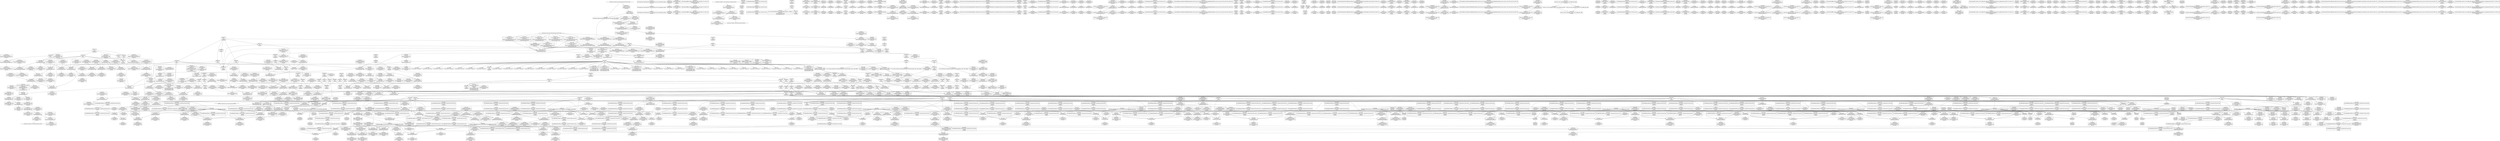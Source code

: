 digraph {
	CE0x4969000 [shape=record,shape=Mrecord,label="{CE0x4969000|selinux_socket_setsockopt:call|security/selinux/hooks.c,4238|*SummSource*}"]
	CE0x498a430 [shape=record,shape=Mrecord,label="{CE0x498a430|%struct.task_struct*_(%struct.task_struct**)*_asm_movq_%gs:$_1:P_,$0_,_r,im,_dirflag_,_fpsr_,_flags_|*SummSource*}"]
	CE0x5b94240 [shape=record,shape=Mrecord,label="{CE0x5b94240|selinux_socket_setsockopt:tmp2|*LoadInst*|security/selinux/hooks.c,4238|*SummSink*}"]
	CE0x49c4400 [shape=record,shape=Mrecord,label="{CE0x49c4400|sock_has_perm:sid|security/selinux/hooks.c,3969|*SummSink*}"]
	CE0x49b1740 [shape=record,shape=Mrecord,label="{CE0x49b1740|task_sid:do.end6|*SummSource*}"]
	CE0x4ac8ef0 [shape=record,shape=Mrecord,label="{CE0x4ac8ef0|__rcu_read_unlock:tmp6|include/linux/rcupdate.h,245}"]
	CE0x4a06150 [shape=record,shape=Mrecord,label="{CE0x4a06150|avc_has_perm:tclass|Function::avc_has_perm&Arg::tclass::|*SummSource*}"]
	CE0x4975290 [shape=record,shape=Mrecord,label="{CE0x4975290|task_sid:tmp8|security/selinux/hooks.c,208|*SummSource*}"]
	CE0x4a61cc0 [shape=record,shape=Mrecord,label="{CE0x4a61cc0|rcu_read_unlock:tmp21|include/linux/rcupdate.h,935|*SummSink*}"]
	CE0x4a026f0 [shape=record,shape=Mrecord,label="{CE0x4a026f0|task_sid:task|Function::task_sid&Arg::task::}"]
	CE0x4a64660 [shape=record,shape=Mrecord,label="{CE0x4a64660|GLOBAL:rcu_lock_release|*Constant*}"]
	CE0x4a9a500 [shape=record,shape=Mrecord,label="{CE0x4a9a500|__preempt_count_sub:sub|./arch/x86/include/asm/preempt.h,77|*SummSource*}"]
	CE0x4a34790 [shape=record,shape=Mrecord,label="{CE0x4a34790|_call_void_asm_sideeffect_,_memory_,_dirflag_,_fpsr_,_flags_()_#3,_!dbg_!27711,_!srcloc_!27714|include/linux/rcupdate.h,244}"]
	CE0x4a14ca0 [shape=record,shape=Mrecord,label="{CE0x4a14ca0|rcu_read_lock:tmp}"]
	"CONST[source:0(mediator),value:0(static)][purpose:{operation}]"
	CE0x49896d0 [shape=record,shape=Mrecord,label="{CE0x49896d0|i64*_getelementptr_inbounds_(_6_x_i64_,_6_x_i64_*___llvm_gcov_ctr327,_i64_0,_i64_4)|*Constant*}"]
	CE0x4966550 [shape=record,shape=Mrecord,label="{CE0x4966550|selinux_socket_setsockopt:sk|security/selinux/hooks.c,4238|*SummSink*}"]
	CE0x4a49280 [shape=record,shape=Mrecord,label="{CE0x4a49280|i8*_getelementptr_inbounds_(_42_x_i8_,_42_x_i8_*_.str46,_i32_0,_i32_0)|*Constant*|*SummSink*}"]
	CE0x4a4c7f0 [shape=record,shape=Mrecord,label="{CE0x4a4c7f0|rcu_read_lock:tmp22|include/linux/rcupdate.h,884}"]
	CE0x498ec50 [shape=record,shape=Mrecord,label="{CE0x498ec50|task_sid:call7|security/selinux/hooks.c,208|*SummSource*}"]
	CE0x49f03c0 [shape=record,shape=Mrecord,label="{CE0x49f03c0|0:_i8,_8:_%struct.lsm_network_audit*,_24:_%struct.selinux_audit_data*,_:_SCMRE_0,1_|*MultipleSource*|security/selinux/hooks.c, 3965|security/selinux/hooks.c,3972}"]
	CE0x49c56f0 [shape=record,shape=Mrecord,label="{CE0x49c56f0|sock_has_perm:tmp6|security/selinux/hooks.c,3969|*SummSource*}"]
	CE0x498e830 [shape=record,shape=Mrecord,label="{CE0x498e830|sock_has_perm:tmp11|security/selinux/hooks.c,3970|*SummSource*}"]
	CE0x4a10240 [shape=record,shape=Mrecord,label="{CE0x4a10240|GLOBAL:__rcu_read_lock|*Constant*|*SummSink*}"]
	CE0x4a0da20 [shape=record,shape=Mrecord,label="{CE0x4a0da20|GLOBAL:__preempt_count_add|*Constant*|*SummSource*}"]
	CE0x4a17290 [shape=record,shape=Mrecord,label="{CE0x4a17290|task_sid:do.body5|*SummSink*}"]
	CE0x4a38ac0 [shape=record,shape=Mrecord,label="{CE0x4a38ac0|rcu_read_unlock:entry|*SummSink*}"]
	CE0x49fa790 [shape=record,shape=Mrecord,label="{CE0x49fa790|8:_%struct.sock*,_:_SCME_34,35_}"]
	CE0x49f8e70 [shape=record,shape=Mrecord,label="{CE0x49f8e70|sock_has_perm:net3|security/selinux/hooks.c,3974|*SummSink*}"]
	CE0x497d4e0 [shape=record,shape=Mrecord,label="{CE0x497d4e0|sock_has_perm:sk4|security/selinux/hooks.c,3974|*SummSink*}"]
	CE0x4a34cc0 [shape=record,shape=Mrecord,label="{CE0x4a34cc0|__rcu_read_unlock:do.end|*SummSink*}"]
	CE0x4a1c8e0 [shape=record,shape=Mrecord,label="{CE0x4a1c8e0|i32_208|*Constant*}"]
	CE0x4a459f0 [shape=record,shape=Mrecord,label="{CE0x4a459f0|rcu_read_lock:tobool1|include/linux/rcupdate.h,882|*SummSink*}"]
	CE0x49ed840 [shape=record,shape=Mrecord,label="{CE0x49ed840|__preempt_count_add:tmp6|./arch/x86/include/asm/preempt.h,73}"]
	CE0x4a8b9a0 [shape=record,shape=Mrecord,label="{CE0x4a8b9a0|i64*_getelementptr_inbounds_(_4_x_i64_,_4_x_i64_*___llvm_gcov_ctr134,_i64_0,_i64_2)|*Constant*|*SummSink*}"]
	CE0x4ac8be0 [shape=record,shape=Mrecord,label="{CE0x4ac8be0|i64*_getelementptr_inbounds_(_4_x_i64_,_4_x_i64_*___llvm_gcov_ctr129,_i64_0,_i64_2)|*Constant*|*SummSource*}"]
	CE0x4a404b0 [shape=record,shape=Mrecord,label="{CE0x4a404b0|GLOBAL:rcu_read_unlock.__warned|Global_var:rcu_read_unlock.__warned|*SummSource*}"]
	CE0x4994f80 [shape=record,shape=Mrecord,label="{CE0x4994f80|sock_has_perm:tmp12|security/selinux/hooks.c,3970}"]
	CE0x4a29790 [shape=record,shape=Mrecord,label="{CE0x4a29790|__preempt_count_sub:bb}"]
	CE0x4a39b60 [shape=record,shape=Mrecord,label="{CE0x4a39b60|cred_sid:tmp5|security/selinux/hooks.c,196|*SummSink*}"]
	CE0x49866e0 [shape=record,shape=Mrecord,label="{CE0x49866e0|selinux_socket_setsockopt:tmp5|security/selinux/hooks.c,4239}"]
	CE0x4a5e870 [shape=record,shape=Mrecord,label="{CE0x4a5e870|i64*_getelementptr_inbounds_(_11_x_i64_,_11_x_i64_*___llvm_gcov_ctr132,_i64_0,_i64_8)|*Constant*|*SummSource*}"]
	CE0x4a25120 [shape=record,shape=Mrecord,label="{CE0x4a25120|task_sid:tmp24|security/selinux/hooks.c,208|*SummSource*}"]
	CE0x49c42d0 [shape=record,shape=Mrecord,label="{CE0x49c42d0|_ret_i32_%call7,_!dbg_!27749|security/selinux/hooks.c,210|*SummSink*}"]
	CE0x49c6740 [shape=record,shape=Mrecord,label="{CE0x49c6740|COLLAPSED:_GCMRE___llvm_gcov_ctr98_internal_global_2_x_i64_zeroinitializer:_elem_0:default:}"]
	CE0x4a293e0 [shape=record,shape=Mrecord,label="{CE0x4a293e0|__preempt_count_sub:do.body|*SummSource*}"]
	CE0x49e8190 [shape=record,shape=Mrecord,label="{CE0x49e8190|__preempt_count_sub:tmp7|./arch/x86/include/asm/preempt.h,78|*SummSource*}"]
	CE0x49ff750 [shape=record,shape=Mrecord,label="{CE0x49ff750|i64*_getelementptr_inbounds_(_13_x_i64_,_13_x_i64_*___llvm_gcov_ctr126,_i64_0,_i64_8)|*Constant*|*SummSource*}"]
	CE0x4970e40 [shape=record,shape=Mrecord,label="{CE0x4970e40|get_current:tmp3|*SummSink*}"]
	CE0x49cda80 [shape=record,shape=Mrecord,label="{CE0x49cda80|rcu_read_lock:if.end}"]
	CE0x4a085c0 [shape=record,shape=Mrecord,label="{CE0x4a085c0|sock_has_perm:tmp19|security/selinux/hooks.c,3977|*SummSink*}"]
	CE0x4a5ceb0 [shape=record,shape=Mrecord,label="{CE0x4a5ceb0|i64*_getelementptr_inbounds_(_4_x_i64_,_4_x_i64_*___llvm_gcov_ctr133,_i64_0,_i64_1)|*Constant*|*SummSink*}"]
	CE0x4a0d2a0 [shape=record,shape=Mrecord,label="{CE0x4a0d2a0|i64*_getelementptr_inbounds_(_11_x_i64_,_11_x_i64_*___llvm_gcov_ctr127,_i64_0,_i64_0)|*Constant*}"]
	CE0x4979da0 [shape=record,shape=Mrecord,label="{CE0x4979da0|GLOBAL:selinux_netlbl_socket_setsockopt|*Constant*|*SummSink*}"]
	CE0x4a3bf00 [shape=record,shape=Mrecord,label="{CE0x4a3bf00|rcu_lock_acquire:map|Function::rcu_lock_acquire&Arg::map::|*SummSink*}"]
	CE0x496b7e0 [shape=record,shape=Mrecord,label="{CE0x496b7e0|selinux_socket_setsockopt:return}"]
	CE0x498fc30 [shape=record,shape=Mrecord,label="{CE0x498fc30|sock_has_perm:tmp13|security/selinux/hooks.c,3972}"]
	CE0x4a659e0 [shape=record,shape=Mrecord,label="{CE0x4a659e0|i64*_getelementptr_inbounds_(_11_x_i64_,_11_x_i64_*___llvm_gcov_ctr132,_i64_0,_i64_9)|*Constant*|*SummSink*}"]
	CE0x49c4170 [shape=record,shape=Mrecord,label="{CE0x49c4170|_ret_i32_%call7,_!dbg_!27749|security/selinux/hooks.c,210|*SummSource*}"]
	CE0x4976d10 [shape=record,shape=Mrecord,label="{CE0x4976d10|rcu_read_unlock:do.body|*SummSource*}"]
	CE0x49fb4a0 [shape=record,shape=Mrecord,label="{CE0x49fb4a0|8:_%struct.sock*,_:_SCME_45,46_}"]
	CE0x4adc190 [shape=record,shape=Mrecord,label="{CE0x4adc190|__preempt_count_add:tmp3}"]
	CE0x4a0ec80 [shape=record,shape=Mrecord,label="{CE0x4a0ec80|task_sid:call|security/selinux/hooks.c,208|*SummSource*}"]
	CE0x4a488f0 [shape=record,shape=Mrecord,label="{CE0x4a488f0|i32_883|*Constant*|*SummSource*}"]
	CE0x49a2810 [shape=record,shape=Mrecord,label="{CE0x49a2810|i64_0|*Constant*}"]
	CE0x4a2bc30 [shape=record,shape=Mrecord,label="{CE0x4a2bc30|__preempt_count_add:tmp2|*SummSource*}"]
	CE0x49c5eb0 [shape=record,shape=Mrecord,label="{CE0x49c5eb0|sock_has_perm:cmp|security/selinux/hooks.c,3969|*SummSource*}"]
	CE0x4a612e0 [shape=record,shape=Mrecord,label="{CE0x4a612e0|rcu_read_unlock:tmp21|include/linux/rcupdate.h,935}"]
	CE0x4a4e7a0 [shape=record,shape=Mrecord,label="{CE0x4a4e7a0|i64*_getelementptr_inbounds_(_4_x_i64_,_4_x_i64_*___llvm_gcov_ctr128,_i64_0,_i64_0)|*Constant*}"]
	CE0x4965dc0 [shape=record,shape=Mrecord,label="{CE0x4965dc0|_call_void_mcount()_#3|*SummSink*}"]
	CE0x4a1c140 [shape=record,shape=Mrecord,label="{CE0x4a1c140|_call_void_mcount()_#3|*SummSource*}"]
	CE0x5d74a80 [shape=record,shape=Mrecord,label="{CE0x5d74a80|i64*_getelementptr_inbounds_(_6_x_i64_,_6_x_i64_*___llvm_gcov_ctr366,_i64_0,_i64_5)|*Constant*|*SummSource*}"]
	CE0x4a05070 [shape=record,shape=Mrecord,label="{CE0x4a05070|i32_(i32,_i32,_i16,_i32,_%struct.common_audit_data*)*_bitcast_(i32_(i32,_i32,_i16,_i32,_%struct.common_audit_data.495*)*_avc_has_perm_to_i32_(i32,_i32,_i16,_i32,_%struct.common_audit_data*)*)|*Constant*|*SummSink*}"]
	CE0x4994c10 [shape=record,shape=Mrecord,label="{CE0x4994c10|GLOBAL:cred_sid|*Constant*}"]
	CE0x49fc410 [shape=record,shape=Mrecord,label="{CE0x49fc410|i32_8|*Constant*|*SummSink*}"]
	CE0x4a13c90 [shape=record,shape=Mrecord,label="{CE0x4a13c90|i64_4|*Constant*|*SummSource*}"]
	CE0x4a53af0 [shape=record,shape=Mrecord,label="{CE0x4a53af0|GLOBAL:__preempt_count_add|*Constant*}"]
	CE0x4a097a0 [shape=record,shape=Mrecord,label="{CE0x4a097a0|task_sid:tmp2}"]
	CE0x4a13900 [shape=record,shape=Mrecord,label="{CE0x4a13900|rcu_read_lock:tmp6|include/linux/rcupdate.h,882|*SummSink*}"]
	CE0x49fd450 [shape=record,shape=Mrecord,label="{CE0x49fd450|i32_2|*Constant*|*SummSource*}"]
	CE0x49efd40 [shape=record,shape=Mrecord,label="{CE0x49efd40|sock_has_perm:tmp14|security/selinux/hooks.c,3972|*SummSink*}"]
	CE0x4a30260 [shape=record,shape=Mrecord,label="{CE0x4a30260|__preempt_count_sub:tmp6|./arch/x86/include/asm/preempt.h,78|*SummSink*}"]
	CE0x4993420 [shape=record,shape=Mrecord,label="{CE0x4993420|sock_has_perm:tmp10|security/selinux/hooks.c,3969|*SummSink*}"]
	CE0x49b1a60 [shape=record,shape=Mrecord,label="{CE0x49b1a60|i64*_getelementptr_inbounds_(_6_x_i64_,_6_x_i64_*___llvm_gcov_ctr327,_i64_0,_i64_0)|*Constant*|*SummSource*}"]
	CE0x4a0fa10 [shape=record,shape=Mrecord,label="{CE0x4a0fa10|i64*_getelementptr_inbounds_(_2_x_i64_,_2_x_i64_*___llvm_gcov_ctr131,_i64_0,_i64_1)|*Constant*}"]
	CE0x4a55a90 [shape=record,shape=Mrecord,label="{CE0x4a55a90|rcu_read_unlock:tmp4|include/linux/rcupdate.h,933|*SummSink*}"]
	CE0x4a2f1e0 [shape=record,shape=Mrecord,label="{CE0x4a2f1e0|rcu_lock_release:indirectgoto}"]
	CE0x4ac2250 [shape=record,shape=Mrecord,label="{CE0x4ac2250|__preempt_count_sub:tmp4|./arch/x86/include/asm/preempt.h,77|*SummSource*}"]
	CE0x49c3f70 [shape=record,shape=Mrecord,label="{CE0x49c3f70|sock_has_perm:tmp|*SummSink*}"]
	CE0x4967a00 [shape=record,shape=Mrecord,label="{CE0x4967a00|selinux_socket_setsockopt:sk|security/selinux/hooks.c,4238}"]
	CE0x49e8df0 [shape=record,shape=Mrecord,label="{CE0x49e8df0|__preempt_count_add:tmp7|./arch/x86/include/asm/preempt.h,73|*SummSink*}"]
	CE0x4a60810 [shape=record,shape=Mrecord,label="{CE0x4a60810|i8*_getelementptr_inbounds_(_44_x_i8_,_44_x_i8_*_.str47,_i32_0,_i32_0)|*Constant*|*SummSource*}"]
	CE0x49f00b0 [shape=record,shape=Mrecord,label="{CE0x49f00b0|sock_has_perm:type|security/selinux/hooks.c,3972}"]
	CE0x49fa1d0 [shape=record,shape=Mrecord,label="{CE0x49fa1d0|8:_%struct.sock*,_:_SCME_29,30_}"]
	CE0x4974040 [shape=record,shape=Mrecord,label="{CE0x4974040|selinux_socket_setsockopt:tmp4|security/selinux/hooks.c,4239|*SummSink*}"]
	CE0x49a3b20 [shape=record,shape=Mrecord,label="{CE0x49a3b20|selinux_socket_setsockopt:tmp3|security/selinux/hooks.c,4239|*SummSink*}"]
	CE0x4a1afc0 [shape=record,shape=Mrecord,label="{CE0x4a1afc0|GLOBAL:__rcu_read_lock|*Constant*}"]
	CE0x49f8fa0 [shape=record,shape=Mrecord,label="{CE0x49f8fa0|sock_has_perm:tmp15|security/selinux/hooks.c,3974}"]
	CE0x49f8cf0 [shape=record,shape=Mrecord,label="{CE0x49f8cf0|sock_has_perm:net3|security/selinux/hooks.c,3974|*SummSource*}"]
	CE0x4968b30 [shape=record,shape=Mrecord,label="{CE0x4968b30|selinux_socket_setsockopt:if.end|*SummSink*}"]
	CE0x498e8a0 [shape=record,shape=Mrecord,label="{CE0x498e8a0|sock_has_perm:tmp11|security/selinux/hooks.c,3970|*SummSink*}"]
	CE0x4a13f40 [shape=record,shape=Mrecord,label="{CE0x4a13f40|task_sid:tmp10|security/selinux/hooks.c,208|*SummSink*}"]
	CE0x49909f0 [shape=record,shape=Mrecord,label="{CE0x49909f0|rcu_read_unlock:do.end}"]
	CE0x4abcef0 [shape=record,shape=Mrecord,label="{CE0x4abcef0|i64*_getelementptr_inbounds_(_4_x_i64_,_4_x_i64_*___llvm_gcov_ctr135,_i64_0,_i64_1)|*Constant*|*SummSink*}"]
	CE0x5b94370 [shape=record,shape=Mrecord,label="{CE0x5b94370|selinux_socket_setsockopt:call1|security/selinux/hooks.c,4238|*SummSink*}"]
	CE0x4a386d0 [shape=record,shape=Mrecord,label="{CE0x4a386d0|rcu_read_unlock:entry}"]
	CE0x4ac21e0 [shape=record,shape=Mrecord,label="{CE0x4ac21e0|__preempt_count_sub:tmp4|./arch/x86/include/asm/preempt.h,77}"]
	CE0x4aa17f0 [shape=record,shape=Mrecord,label="{CE0x4aa17f0|__rcu_read_unlock:tmp2|*SummSource*}"]
	CE0x4a29cb0 [shape=record,shape=Mrecord,label="{CE0x4a29cb0|rcu_lock_release:tmp}"]
	CE0x49c5390 [shape=record,shape=Mrecord,label="{CE0x49c5390|16:_i32,_24:_i16,_:_CRE_24,26_|*MultipleSource*|*LoadInst*|security/selinux/hooks.c,3964|security/selinux/hooks.c,3964|security/selinux/hooks.c,3969}"]
	CE0x497d230 [shape=record,shape=Mrecord,label="{CE0x497d230|sock_has_perm:sk4|security/selinux/hooks.c,3974}"]
	CE0x4a43fe0 [shape=record,shape=Mrecord,label="{CE0x4a43fe0|rcu_read_lock:tmp13|include/linux/rcupdate.h,882|*SummSink*}"]
	CE0x4aa1200 [shape=record,shape=Mrecord,label="{CE0x4aa1200|_call_void_mcount()_#3}"]
	CE0x4a64e50 [shape=record,shape=Mrecord,label="{CE0x4a64e50|rcu_lock_release:map|Function::rcu_lock_release&Arg::map::}"]
	CE0x496b9f0 [shape=record,shape=Mrecord,label="{CE0x496b9f0|selinux_socket_setsockopt:tmp9|security/selinux/hooks.c,4242}"]
	CE0x4976e20 [shape=record,shape=Mrecord,label="{CE0x4976e20|rcu_read_unlock:do.body|*SummSink*}"]
	CE0x4a09df0 [shape=record,shape=Mrecord,label="{CE0x4a09df0|cred_sid:tmp2|*SummSink*}"]
	CE0x4a12670 [shape=record,shape=Mrecord,label="{CE0x4a12670|task_sid:land.lhs.true2|*SummSink*}"]
	CE0x4993820 [shape=record,shape=Mrecord,label="{CE0x4993820|i64*_getelementptr_inbounds_(_6_x_i64_,_6_x_i64_*___llvm_gcov_ctr327,_i64_0,_i64_3)|*Constant*|*SummSource*}"]
	CE0x4a028e0 [shape=record,shape=Mrecord,label="{CE0x4a028e0|task_sid:task|Function::task_sid&Arg::task::|*SummSource*}"]
	CE0x4a3d310 [shape=record,shape=Mrecord,label="{CE0x4a3d310|i64*_getelementptr_inbounds_(_11_x_i64_,_11_x_i64_*___llvm_gcov_ctr132,_i64_0,_i64_1)|*Constant*}"]
	CE0x4a25c70 [shape=record,shape=Mrecord,label="{CE0x4a25c70|_call_void___rcu_read_unlock()_#10,_!dbg_!27734|include/linux/rcupdate.h,937}"]
	CE0x49e5070 [shape=record,shape=Mrecord,label="{CE0x49e5070|sock_has_perm:tmp2|*LoadInst*|security/selinux/hooks.c,3964|*SummSource*}"]
	CE0x497d360 [shape=record,shape=Mrecord,label="{CE0x497d360|sock_has_perm:sk4|security/selinux/hooks.c,3974|*SummSource*}"]
	CE0x4a3d080 [shape=record,shape=Mrecord,label="{CE0x4a3d080|rcu_read_unlock:tmp1|*SummSink*}"]
	CE0x49a95c0 [shape=record,shape=Mrecord,label="{CE0x49a95c0|rcu_lock_acquire:indirectgoto|*SummSource*}"]
	CE0x4a469b0 [shape=record,shape=Mrecord,label="{CE0x4a469b0|rcu_read_lock:tmp10|include/linux/rcupdate.h,882|*SummSource*}"]
	CE0x4a29450 [shape=record,shape=Mrecord,label="{CE0x4a29450|__preempt_count_sub:do.end}"]
	CE0x4a17ab0 [shape=record,shape=Mrecord,label="{CE0x4a17ab0|task_sid:tmp7|security/selinux/hooks.c,208|*SummSink*}"]
	CE0x4a16580 [shape=record,shape=Mrecord,label="{CE0x4a16580|i64*_getelementptr_inbounds_(_11_x_i64_,_11_x_i64_*___llvm_gcov_ctr132,_i64_0,_i64_1)|*Constant*|*SummSource*}"]
	CE0x49ffc10 [shape=record,shape=Mrecord,label="{CE0x49ffc10|i64*_getelementptr_inbounds_(_13_x_i64_,_13_x_i64_*___llvm_gcov_ctr126,_i64_0,_i64_8)|*Constant*|*SummSink*}"]
	CE0x4a2f330 [shape=record,shape=Mrecord,label="{CE0x4a2f330|rcu_lock_acquire:__here|*SummSource*}"]
	CE0x4a4c600 [shape=record,shape=Mrecord,label="{CE0x4a4c600|rcu_read_lock:tmp21|include/linux/rcupdate.h,884|*SummSink*}"]
	CE0x4a657f0 [shape=record,shape=Mrecord,label="{CE0x4a657f0|i64*_getelementptr_inbounds_(_11_x_i64_,_11_x_i64_*___llvm_gcov_ctr132,_i64_0,_i64_9)|*Constant*|*SummSource*}"]
	CE0x4a15220 [shape=record,shape=Mrecord,label="{CE0x4a15220|task_sid:tmp5|security/selinux/hooks.c,208|*SummSource*}"]
	CE0x4a88a30 [shape=record,shape=Mrecord,label="{CE0x4a88a30|i64*_getelementptr_inbounds_(_4_x_i64_,_4_x_i64_*___llvm_gcov_ctr135,_i64_0,_i64_1)|*Constant*}"]
	CE0x4a19710 [shape=record,shape=Mrecord,label="{CE0x4a19710|i64*_getelementptr_inbounds_(_2_x_i64_,_2_x_i64_*___llvm_gcov_ctr131,_i64_0,_i64_0)|*Constant*|*SummSink*}"]
	CE0x4a3ae50 [shape=record,shape=Mrecord,label="{CE0x4a3ae50|i64*_getelementptr_inbounds_(_11_x_i64_,_11_x_i64_*___llvm_gcov_ctr127,_i64_0,_i64_1)|*Constant*}"]
	CE0x4ac22c0 [shape=record,shape=Mrecord,label="{CE0x4ac22c0|__preempt_count_sub:tmp4|./arch/x86/include/asm/preempt.h,77|*SummSink*}"]
	CE0x495e170 [shape=record,shape=Mrecord,label="{CE0x495e170|i32_5|*Constant*}"]
	CE0x4a00830 [shape=record,shape=Mrecord,label="{CE0x4a00830|task_sid:tmp19|security/selinux/hooks.c,208|*SummSink*}"]
	CE0x4a1d370 [shape=record,shape=Mrecord,label="{CE0x4a1d370|i8*_getelementptr_inbounds_(_41_x_i8_,_41_x_i8_*_.str44,_i32_0,_i32_0)|*Constant*|*SummSource*}"]
	CE0x4a0b510 [shape=record,shape=Mrecord,label="{CE0x4a0b510|_call_void_mcount()_#3|*SummSink*}"]
	CE0x4991820 [shape=record,shape=Mrecord,label="{CE0x4991820|sock_has_perm:tmp7|security/selinux/hooks.c,3969|*SummSource*}"]
	CE0x49fad80 [shape=record,shape=Mrecord,label="{CE0x49fad80|8:_%struct.sock*,_:_SCME_39,40_}"]
	CE0x4a00dd0 [shape=record,shape=Mrecord,label="{CE0x4a00dd0|_call_void_lockdep_rcu_suspicious(i8*_getelementptr_inbounds_(_25_x_i8_,_25_x_i8_*_.str3,_i32_0,_i32_0),_i32_208,_i8*_getelementptr_inbounds_(_41_x_i8_,_41_x_i8_*_.str44,_i32_0,_i32_0))_#10,_!dbg_!27732|security/selinux/hooks.c,208}"]
	CE0x49e9f90 [shape=record,shape=Mrecord,label="{CE0x49e9f90|__preempt_count_sub:tmp3}"]
	CE0x4a5fef0 [shape=record,shape=Mrecord,label="{CE0x4a5fef0|i32_934|*Constant*}"]
	CE0x4a887d0 [shape=record,shape=Mrecord,label="{CE0x4a887d0|i64*_getelementptr_inbounds_(_4_x_i64_,_4_x_i64_*___llvm_gcov_ctr135,_i64_0,_i64_0)|*Constant*}"]
	CE0x496c7d0 [shape=record,shape=Mrecord,label="{CE0x496c7d0|get_current:tmp3}"]
	CE0x496f3c0 [shape=record,shape=Mrecord,label="{CE0x496f3c0|i64_0|*Constant*|*SummSource*}"]
	CE0x4970360 [shape=record,shape=Mrecord,label="{CE0x4970360|i64*_getelementptr_inbounds_(_6_x_i64_,_6_x_i64_*___llvm_gcov_ctr366,_i64_0,_i64_3)|*Constant*}"]
	CE0x4a51660 [shape=record,shape=Mrecord,label="{CE0x4a51660|rcu_lock_release:tmp1|*SummSource*}"]
	CE0x4a16200 [shape=record,shape=Mrecord,label="{CE0x4a16200|__preempt_count_add:val|Function::__preempt_count_add&Arg::val::|*SummSource*}"]
	CE0x4a02c70 [shape=record,shape=Mrecord,label="{CE0x4a02c70|sock_has_perm:tmp3|security/selinux/hooks.c,3964|*SummSource*}"]
	CE0x49cc1c0 [shape=record,shape=Mrecord,label="{CE0x49cc1c0|rcu_read_lock:call|include/linux/rcupdate.h,882|*SummSink*}"]
	CE0x4a58f50 [shape=record,shape=Mrecord,label="{CE0x4a58f50|__rcu_read_lock:tmp2}"]
	CE0x49fc9a0 [shape=record,shape=Mrecord,label="{CE0x49fc9a0|i64_56|*Constant*|*SummSink*}"]
	CE0x4a451e0 [shape=record,shape=Mrecord,label="{CE0x4a451e0|0:_i32,_4:_i32,_8:_i32,_12:_i32,_:_CMRE_4,8_|*MultipleSource*|security/selinux/hooks.c,196|security/selinux/hooks.c,197|*LoadInst*|security/selinux/hooks.c,196}"]
	CE0x4994b40 [shape=record,shape=Mrecord,label="{CE0x4994b40|task_sid:tmp27|security/selinux/hooks.c,208|*SummSink*}"]
	CE0x4a4b7f0 [shape=record,shape=Mrecord,label="{CE0x4a4b7f0|rcu_read_lock:tmp20|include/linux/rcupdate.h,882}"]
	CE0x49c0d80 [shape=record,shape=Mrecord,label="{CE0x49c0d80|_call_void_mcount()_#3|*SummSource*}"]
	CE0x4a284c0 [shape=record,shape=Mrecord,label="{CE0x4a284c0|rcu_lock_release:indirectgoto|*SummSource*}"]
	CE0x4a56300 [shape=record,shape=Mrecord,label="{CE0x4a56300|rcu_read_unlock:land.lhs.true2|*SummSink*}"]
	CE0x4a01b70 [shape=record,shape=Mrecord,label="{CE0x4a01b70|i8*_getelementptr_inbounds_(_25_x_i8_,_25_x_i8_*_.str3,_i32_0,_i32_0)|*Constant*|*SummSource*}"]
	CE0x4a3a1a0 [shape=record,shape=Mrecord,label="{CE0x4a3a1a0|rcu_read_lock:tmp12|include/linux/rcupdate.h,882}"]
	CE0x4a1b660 [shape=record,shape=Mrecord,label="{CE0x4a1b660|task_sid:call3|security/selinux/hooks.c,208|*SummSource*}"]
	CE0x4a2b690 [shape=record,shape=Mrecord,label="{CE0x4a2b690|COLLAPSED:_GCMRE___llvm_gcov_ctr134_internal_global_4_x_i64_zeroinitializer:_elem_0:default:}"]
	CE0x4a1c350 [shape=record,shape=Mrecord,label="{CE0x4a1c350|rcu_read_unlock:call|include/linux/rcupdate.h,933}"]
	CE0x49c3c60 [shape=record,shape=Mrecord,label="{CE0x49c3c60|rcu_read_lock:tmp6|include/linux/rcupdate.h,882|*SummSource*}"]
	CE0x4a130d0 [shape=record,shape=Mrecord,label="{CE0x4a130d0|task_sid:tobool1|security/selinux/hooks.c,208}"]
	CE0x4a103a0 [shape=record,shape=Mrecord,label="{CE0x4a103a0|__rcu_read_lock:entry|*SummSource*}"]
	CE0x49673d0 [shape=record,shape=Mrecord,label="{CE0x49673d0|i64_1|*Constant*|*SummSource*}"]
	CE0x4a33d50 [shape=record,shape=Mrecord,label="{CE0x4a33d50|rcu_lock_release:tmp1|*SummSink*}"]
	CE0x4a871e0 [shape=record,shape=Mrecord,label="{CE0x4a871e0|_call_void_mcount()_#3|*SummSource*}"]
	CE0x49fc080 [shape=record,shape=Mrecord,label="{CE0x49fc080|8:_%struct.sock*,_:_SCME_55,56_}"]
	CE0x4966650 [shape=record,shape=Mrecord,label="{CE0x4966650|_ret_%struct.task_struct*_%tmp4,_!dbg_!27714|./arch/x86/include/asm/current.h,14}"]
	CE0x4a2d950 [shape=record,shape=Mrecord,label="{CE0x4a2d950|i64*_getelementptr_inbounds_(_4_x_i64_,_4_x_i64_*___llvm_gcov_ctr128,_i64_0,_i64_1)|*Constant*|*SummSource*}"]
	CE0x497b420 [shape=record,shape=Mrecord,label="{CE0x497b420|i8*_undef|*Constant*|*SummSink*}"]
	CE0x4a532e0 [shape=record,shape=Mrecord,label="{CE0x4a532e0|__rcu_read_lock:tmp7|include/linux/rcupdate.h,240}"]
	CE0x4a00430 [shape=record,shape=Mrecord,label="{CE0x4a00430|task_sid:tmp18|security/selinux/hooks.c,208|*SummSink*}"]
	CE0x4a9cad0 [shape=record,shape=Mrecord,label="{CE0x4a9cad0|_call_void_mcount()_#3|*SummSink*}"]
	CE0x4a44610 [shape=record,shape=Mrecord,label="{CE0x4a44610|rcu_read_lock:tmp15|include/linux/rcupdate.h,882}"]
	CE0x49ff250 [shape=record,shape=Mrecord,label="{CE0x49ff250|task_sid:tmp16|security/selinux/hooks.c,208|*SummSink*}"]
	CE0x49b08b0 [shape=record,shape=Mrecord,label="{CE0x49b08b0|rcu_read_lock:do.end}"]
	CE0x4a8acb0 [shape=record,shape=Mrecord,label="{CE0x4a8acb0|rcu_lock_release:tmp3|*SummSource*}"]
	CE0x49ed5b0 [shape=record,shape=Mrecord,label="{CE0x49ed5b0|__preempt_count_add:tmp1|*SummSink*}"]
	CE0x4a26a60 [shape=record,shape=Mrecord,label="{CE0x4a26a60|_ret_void,_!dbg_!27717|include/linux/rcupdate.h,245|*SummSource*}"]
	CE0x4ac9320 [shape=record,shape=Mrecord,label="{CE0x4ac9320|__rcu_read_unlock:tmp7|include/linux/rcupdate.h,245}"]
	CE0x4a02550 [shape=record,shape=Mrecord,label="{CE0x4a02550|task_sid:entry|*SummSource*}"]
	CE0x4970920 [shape=record,shape=Mrecord,label="{CE0x4970920|get_current:bb}"]
	CE0x49ea1c0 [shape=record,shape=Mrecord,label="{CE0x49ea1c0|i64*_getelementptr_inbounds_(_4_x_i64_,_4_x_i64_*___llvm_gcov_ctr129,_i64_0,_i64_2)|*Constant*|*SummSink*}"]
	CE0x49c2160 [shape=record,shape=Mrecord,label="{CE0x49c2160|sock_has_perm:tmp|*SummSource*}"]
	CE0x49fbbc0 [shape=record,shape=Mrecord,label="{CE0x49fbbc0|8:_%struct.sock*,_:_SCME_51,52_}"]
	CE0x4a24910 [shape=record,shape=Mrecord,label="{CE0x4a24910|_call_void_lock_release(%struct.lockdep_map*_%map,_i32_1,_i64_ptrtoint_(i8*_blockaddress(_rcu_lock_release,_%__here)_to_i64))_#10,_!dbg_!27716|include/linux/rcupdate.h,423|*SummSink*}"]
	CE0x4a0d760 [shape=record,shape=Mrecord,label="{CE0x4a0d760|task_sid:tmp4|*LoadInst*|security/selinux/hooks.c,208|*SummSource*}"]
	CE0x4a4e090 [shape=record,shape=Mrecord,label="{CE0x4a4e090|rcu_read_unlock:tmp15|include/linux/rcupdate.h,933|*SummSink*}"]
	CE0x4a477c0 [shape=record,shape=Mrecord,label="{CE0x4a477c0|i64*_getelementptr_inbounds_(_11_x_i64_,_11_x_i64_*___llvm_gcov_ctr127,_i64_0,_i64_8)|*Constant*|*SummSource*}"]
	CE0x4a13660 [shape=record,shape=Mrecord,label="{CE0x4a13660|cred_sid:security|security/selinux/hooks.c,196}"]
	CE0x4984010 [shape=record,shape=Mrecord,label="{CE0x4984010|sock_has_perm:if.then|*SummSource*}"]
	CE0x4a3a4c0 [shape=record,shape=Mrecord,label="{CE0x4a3a4c0|GLOBAL:rcu_lock_acquire|*Constant*|*SummSource*}"]
	CE0x4a60c30 [shape=record,shape=Mrecord,label="{CE0x4a60c30|rcu_read_unlock:tmp19|include/linux/rcupdate.h,933|*SummSink*}"]
	CE0x4a0e540 [shape=record,shape=Mrecord,label="{CE0x4a0e540|i64_4|*Constant*}"]
	CE0x49caa40 [shape=record,shape=Mrecord,label="{CE0x49caa40|rcu_read_lock:tmp2|*SummSource*}"]
	CE0x49c47b0 [shape=record,shape=Mrecord,label="{CE0x49c47b0|sock_has_perm:sid|security/selinux/hooks.c,3969|*SummSource*}"]
	CE0x49831f0 [shape=record,shape=Mrecord,label="{CE0x49831f0|sock_has_perm:entry}"]
	CE0x4a33fb0 [shape=record,shape=Mrecord,label="{CE0x4a33fb0|GLOBAL:lock_acquire|*Constant*|*SummSource*}"]
	CE0x4977930 [shape=record,shape=Mrecord,label="{CE0x4977930|sock_has_perm:perms|Function::sock_has_perm&Arg::perms::|*SummSink*}"]
	CE0x49ab230 [shape=record,shape=Mrecord,label="{CE0x49ab230|__rcu_read_lock:entry|*SummSink*}"]
	CE0x4a55970 [shape=record,shape=Mrecord,label="{CE0x4a55970|_call_void_mcount()_#3}"]
	CE0x4967690 [shape=record,shape=Mrecord,label="{CE0x4967690|i32_0|*Constant*|*SummSink*}"]
	CE0x4a61170 [shape=record,shape=Mrecord,label="{CE0x4a61170|rcu_read_unlock:tmp20|include/linux/rcupdate.h,933|*SummSink*}"]
	CE0x49cda10 [shape=record,shape=Mrecord,label="{CE0x49cda10|rcu_read_lock:do.end|*SummSink*}"]
	CE0x4a5bd00 [shape=record,shape=Mrecord,label="{CE0x4a5bd00|rcu_lock_acquire:tmp2|*SummSink*}"]
	CE0x4a4ba00 [shape=record,shape=Mrecord,label="{CE0x4a4ba00|rcu_read_lock:tmp20|include/linux/rcupdate.h,882|*SummSource*}"]
	CE0x4a184c0 [shape=record,shape=Mrecord,label="{CE0x4a184c0|cred_sid:tmp}"]
	CE0x4ac42f0 [shape=record,shape=Mrecord,label="{CE0x4ac42f0|__preempt_count_add:tmp4|./arch/x86/include/asm/preempt.h,72|*SummSource*}"]
	CE0x4a037a0 [shape=record,shape=Mrecord,label="{CE0x4a037a0|i8_0|*Constant*|*SummSource*}"]
	CE0x4a1e910 [shape=record,shape=Mrecord,label="{CE0x4a1e910|task_sid:tmp24|security/selinux/hooks.c,208}"]
	CE0x4a0a090 [shape=record,shape=Mrecord,label="{CE0x4a0a090|rcu_read_lock:entry|*SummSink*}"]
	CE0x4a5d6a0 [shape=record,shape=Mrecord,label="{CE0x4a5d6a0|i64*_getelementptr_inbounds_(_4_x_i64_,_4_x_i64_*___llvm_gcov_ctr128,_i64_0,_i64_3)|*Constant*|*SummSource*}"]
	CE0x49ce170 [shape=record,shape=Mrecord,label="{CE0x49ce170|__rcu_read_lock:tmp|*SummSource*}"]
	CE0x4a602e0 [shape=record,shape=Mrecord,label="{CE0x4a602e0|i32_934|*Constant*|*SummSink*}"]
	CE0x49fa400 [shape=record,shape=Mrecord,label="{CE0x49fa400|8:_%struct.sock*,_:_SCME_31,32_}"]
	CE0x4a66370 [shape=record,shape=Mrecord,label="{CE0x4a66370|_call_void_asm_sideeffect_,_memory_,_dirflag_,_fpsr_,_flags_()_#3,_!dbg_!27711,_!srcloc_!27714|include/linux/rcupdate.h,244|*SummSink*}"]
	CE0x4a059b0 [shape=record,shape=Mrecord,label="{CE0x4a059b0|avc_has_perm:ssid|Function::avc_has_perm&Arg::ssid::|*SummSource*}"]
	CE0x4a4fc40 [shape=record,shape=Mrecord,label="{CE0x4a4fc40|rcu_read_unlock:tmp3}"]
	CE0x4a8b7e0 [shape=record,shape=Mrecord,label="{CE0x4a8b7e0|i64*_getelementptr_inbounds_(_4_x_i64_,_4_x_i64_*___llvm_gcov_ctr134,_i64_0,_i64_2)|*Constant*|*SummSource*}"]
	CE0x49fa530 [shape=record,shape=Mrecord,label="{CE0x49fa530|8:_%struct.sock*,_:_SCME_32,33_}"]
	CE0x4a474f0 [shape=record,shape=Mrecord,label="{CE0x4a474f0|i64*_getelementptr_inbounds_(_11_x_i64_,_11_x_i64_*___llvm_gcov_ctr127,_i64_0,_i64_8)|*Constant*}"]
	CE0x4988520 [shape=record,shape=Mrecord,label="{CE0x4988520|i64*_getelementptr_inbounds_(_6_x_i64_,_6_x_i64_*___llvm_gcov_ctr366,_i64_0,_i64_3)|*Constant*|*SummSource*}"]
	CE0x4a16700 [shape=record,shape=Mrecord,label="{CE0x4a16700|i64*_getelementptr_inbounds_(_11_x_i64_,_11_x_i64_*___llvm_gcov_ctr132,_i64_0,_i64_1)|*Constant*|*SummSink*}"]
	CE0x4a38270 [shape=record,shape=Mrecord,label="{CE0x4a38270|_call_void_rcu_read_unlock()_#10,_!dbg_!27748|security/selinux/hooks.c,209}"]
	CE0x49fc8c0 [shape=record,shape=Mrecord,label="{CE0x49fc8c0|i64_56|*Constant*}"]
	CE0x4966aa0 [shape=record,shape=Mrecord,label="{CE0x4966aa0|selinux_socket_setsockopt:tmp|*SummSource*}"]
	CE0x40ad160 [shape=record,shape=Mrecord,label="{CE0x40ad160|sock_has_perm:sk|Function::sock_has_perm&Arg::sk::|*SummSink*}"]
	CE0x49947f0 [shape=record,shape=Mrecord,label="{CE0x49947f0|task_sid:tmp27|security/selinux/hooks.c,208|*SummSource*}"]
	CE0x4a11490 [shape=record,shape=Mrecord,label="{CE0x4a11490|i64_1|*Constant*}"]
	CE0x49fb370 [shape=record,shape=Mrecord,label="{CE0x49fb370|8:_%struct.sock*,_:_SCME_44,45_}"]
	CE0x4979af0 [shape=record,shape=Mrecord,label="{CE0x4979af0|selinux_socket_setsockopt:bb}"]
	CE0x4a62b80 [shape=record,shape=Mrecord,label="{CE0x4a62b80|_call_void_lockdep_rcu_suspicious(i8*_getelementptr_inbounds_(_25_x_i8_,_25_x_i8_*_.str45,_i32_0,_i32_0),_i32_934,_i8*_getelementptr_inbounds_(_44_x_i8_,_44_x_i8_*_.str47,_i32_0,_i32_0))_#10,_!dbg_!27726|include/linux/rcupdate.h,933|*SummSource*}"]
	CE0x49ab080 [shape=record,shape=Mrecord,label="{CE0x49ab080|i64*_getelementptr_inbounds_(_13_x_i64_,_13_x_i64_*___llvm_gcov_ctr126,_i64_0,_i64_0)|*Constant*|*SummSink*}"]
	CE0x49e5280 [shape=record,shape=Mrecord,label="{CE0x49e5280|sock_has_perm:tmp2|*LoadInst*|security/selinux/hooks.c,3964|*SummSink*}"]
	CE0x4a4f000 [shape=record,shape=Mrecord,label="{CE0x4a4f000|i64*_getelementptr_inbounds_(_4_x_i64_,_4_x_i64_*___llvm_gcov_ctr130,_i64_0,_i64_1)|*Constant*|*SummSink*}"]
	CE0x49fc1b0 [shape=record,shape=Mrecord,label="{CE0x49fc1b0|i32_8|*Constant*}"]
	CE0x4a1e280 [shape=record,shape=Mrecord,label="{CE0x4a1e280|task_sid:tmp23|security/selinux/hooks.c,208}"]
	CE0x4a4a400 [shape=record,shape=Mrecord,label="{CE0x4a4a400|rcu_read_lock:tmp18|include/linux/rcupdate.h,882|*SummSource*}"]
	CE0x49ab740 [shape=record,shape=Mrecord,label="{CE0x49ab740|i32_77|*Constant*|*SummSink*}"]
	CE0x49b1230 [shape=record,shape=Mrecord,label="{CE0x49b1230|_call_void___rcu_read_lock()_#10,_!dbg_!27710|include/linux/rcupdate.h,879|*SummSource*}"]
	CE0x4a62840 [shape=record,shape=Mrecord,label="{CE0x4a62840|_call_void_lockdep_rcu_suspicious(i8*_getelementptr_inbounds_(_25_x_i8_,_25_x_i8_*_.str45,_i32_0,_i32_0),_i32_934,_i8*_getelementptr_inbounds_(_44_x_i8_,_44_x_i8_*_.str47,_i32_0,_i32_0))_#10,_!dbg_!27726|include/linux/rcupdate.h,933}"]
	CE0x4a2b910 [shape=record,shape=Mrecord,label="{CE0x4a2b910|_call_void_asm_sideeffect_,_memory_,_dirflag_,_fpsr_,_flags_()_#3,_!dbg_!27711,_!srcloc_!27714|include/linux/rcupdate.h,244|*SummSource*}"]
	CE0x49b1350 [shape=record,shape=Mrecord,label="{CE0x49b1350|_call_void___rcu_read_lock()_#10,_!dbg_!27710|include/linux/rcupdate.h,879|*SummSink*}"]
	CE0x4a0e300 [shape=record,shape=Mrecord,label="{CE0x4a0e300|task_sid:tobool1|security/selinux/hooks.c,208|*SummSource*}"]
	CE0x49c03a0 [shape=record,shape=Mrecord,label="{CE0x49c03a0|rcu_read_lock:tmp7|include/linux/rcupdate.h,882|*SummSink*}"]
	CE0x4a11570 [shape=record,shape=Mrecord,label="{CE0x4a11570|task_sid:tmp1|*SummSource*}"]
	CE0x49aaac0 [shape=record,shape=Mrecord,label="{CE0x49aaac0|rcu_read_lock:tmp3|*SummSink*}"]
	CE0x4a0c4b0 [shape=record,shape=Mrecord,label="{CE0x4a0c4b0|rcu_read_lock:tmp1|*SummSink*}"]
	CE0x4a56ff0 [shape=record,shape=Mrecord,label="{CE0x4a56ff0|void_(i32*,_i32,_i32*)*_asm_addl_$1,_%gs:$0_,_*m,ri,*m,_dirflag_,_fpsr_,_flags_}"]
	CE0x4a107b0 [shape=record,shape=Mrecord,label="{CE0x4a107b0|i64*_getelementptr_inbounds_(_13_x_i64_,_13_x_i64_*___llvm_gcov_ctr126,_i64_0,_i64_1)|*Constant*|*SummSource*}"]
	CE0x49b0b20 [shape=record,shape=Mrecord,label="{CE0x49b0b20|rcu_read_lock:bb}"]
	CE0x4a57790 [shape=record,shape=Mrecord,label="{CE0x4a57790|rcu_lock_acquire:tmp|*SummSink*}"]
	CE0x4a3e050 [shape=record,shape=Mrecord,label="{CE0x4a3e050|GLOBAL:rcu_lock_map|Global_var:rcu_lock_map|*SummSink*}"]
	CE0x4976500 [shape=record,shape=Mrecord,label="{CE0x4976500|selinux_socket_setsockopt:call|security/selinux/hooks.c,4238|*SummSink*}"]
	CE0x49efbd0 [shape=record,shape=Mrecord,label="{CE0x49efbd0|sock_has_perm:tmp14|security/selinux/hooks.c,3972|*SummSource*}"]
	CE0x4a03250 [shape=record,shape=Mrecord,label="{CE0x4a03250|sock_has_perm:tmp5|security/selinux/hooks.c,3966}"]
	CE0x4976960 [shape=record,shape=Mrecord,label="{CE0x4976960|selinux_socket_setsockopt:tmp5|security/selinux/hooks.c,4239|*SummSink*}"]
	CE0x4968d40 [shape=record,shape=Mrecord,label="{CE0x4968d40|selinux_socket_setsockopt:tmp1|*SummSink*}"]
	CE0x4a0b610 [shape=record,shape=Mrecord,label="{CE0x4a0b610|GLOBAL:rcu_read_lock|*Constant*}"]
	CE0x4a007c0 [shape=record,shape=Mrecord,label="{CE0x4a007c0|task_sid:tmp19|security/selinux/hooks.c,208|*SummSource*}"]
	CE0x4a2f400 [shape=record,shape=Mrecord,label="{CE0x4a2f400|rcu_lock_acquire:indirectgoto|*SummSink*}"]
	CE0x49fe480 [shape=record,shape=Mrecord,label="{CE0x49fe480|i64_6|*Constant*|*SummSource*}"]
	CE0x4a3ab80 [shape=record,shape=Mrecord,label="{CE0x4a3ab80|rcu_read_lock:tmp1}"]
	CE0x4a64de0 [shape=record,shape=Mrecord,label="{CE0x4a64de0|rcu_lock_release:entry|*SummSink*}"]
	CE0x4a07e60 [shape=record,shape=Mrecord,label="{CE0x4a07e60|sock_has_perm:tmp18|security/selinux/hooks.c,3977|*SummSink*}"]
	CE0x4a19ce0 [shape=record,shape=Mrecord,label="{CE0x4a19ce0|i32_22|*Constant*}"]
	CE0x4a481a0 [shape=record,shape=Mrecord,label="{CE0x4a481a0|i8*_getelementptr_inbounds_(_25_x_i8_,_25_x_i8_*_.str45,_i32_0,_i32_0)|*Constant*|*SummSink*}"]
	CE0x4a28d60 [shape=record,shape=Mrecord,label="{CE0x4a28d60|void_(i32*,_i32,_i32*)*_asm_addl_$1,_%gs:$0_,_*m,ri,*m,_dirflag_,_fpsr_,_flags_}"]
	CE0x4a05fb0 [shape=record,shape=Mrecord,label="{CE0x4a05fb0|avc_has_perm:tclass|Function::avc_has_perm&Arg::tclass::}"]
	CE0x498e100 [shape=record,shape=Mrecord,label="{CE0x498e100|i64*_getelementptr_inbounds_(_2_x_i64_,_2_x_i64_*___llvm_gcov_ctr98,_i64_0,_i64_0)|*Constant*|*SummSink*}"]
	CE0x4a47ab0 [shape=record,shape=Mrecord,label="{CE0x4a47ab0|i64*_getelementptr_inbounds_(_11_x_i64_,_11_x_i64_*___llvm_gcov_ctr127,_i64_0,_i64_8)|*Constant*|*SummSink*}"]
	CE0x4a9c570 [shape=record,shape=Mrecord,label="{CE0x4a9c570|rcu_lock_release:tmp4|include/linux/rcupdate.h,423|*SummSink*}"]
	CE0x4a9b180 [shape=record,shape=Mrecord,label="{CE0x4a9b180|rcu_lock_acquire:tmp6}"]
	CE0x4a25190 [shape=record,shape=Mrecord,label="{CE0x4a25190|task_sid:tmp24|security/selinux/hooks.c,208|*SummSink*}"]
	CE0x4a41020 [shape=record,shape=Mrecord,label="{CE0x4a41020|__preempt_count_sub:entry|*SummSource*}"]
	CE0x6485fe0 [shape=record,shape=Mrecord,label="{CE0x6485fe0|GLOBAL:sock_has_perm|*Constant*|*SummSink*}"]
	CE0x4a99620 [shape=record,shape=Mrecord,label="{CE0x4a99620|i64_ptrtoint_(i8*_blockaddress(_rcu_lock_release,_%__here)_to_i64)|*Constant*|*SummSink*}"]
	CE0x4a89720 [shape=record,shape=Mrecord,label="{CE0x4a89720|__preempt_count_sub:tmp1|*SummSink*}"]
	CE0x4967cc0 [shape=record,shape=Mrecord,label="{CE0x4967cc0|selinux_socket_setsockopt:if.end}"]
	CE0x49727f0 [shape=record,shape=Mrecord,label="{CE0x49727f0|get_current:entry|*SummSink*}"]
	CE0x497dc80 [shape=record,shape=Mrecord,label="{CE0x497dc80|rcu_read_lock:tmp12|include/linux/rcupdate.h,882|*SummSource*}"]
	CE0x4a885c0 [shape=record,shape=Mrecord,label="{CE0x4a885c0|__preempt_count_sub:do.end|*SummSink*}"]
	CE0x4a38910 [shape=record,shape=Mrecord,label="{CE0x4a38910|GLOBAL:rcu_read_unlock|*Constant*|*SummSink*}"]
	CE0x4a0dbb0 [shape=record,shape=Mrecord,label="{CE0x4a0dbb0|__preempt_count_add:entry}"]
	CE0x4992360 [shape=record,shape=Mrecord,label="{CE0x4992360|sock_has_perm:tmp8|security/selinux/hooks.c,3969|*SummSink*}"]
	CE0x496f7f0 [shape=record,shape=Mrecord,label="{CE0x496f7f0|sock_has_perm:tmp17|security/selinux/hooks.c,3976|*SummSource*}"]
	CE0x4a4e5d0 [shape=record,shape=Mrecord,label="{CE0x4a4e5d0|__rcu_read_lock:do.body|*SummSink*}"]
	CE0x4a56120 [shape=record,shape=Mrecord,label="{CE0x4a56120|i64*_getelementptr_inbounds_(_4_x_i64_,_4_x_i64_*___llvm_gcov_ctr128,_i64_0,_i64_3)|*Constant*}"]
	CE0x4a3f470 [shape=record,shape=Mrecord,label="{CE0x4a3f470|__rcu_read_lock:tmp5|include/linux/rcupdate.h,239|*SummSink*}"]
	CE0x4a15ea0 [shape=record,shape=Mrecord,label="{CE0x4a15ea0|rcu_read_lock:tmp4|include/linux/rcupdate.h,882|*SummSink*}"]
	CE0x49ea9b0 [shape=record,shape=Mrecord,label="{CE0x49ea9b0|i64*_getelementptr_inbounds_(_4_x_i64_,_4_x_i64_*___llvm_gcov_ctr129,_i64_0,_i64_1)|*Constant*|*SummSink*}"]
	CE0x4a024c0 [shape=record,shape=Mrecord,label="{CE0x4a024c0|task_sid:entry}"]
	CE0x49fde20 [shape=record,shape=Mrecord,label="{CE0x49fde20|i64_7|*Constant*|*SummSource*}"]
	CE0x49b0a60 [shape=record,shape=Mrecord,label="{CE0x49b0a60|rcu_read_lock:if.then|*SummSink*}"]
	CE0x4a14c10 [shape=record,shape=Mrecord,label="{CE0x4a14c10|i64*_getelementptr_inbounds_(_11_x_i64_,_11_x_i64_*___llvm_gcov_ctr127,_i64_0,_i64_0)|*Constant*|*SummSink*}"]
	CE0x4a5e260 [shape=record,shape=Mrecord,label="{CE0x4a5e260|rcu_read_unlock:tmp16|include/linux/rcupdate.h,933|*SummSource*}"]
	CE0x49e82b0 [shape=record,shape=Mrecord,label="{CE0x49e82b0|__preempt_count_sub:tmp7|./arch/x86/include/asm/preempt.h,78|*SummSink*}"]
	CE0x49f9ea0 [shape=record,shape=Mrecord,label="{CE0x49f9ea0|8:_%struct.sock*,_:_SCME_26,27_}"]
	CE0x4a4fd20 [shape=record,shape=Mrecord,label="{CE0x4a4fd20|COLLAPSED:_GCMRE___llvm_gcov_ctr128_internal_global_4_x_i64_zeroinitializer:_elem_0:default:}"]
	CE0x4a59b40 [shape=record,shape=Mrecord,label="{CE0x4a59b40|rcu_read_unlock:tmp11|include/linux/rcupdate.h,933|*SummSource*}"]
	CE0x4a033b0 [shape=record,shape=Mrecord,label="{CE0x4a033b0|sock_has_perm:tmp5|security/selinux/hooks.c,3966|*SummSource*}"]
	CE0x498de60 [shape=record,shape=Mrecord,label="{CE0x498de60|sock_has_perm:ad|security/selinux/hooks.c, 3965|*SummSource*}"]
	CE0x4a29200 [shape=record,shape=Mrecord,label="{CE0x4a29200|i64*_getelementptr_inbounds_(_4_x_i64_,_4_x_i64_*___llvm_gcov_ctr133,_i64_0,_i64_2)|*Constant*|*SummSource*}"]
	CE0x49fe300 [shape=record,shape=Mrecord,label="{CE0x49fe300|task_sid:tmp14|security/selinux/hooks.c,208|*SummSink*}"]
	CE0x49fe410 [shape=record,shape=Mrecord,label="{CE0x49fe410|i64_6|*Constant*}"]
	CE0x4a2c820 [shape=record,shape=Mrecord,label="{CE0x4a2c820|rcu_lock_release:bb|*SummSource*}"]
	CE0x4975520 [shape=record,shape=Mrecord,label="{CE0x4975520|task_sid:tmp9|security/selinux/hooks.c,208}"]
	CE0x4a38350 [shape=record,shape=Mrecord,label="{CE0x4a38350|_call_void_rcu_read_unlock()_#10,_!dbg_!27748|security/selinux/hooks.c,209|*SummSource*}"]
	CE0x4984240 [shape=record,shape=Mrecord,label="{CE0x4984240|sock_has_perm:bb}"]
	CE0x4a05b10 [shape=record,shape=Mrecord,label="{CE0x4a05b10|avc_has_perm:tsid|Function::avc_has_perm&Arg::tsid::}"]
	CE0x4a61ba0 [shape=record,shape=Mrecord,label="{CE0x4a61ba0|i64*_getelementptr_inbounds_(_11_x_i64_,_11_x_i64_*___llvm_gcov_ctr132,_i64_0,_i64_10)|*Constant*|*SummSource*}"]
	CE0x4a3da70 [shape=record,shape=Mrecord,label="{CE0x4a3da70|rcu_read_lock:land.lhs.true|*SummSource*}"]
	CE0x4a1e720 [shape=record,shape=Mrecord,label="{CE0x4a1e720|task_sid:tmp22|security/selinux/hooks.c,208|*SummSource*}"]
	CE0x49e54f0 [shape=record,shape=Mrecord,label="{CE0x49e54f0|__preempt_count_add:do.body|*SummSource*}"]
	CE0x4a1aeb0 [shape=record,shape=Mrecord,label="{CE0x4a1aeb0|_call_void_mcount()_#3|*SummSink*}"]
	CE0x49899e0 [shape=record,shape=Mrecord,label="{CE0x49899e0|i64*_getelementptr_inbounds_(_6_x_i64_,_6_x_i64_*___llvm_gcov_ctr327,_i64_0,_i64_4)|*Constant*|*SummSink*}"]
	CE0x4a43920 [shape=record,shape=Mrecord,label="{CE0x4a43920|rcu_read_unlock:tmp14|include/linux/rcupdate.h,933}"]
	CE0x4a50cd0 [shape=record,shape=Mrecord,label="{CE0x4a50cd0|rcu_lock_acquire:tmp5|include/linux/rcupdate.h,418}"]
	CE0x49b1600 [shape=record,shape=Mrecord,label="{CE0x49b1600|task_sid:do.end6}"]
	CE0x4a0d0a0 [shape=record,shape=Mrecord,label="{CE0x4a0d0a0|cred_sid:tmp4|*LoadInst*|security/selinux/hooks.c,196|*SummSink*}"]
	CE0x49ed8b0 [shape=record,shape=Mrecord,label="{CE0x49ed8b0|__preempt_count_add:tmp6|./arch/x86/include/asm/preempt.h,73|*SummSource*}"]
	CE0x4a557f0 [shape=record,shape=Mrecord,label="{CE0x4a557f0|rcu_lock_acquire:tmp3|*SummSource*}"]
	CE0x49a4d00 [shape=record,shape=Mrecord,label="{CE0x49a4d00|selinux_socket_setsockopt:tmp3|security/selinux/hooks.c,4239}"]
	CE0x4a2b980 [shape=record,shape=Mrecord,label="{CE0x4a2b980|_call_void___preempt_count_sub(i32_1)_#10,_!dbg_!27715|include/linux/rcupdate.h,244}"]
	CE0x49e9e30 [shape=record,shape=Mrecord,label="{CE0x49e9e30|__preempt_count_sub:tmp2|*SummSource*}"]
	CE0x4a54510 [shape=record,shape=Mrecord,label="{CE0x4a54510|_ret_void,_!dbg_!27719|./arch/x86/include/asm/preempt.h,73|*SummSink*}"]
	CE0x4a60e20 [shape=record,shape=Mrecord,label="{CE0x4a60e20|rcu_read_unlock:tmp20|include/linux/rcupdate.h,933}"]
	CE0x4a62350 [shape=record,shape=Mrecord,label="{CE0x4a62350|rcu_read_unlock:tmp18|include/linux/rcupdate.h,933}"]
	CE0x4a0f820 [shape=record,shape=Mrecord,label="{CE0x4a0f820|cred_sid:tmp1|*SummSource*}"]
	CE0x4abc450 [shape=record,shape=Mrecord,label="{CE0x4abc450|__preempt_count_sub:do.end|*SummSource*}"]
	CE0x4a26c70 [shape=record,shape=Mrecord,label="{CE0x4a26c70|__rcu_read_lock:bb}"]
	CE0x49fe1d0 [shape=record,shape=Mrecord,label="{CE0x49fe1d0|i64_7|*Constant*|*SummSink*}"]
	CE0x4a18310 [shape=record,shape=Mrecord,label="{CE0x4a18310|GLOBAL:__llvm_gcov_ctr126|Global_var:__llvm_gcov_ctr126|*SummSource*}"]
	CE0x49c54f0 [shape=record,shape=Mrecord,label="{CE0x49c54f0|sock_has_perm:tmp6|security/selinux/hooks.c,3969}"]
	CE0x4a00c90 [shape=record,shape=Mrecord,label="{CE0x4a00c90|i8_1|*Constant*|*SummSink*}"]
	CE0x49677f0 [shape=record,shape=Mrecord,label="{CE0x49677f0|selinux_socket_setsockopt:bb|*SummSink*}"]
	CE0x49faeb0 [shape=record,shape=Mrecord,label="{CE0x49faeb0|8:_%struct.sock*,_:_SCME_40,41_}"]
	CE0x4990530 [shape=record,shape=Mrecord,label="{CE0x4990530|_ret_i32_%retval.0,_!dbg_!27726|security/selinux/hooks.c,4243|*SummSink*}"]
	CE0x4a39a00 [shape=record,shape=Mrecord,label="{CE0x4a39a00|cred_sid:tmp5|security/selinux/hooks.c,196|*SummSource*}"]
	CE0x49916a0 [shape=record,shape=Mrecord,label="{CE0x49916a0|sock_has_perm:tmp7|security/selinux/hooks.c,3969}"]
	CE0x4a2f9a0 [shape=record,shape=Mrecord,label="{CE0x4a2f9a0|rcu_lock_acquire:bb}"]
	CE0x4979400 [shape=record,shape=Mrecord,label="{CE0x4979400|i32_32768|*Constant*|*SummSource*}"]
	CE0x4974210 [shape=record,shape=Mrecord,label="{CE0x4974210|get_current:entry}"]
	CE0x4967c10 [shape=record,shape=Mrecord,label="{CE0x4967c10|selinux_socket_setsockopt:tmp1|*SummSource*}"]
	CE0x49aaa50 [shape=record,shape=Mrecord,label="{CE0x49aaa50|rcu_read_lock:tmp3|*SummSource*}"]
	CE0x49e8ae0 [shape=record,shape=Mrecord,label="{CE0x49e8ae0|__preempt_count_add:tmp7|./arch/x86/include/asm/preempt.h,73}"]
	CE0x4a58970 [shape=record,shape=Mrecord,label="{CE0x4a58970|i64*_getelementptr_inbounds_(_4_x_i64_,_4_x_i64_*___llvm_gcov_ctr128,_i64_0,_i64_0)|*Constant*|*SummSource*}"]
	CE0x4a546f0 [shape=record,shape=Mrecord,label="{CE0x4a546f0|_call_void_asm_sideeffect_,_memory_,_dirflag_,_fpsr_,_flags_()_#3,_!dbg_!27714,_!srcloc_!27715|include/linux/rcupdate.h,239}"]
	CE0x4969160 [shape=record,shape=Mrecord,label="{CE0x4969160|sock_has_perm:perms|Function::sock_has_perm&Arg::perms::|*SummSource*}"]
	CE0x498a290 [shape=record,shape=Mrecord,label="{CE0x498a290|%struct.task_struct*_(%struct.task_struct**)*_asm_movq_%gs:$_1:P_,$0_,_r,im,_dirflag_,_fpsr_,_flags_}"]
	CE0x49ce490 [shape=record,shape=Mrecord,label="{CE0x49ce490|get_current:tmp|*SummSink*}"]
	CE0x4973600 [shape=record,shape=Mrecord,label="{CE0x4973600|i32_32768|*Constant*}"]
	CE0x49c0180 [shape=record,shape=Mrecord,label="{CE0x49c0180|_call_void_mcount()_#3}"]
	CE0x4a07d80 [shape=record,shape=Mrecord,label="{CE0x4a07d80|sock_has_perm:tmp18|security/selinux/hooks.c,3977}"]
	CE0x49e8730 [shape=record,shape=Mrecord,label="{CE0x49e8730|__preempt_count_sub:tmp6|./arch/x86/include/asm/preempt.h,78}"]
	CE0x4a03920 [shape=record,shape=Mrecord,label="{CE0x4a03920|i8_0|*Constant*|*SummSink*}"]
	CE0x4a0d8e0 [shape=record,shape=Mrecord,label="{CE0x4a0d8e0|task_sid:tmp4|*LoadInst*|security/selinux/hooks.c,208|*SummSink*}"]
	CE0x4a06e30 [shape=record,shape=Mrecord,label="{CE0x4a06e30|_ret_i32_%retval.0,_!dbg_!27728|security/selinux/avc.c,775|*SummSource*}"]
	CE0x4a3efb0 [shape=record,shape=Mrecord,label="{CE0x4a3efb0|rcu_read_lock:if.then|*SummSource*}"]
	CE0x4a56b40 [shape=record,shape=Mrecord,label="{CE0x4a56b40|GLOBAL:__llvm_gcov_ctr132|Global_var:__llvm_gcov_ctr132|*SummSink*}"]
	CE0x495deb0 [shape=record,shape=Mrecord,label="{CE0x495deb0|selinux_socket_setsockopt:entry|*SummSink*}"]
	CE0x49a03f0 [shape=record,shape=Mrecord,label="{CE0x49a03f0|selinux_socket_setsockopt:tobool|security/selinux/hooks.c,4239|*SummSource*}"]
	CE0x497ed90 [shape=record,shape=Mrecord,label="{CE0x497ed90|sock_has_perm:tmp17|security/selinux/hooks.c,3976|*SummSink*}"]
	CE0x49f4740 [shape=record,shape=Mrecord,label="{CE0x49f4740|sock_has_perm:net1|security/selinux/hooks.c,3973|*SummSource*}"]
	CE0x498f300 [shape=record,shape=Mrecord,label="{CE0x498f300|cred_sid:entry|*SummSource*}"]
	CE0x496f090 [shape=record,shape=Mrecord,label="{CE0x496f090|32:_%struct.sock*,_:_CRE_24,32_|*MultipleSource*|Function::selinux_socket_setsockopt&Arg::sock::|security/selinux/hooks.c,4238}"]
	CE0x4989e70 [shape=record,shape=Mrecord,label="{CE0x4989e70|_ret_i32_%retval.0,_!dbg_!27726|security/selinux/hooks.c,4243}"]
	CE0x497e400 [shape=record,shape=Mrecord,label="{CE0x497e400|rcu_read_lock:call3|include/linux/rcupdate.h,882|*SummSink*}"]
	CE0x4a1d2b0 [shape=record,shape=Mrecord,label="{CE0x4a1d2b0|i8*_getelementptr_inbounds_(_41_x_i8_,_41_x_i8_*_.str44,_i32_0,_i32_0)|*Constant*}"]
	CE0x4a55bc0 [shape=record,shape=Mrecord,label="{CE0x4a55bc0|rcu_read_unlock:tmp5|include/linux/rcupdate.h,933}"]
	CE0x4a4d970 [shape=record,shape=Mrecord,label="{CE0x4a4d970|_ret_void,_!dbg_!27719|./arch/x86/include/asm/preempt.h,73}"]
	CE0x49e7c50 [shape=record,shape=Mrecord,label="{CE0x49e7c50|__preempt_count_sub:tmp5|./arch/x86/include/asm/preempt.h,77|*SummSource*}"]
	CE0x497d0c0 [shape=record,shape=Mrecord,label="{CE0x497d0c0|sock_has_perm:tmp15|security/selinux/hooks.c,3974|*SummSink*}"]
	CE0x4a15840 [shape=record,shape=Mrecord,label="{CE0x4a15840|COLLAPSED:_GCMRE___llvm_gcov_ctr126_internal_global_13_x_i64_zeroinitializer:_elem_0:default:}"]
	CE0x4a4bb80 [shape=record,shape=Mrecord,label="{CE0x4a4bb80|rcu_read_lock:tmp20|include/linux/rcupdate.h,882|*SummSink*}"]
	CE0x4a5a590 [shape=record,shape=Mrecord,label="{CE0x4a5a590|__rcu_read_lock:tmp4|include/linux/rcupdate.h,239|*SummSink*}"]
	CE0x49b0450 [shape=record,shape=Mrecord,label="{CE0x49b0450|task_sid:tmp11|security/selinux/hooks.c,208|*SummSource*}"]
	CE0x4a3bd80 [shape=record,shape=Mrecord,label="{CE0x4a3bd80|rcu_lock_acquire:map|Function::rcu_lock_acquire&Arg::map::|*SummSource*}"]
	CE0x49f0930 [shape=record,shape=Mrecord,label="{CE0x49f0930|i8_2|*Constant*}"]
	CE0x49717c0 [shape=record,shape=Mrecord,label="{CE0x49717c0|selinux_socket_setsockopt:retval.0|*SummSink*}"]
	CE0x4976860 [shape=record,shape=Mrecord,label="{CE0x4976860|selinux_socket_setsockopt:call1|security/selinux/hooks.c,4238}"]
	CE0x4a0b9d0 [shape=record,shape=Mrecord,label="{CE0x4a0b9d0|i64*_getelementptr_inbounds_(_2_x_i64_,_2_x_i64_*___llvm_gcov_ctr131,_i64_0,_i64_1)|*Constant*|*SummSink*}"]
	"CONST[source:0(mediator),value:2(dynamic)][purpose:{object}]"
	CE0x49ab520 [shape=record,shape=Mrecord,label="{CE0x49ab520|_ret_void,_!dbg_!27717|include/linux/rcupdate.h,240}"]
	CE0x4a05d10 [shape=record,shape=Mrecord,label="{CE0x4a05d10|avc_has_perm:tsid|Function::avc_has_perm&Arg::tsid::|*SummSource*}"]
	CE0x499c920 [shape=record,shape=Mrecord,label="{CE0x499c920|_call_void_rcu_read_lock()_#10,_!dbg_!27712|security/selinux/hooks.c,207}"]
	CE0x4a09090 [shape=record,shape=Mrecord,label="{CE0x4a09090|task_sid:bb}"]
	CE0x49943f0 [shape=record,shape=Mrecord,label="{CE0x49943f0|i64*_getelementptr_inbounds_(_13_x_i64_,_13_x_i64_*___llvm_gcov_ctr126,_i64_0,_i64_12)|*Constant*|*SummSink*}"]
	CE0x496c120 [shape=record,shape=Mrecord,label="{CE0x496c120|_call_void_mcount()_#3}"]
	CE0x4978a20 [shape=record,shape=Mrecord,label="{CE0x4978a20|sock_has_perm:net|security/selinux/hooks.c, 3966|*SummSink*}"]
	CE0x49f9760 [shape=record,shape=Mrecord,label="{CE0x49f9760|__rcu_read_lock:tmp1|*SummSink*}"]
	CE0x4a44d30 [shape=record,shape=Mrecord,label="{CE0x4a44d30|rcu_read_lock:tmp16|include/linux/rcupdate.h,882|*SummSource*}"]
	CE0x49e6780 [shape=record,shape=Mrecord,label="{CE0x49e6780|i64*_getelementptr_inbounds_(_4_x_i64_,_4_x_i64_*___llvm_gcov_ctr129,_i64_0,_i64_1)|*Constant*|*SummSource*}"]
	CE0x4a0e050 [shape=record,shape=Mrecord,label="{CE0x4a0e050|rcu_read_lock:tmp3}"]
	CE0x4aa4ab0 [shape=record,shape=Mrecord,label="{CE0x4aa4ab0|__preempt_count_sub:tmp1|*SummSource*}"]
	CE0x49bc380 [shape=record,shape=Mrecord,label="{CE0x49bc380|_call_void_mcount()_#3|*SummSource*}"]
	CE0x4976730 [shape=record,shape=Mrecord,label="{CE0x4976730|selinux_socket_setsockopt:tmp2|*LoadInst*|security/selinux/hooks.c,4238|*SummSource*}"]
	CE0x4a0fea0 [shape=record,shape=Mrecord,label="{CE0x4a0fea0|task_sid:tobool|security/selinux/hooks.c,208|*SummSink*}"]
	CE0x4a12070 [shape=record,shape=Mrecord,label="{CE0x4a12070|task_sid:tmp12|security/selinux/hooks.c,208|*SummSource*}"]
	CE0x4a1ddb0 [shape=record,shape=Mrecord,label="{CE0x4a1ddb0|task_sid:tmp21|security/selinux/hooks.c,208|*SummSink*}"]
	CE0x4965f20 [shape=record,shape=Mrecord,label="{CE0x4965f20|selinux_socket_setsockopt:if.then}"]
	CE0x4a2bfc0 [shape=record,shape=Mrecord,label="{CE0x4a2bfc0|__rcu_read_unlock:tmp5|include/linux/rcupdate.h,244|*SummSink*}"]
	CE0x49ed470 [shape=record,shape=Mrecord,label="{CE0x49ed470|i64*_getelementptr_inbounds_(_4_x_i64_,_4_x_i64_*___llvm_gcov_ctr135,_i64_0,_i64_2)|*Constant*|*SummSink*}"]
	CE0x49722c0 [shape=record,shape=Mrecord,label="{CE0x49722c0|selinux_socket_setsockopt:call2|security/selinux/hooks.c,4242}"]
	CE0x4ac3470 [shape=record,shape=Mrecord,label="{CE0x4ac3470|_ret_void,_!dbg_!27720|./arch/x86/include/asm/preempt.h,78|*SummSource*}"]
	CE0x4a3dd20 [shape=record,shape=Mrecord,label="{CE0x4a3dd20|rcu_lock_acquire:entry|*SummSink*}"]
	CE0x49c5fe0 [shape=record,shape=Mrecord,label="{CE0x49c5fe0|sock_has_perm:cmp|security/selinux/hooks.c,3969|*SummSink*}"]
	CE0x4a054f0 [shape=record,shape=Mrecord,label="{CE0x4a054f0|avc_has_perm:entry|*SummSink*}"]
	CE0x498af20 [shape=record,shape=Mrecord,label="{CE0x498af20|selinux_socket_setsockopt:tmp8|security/selinux/hooks.c,4240|*SummSource*}"]
	CE0x49692a0 [shape=record,shape=Mrecord,label="{CE0x49692a0|selinux_socket_setsockopt:sock|Function::selinux_socket_setsockopt&Arg::sock::|*SummSource*}"]
	CE0x49abeb0 [shape=record,shape=Mrecord,label="{CE0x49abeb0|i64*_getelementptr_inbounds_(_2_x_i64_,_2_x_i64_*___llvm_gcov_ctr98,_i64_0,_i64_0)|*Constant*|*SummSource*}"]
	CE0x4a2fbd0 [shape=record,shape=Mrecord,label="{CE0x4a2fbd0|i64*_getelementptr_inbounds_(_4_x_i64_,_4_x_i64_*___llvm_gcov_ctr128,_i64_0,_i64_1)|*Constant*|*SummSink*}"]
	CE0x4a4c590 [shape=record,shape=Mrecord,label="{CE0x4a4c590|i64*_getelementptr_inbounds_(_11_x_i64_,_11_x_i64_*___llvm_gcov_ctr127,_i64_0,_i64_10)|*Constant*|*SummSink*}"]
	CE0x4a5bfb0 [shape=record,shape=Mrecord,label="{CE0x4a5bfb0|rcu_lock_acquire:tmp3}"]
	CE0x49e39c0 [shape=record,shape=Mrecord,label="{CE0x49e39c0|1216:_i8*,_:_CRE_1216,1224_|*MultipleSource*|security/selinux/hooks.c,3964|Function::sock_has_perm&Arg::sk::|*LoadInst*|security/selinux/hooks.c,4238}"]
	CE0x4a14d80 [shape=record,shape=Mrecord,label="{CE0x4a14d80|rcu_read_lock:tmp|*SummSource*}"]
	CE0x49fdd70 [shape=record,shape=Mrecord,label="{CE0x49fdd70|i64_7|*Constant*}"]
	CE0x4a437b0 [shape=record,shape=Mrecord,label="{CE0x4a437b0|rcu_read_unlock:tmp13|include/linux/rcupdate.h,933|*SummSink*}"]
	CE0x4a44f60 [shape=record,shape=Mrecord,label="{CE0x4a44f60|cred_sid:sid|security/selinux/hooks.c,197|*SummSink*}"]
	CE0x4a2c9a0 [shape=record,shape=Mrecord,label="{CE0x4a2c9a0|rcu_lock_release:__here|*SummSource*}"]
	CE0x4a171c0 [shape=record,shape=Mrecord,label="{CE0x4a171c0|task_sid:do.body5|*SummSource*}"]
	CE0x4982000 [shape=record,shape=Mrecord,label="{CE0x4982000|selinux_socket_setsockopt:tmp12|security/selinux/hooks.c,4243|*SummSource*}"]
	CE0x4a43f10 [shape=record,shape=Mrecord,label="{CE0x4a43f10|rcu_read_lock:tmp13|include/linux/rcupdate.h,882|*SummSource*}"]
	CE0x49fbe20 [shape=record,shape=Mrecord,label="{CE0x49fbe20|8:_%struct.sock*,_:_SCME_53,54_}"]
	CE0x4a25ce0 [shape=record,shape=Mrecord,label="{CE0x4a25ce0|_call_void___rcu_read_unlock()_#10,_!dbg_!27734|include/linux/rcupdate.h,937|*SummSource*}"]
	CE0x499cd40 [shape=record,shape=Mrecord,label="{CE0x499cd40|sock_has_perm:sk_security|security/selinux/hooks.c,3964}"]
	CE0x4a5ccf0 [shape=record,shape=Mrecord,label="{CE0x4a5ccf0|i64*_getelementptr_inbounds_(_4_x_i64_,_4_x_i64_*___llvm_gcov_ctr133,_i64_0,_i64_1)|*Constant*|*SummSource*}"]
	CE0x49f9ca0 [shape=record,shape=Mrecord,label="{CE0x49f9ca0|8:_%struct.sock*,_:_SCME_25,26_}"]
	CE0x4a02de0 [shape=record,shape=Mrecord,label="{CE0x4a02de0|sock_has_perm:tmp3|security/selinux/hooks.c,3964|*SummSink*}"]
	CE0x49fa0d0 [shape=record,shape=Mrecord,label="{CE0x49fa0d0|8:_%struct.sock*,_:_SCME_28,29_}"]
	CE0x4a9b4e0 [shape=record,shape=Mrecord,label="{CE0x4a9b4e0|__rcu_read_lock:tmp3}"]
	CE0x4a4d850 [shape=record,shape=Mrecord,label="{CE0x4a4d850|i32_1|*Constant*}"]
	CE0x4987e00 [shape=record,shape=Mrecord,label="{CE0x4987e00|i64*_getelementptr_inbounds_(_6_x_i64_,_6_x_i64_*___llvm_gcov_ctr366,_i64_0,_i64_0)|*Constant*|*SummSink*}"]
	CE0x49c4ea0 [shape=record,shape=Mrecord,label="{CE0x49c4ea0|sock_has_perm:cmp|security/selinux/hooks.c,3969}"]
	CE0x49ee790 [shape=record,shape=Mrecord,label="{CE0x49ee790|GLOBAL:__preempt_count|Global_var:__preempt_count}"]
	CE0x4a2bca0 [shape=record,shape=Mrecord,label="{CE0x4a2bca0|__preempt_count_add:tmp2|*SummSink*}"]
	CE0x4a09d10 [shape=record,shape=Mrecord,label="{CE0x4a09d10|cred_sid:tmp2}"]
	CE0x497db00 [shape=record,shape=Mrecord,label="{CE0x497db00|sock_has_perm:sid5|security/selinux/hooks.c,3976|*SummSource*}"]
	CE0x4a18530 [shape=record,shape=Mrecord,label="{CE0x4a18530|COLLAPSED:_GCMRE___llvm_gcov_ctr131_internal_global_2_x_i64_zeroinitializer:_elem_0:default:}"]
	CE0x49e7750 [shape=record,shape=Mrecord,label="{CE0x49e7750|_call_void_asm_addl_$1,_%gs:$0_,_*m,ri,*m,_dirflag_,_fpsr_,_flags_(i32*___preempt_count,_i32_%val,_i32*___preempt_count)_#3,_!dbg_!27714,_!srcloc_!27717|./arch/x86/include/asm/preempt.h,72|*SummSource*}"]
	CE0x4a2aa50 [shape=record,shape=Mrecord,label="{CE0x4a2aa50|rcu_lock_release:tmp7|*SummSource*}"]
	CE0x4a3e660 [shape=record,shape=Mrecord,label="{CE0x4a3e660|rcu_read_unlock:tmp8|include/linux/rcupdate.h,933|*SummSink*}"]
	CE0x4a1b6d0 [shape=record,shape=Mrecord,label="{CE0x4a1b6d0|task_sid:call3|security/selinux/hooks.c,208|*SummSink*}"]
	CE0x49cbbc0 [shape=record,shape=Mrecord,label="{CE0x49cbbc0|GLOBAL:rcu_read_lock|*Constant*|*SummSink*}"]
	CE0x4a4d1c0 [shape=record,shape=Mrecord,label="{CE0x4a4d1c0|cred_sid:bb}"]
	CE0x4a63b30 [shape=record,shape=Mrecord,label="{CE0x4a63b30|rcu_read_unlock:tmp22|include/linux/rcupdate.h,935|*SummSink*}"]
	CE0x4a14100 [shape=record,shape=Mrecord,label="{CE0x4a14100|i64_5|*Constant*|*SummSource*}"]
	CE0x4a444a0 [shape=record,shape=Mrecord,label="{CE0x4a444a0|rcu_read_lock:tmp14|include/linux/rcupdate.h,882|*SummSink*}"]
	CE0x49849b0 [shape=record,shape=Mrecord,label="{CE0x49849b0|selinux_socket_setsockopt:retval.0}"]
	CE0x49ff610 [shape=record,shape=Mrecord,label="{CE0x49ff610|task_sid:tmp17|security/selinux/hooks.c,208|*SummSource*}"]
	CE0x4a0b4a0 [shape=record,shape=Mrecord,label="{CE0x4a0b4a0|_call_void_mcount()_#3|*SummSource*}"]
	CE0x496b470 [shape=record,shape=Mrecord,label="{CE0x496b470|selinux_socket_setsockopt:sock|Function::selinux_socket_setsockopt&Arg::sock::}"]
	CE0x4a4c120 [shape=record,shape=Mrecord,label="{CE0x4a4c120|i64*_getelementptr_inbounds_(_11_x_i64_,_11_x_i64_*___llvm_gcov_ctr127,_i64_0,_i64_10)|*Constant*}"]
	CE0x4ac9450 [shape=record,shape=Mrecord,label="{CE0x4ac9450|__rcu_read_unlock:tmp7|include/linux/rcupdate.h,245|*SummSource*}"]
	CE0x49689d0 [shape=record,shape=Mrecord,label="{CE0x49689d0|selinux_socket_setsockopt:sk|security/selinux/hooks.c,4238|*SummSource*}"]
	CE0x49920e0 [shape=record,shape=Mrecord,label="{CE0x49920e0|sock_has_perm:tmp8|security/selinux/hooks.c,3969|*SummSource*}"]
	CE0x4a40f50 [shape=record,shape=Mrecord,label="{CE0x4a40f50|GLOBAL:__preempt_count_sub|*Constant*|*SummSource*}"]
	CE0x4a89330 [shape=record,shape=Mrecord,label="{CE0x4a89330|__rcu_read_unlock:tmp3|*SummSink*}"]
	CE0x4a0e950 [shape=record,shape=Mrecord,label="{CE0x4a0e950|task_sid:land.lhs.true|*SummSink*}"]
	CE0x49e5980 [shape=record,shape=Mrecord,label="{CE0x49e5980|__preempt_count_add:do.end}"]
	CE0x4ac1c60 [shape=record,shape=Mrecord,label="{CE0x4ac1c60|i64*_getelementptr_inbounds_(_4_x_i64_,_4_x_i64_*___llvm_gcov_ctr135,_i64_0,_i64_0)|*Constant*|*SummSource*}"]
	CE0x496fd10 [shape=record,shape=Mrecord,label="{CE0x496fd10|sock_has_perm:tmp16|security/selinux/hooks.c,3976|*SummSink*}"]
	CE0x4a54050 [shape=record,shape=Mrecord,label="{CE0x4a54050|rcu_read_unlock:tmp12|include/linux/rcupdate.h,933|*SummSink*}"]
	CE0x4ac6150 [shape=record,shape=Mrecord,label="{CE0x4ac6150|__preempt_count_add:do.end|*SummSource*}"]
	CE0x4a9c280 [shape=record,shape=Mrecord,label="{CE0x4a9c280|COLLAPSED:_GCMRE___llvm_gcov_ctr130_internal_global_4_x_i64_zeroinitializer:_elem_0:default:}"]
	CE0x49fe760 [shape=record,shape=Mrecord,label="{CE0x49fe760|task_sid:tmp15|security/selinux/hooks.c,208}"]
	CE0x4a4fcb0 [shape=record,shape=Mrecord,label="{CE0x4a4fcb0|__rcu_read_lock:tmp}"]
	CE0x49c1de0 [shape=record,shape=Mrecord,label="{CE0x49c1de0|GLOBAL:rcu_read_lock.__warned|Global_var:rcu_read_lock.__warned|*SummSource*}"]
	CE0x4a1a000 [shape=record,shape=Mrecord,label="{CE0x4a1a000|i32_22|*Constant*|*SummSource*}"]
	CE0x4a128d0 [shape=record,shape=Mrecord,label="{CE0x4a128d0|task_sid:if.end}"]
	CE0x498dbc0 [shape=record,shape=Mrecord,label="{CE0x498dbc0|sock_has_perm:net|security/selinux/hooks.c, 3966}"]
	CE0x4a48770 [shape=record,shape=Mrecord,label="{CE0x4a48770|i32_883|*Constant*}"]
	CE0x4970ee0 [shape=record,shape=Mrecord,label="{CE0x4970ee0|_call_void_mcount()_#3}"]
	CE0x4970dd0 [shape=record,shape=Mrecord,label="{CE0x4970dd0|get_current:tmp3|*SummSource*}"]
	CE0x4a9b0a0 [shape=record,shape=Mrecord,label="{CE0x4a9b0a0|rcu_lock_acquire:tmp6|*SummSource*}"]
	CE0x499c1d0 [shape=record,shape=Mrecord,label="{CE0x499c1d0|sock_has_perm:if.end}"]
	CE0x4a100b0 [shape=record,shape=Mrecord,label="{CE0x4a100b0|__rcu_read_lock:entry}"]
	CE0x4991c40 [shape=record,shape=Mrecord,label="{CE0x4991c40|GLOBAL:__llvm_gcov_ctr327|Global_var:__llvm_gcov_ctr327}"]
	CE0x4a86f50 [shape=record,shape=Mrecord,label="{CE0x4a86f50|rcu_lock_release:tmp3|*SummSink*}"]
	CE0x4a4ed10 [shape=record,shape=Mrecord,label="{CE0x4a4ed10|_call_void_mcount()_#3}"]
	CE0x496fc30 [shape=record,shape=Mrecord,label="{CE0x496fc30|sock_has_perm:tmp16|security/selinux/hooks.c,3976|*SummSource*}"]
	CE0x49c18d0 [shape=record,shape=Mrecord,label="{CE0x49c18d0|_ret_void,_!dbg_!27735|include/linux/rcupdate.h,884|*SummSink*}"]
	CE0x49914e0 [shape=record,shape=Mrecord,label="{CE0x49914e0|i64_2|*Constant*}"]
	CE0x4a111f0 [shape=record,shape=Mrecord,label="{CE0x4a111f0|i64_3|*Constant*}"]
	CE0x4a1eab0 [shape=record,shape=Mrecord,label="{CE0x4a1eab0|task_sid:tmp23|security/selinux/hooks.c,208|*SummSource*}"]
	CE0x49c6350 [shape=record,shape=Mrecord,label="{CE0x49c6350|get_current:tmp4|./arch/x86/include/asm/current.h,14|*SummSource*}"]
	CE0x4a3f300 [shape=record,shape=Mrecord,label="{CE0x4a3f300|__rcu_read_lock:tmp5|include/linux/rcupdate.h,239|*SummSource*}"]
	CE0x4a569b0 [shape=record,shape=Mrecord,label="{CE0x4a569b0|i64*_getelementptr_inbounds_(_4_x_i64_,_4_x_i64_*___llvm_gcov_ctr129,_i64_0,_i64_3)|*Constant*|*SummSink*}"]
	CE0x49f3670 [shape=record,shape=Mrecord,label="{CE0x49f3670|sock_has_perm:u|security/selinux/hooks.c,3973}"]
	CE0x4a650b0 [shape=record,shape=Mrecord,label="{CE0x4a650b0|rcu_lock_release:map|Function::rcu_lock_release&Arg::map::|*SummSource*}"]
	CE0x49ab870 [shape=record,shape=Mrecord,label="{CE0x49ab870|i32_77|*Constant*|*SummSource*}"]
	CE0x49c20f0 [shape=record,shape=Mrecord,label="{CE0x49c20f0|COLLAPSED:_GCMRE___llvm_gcov_ctr327_internal_global_6_x_i64_zeroinitializer:_elem_0:default:}"]
	CE0x4a12f00 [shape=record,shape=Mrecord,label="{CE0x4a12f00|0:_i8,_:_GCMR_task_sid.__warned_internal_global_i8_0,_section_.data.unlikely_,_align_1:_elem_0:default:}"]
	CE0x498ecc0 [shape=record,shape=Mrecord,label="{CE0x498ecc0|task_sid:call7|security/selinux/hooks.c,208|*SummSink*}"]
	CE0x4968f50 [shape=record,shape=Mrecord,label="{CE0x4968f50|selinux_socket_setsockopt:call|security/selinux/hooks.c,4238}"]
	CE0x4a1faf0 [shape=record,shape=Mrecord,label="{CE0x4a1faf0|i64*_getelementptr_inbounds_(_13_x_i64_,_13_x_i64_*___llvm_gcov_ctr126,_i64_0,_i64_9)|*Constant*|*SummSink*}"]
	CE0x4a27050 [shape=record,shape=Mrecord,label="{CE0x4a27050|__rcu_read_lock:do.end}"]
	CE0x4992070 [shape=record,shape=Mrecord,label="{CE0x4992070|sock_has_perm:tmp8|security/selinux/hooks.c,3969}"]
	CE0x4a02950 [shape=record,shape=Mrecord,label="{CE0x4a02950|task_sid:task|Function::task_sid&Arg::task::|*SummSink*}"]
	CE0x4a17b40 [shape=record,shape=Mrecord,label="{CE0x4a17b40|task_sid:tmp8|security/selinux/hooks.c,208}"]
	CE0x4987770 [shape=record,shape=Mrecord,label="{CE0x4987770|i32_0|*Constant*|*SummSource*}"]
	CE0x4986670 [shape=record,shape=Mrecord,label="{CE0x4986670|selinux_socket_setsockopt:tmp6|security/selinux/hooks.c,4239}"]
	CE0x4a5e040 [shape=record,shape=Mrecord,label="{CE0x4a5e040|i64*_getelementptr_inbounds_(_4_x_i64_,_4_x_i64_*___llvm_gcov_ctr130,_i64_0,_i64_1)|*Constant*|*SummSource*}"]
	CE0x4a8ad20 [shape=record,shape=Mrecord,label="{CE0x4a8ad20|_call_void_mcount()_#3}"]
	CE0x4a5ca80 [shape=record,shape=Mrecord,label="{CE0x4a5ca80|rcu_read_unlock:land.lhs.true2}"]
	CE0x4a03b30 [shape=record,shape=Mrecord,label="{CE0x4a03b30|i32_4|*Constant*}"]
	CE0x498da10 [shape=record,shape=Mrecord,label="{CE0x498da10|sock_has_perm:if.then}"]
	CE0x4a8bb70 [shape=record,shape=Mrecord,label="{CE0x4a8bb70|i64*_getelementptr_inbounds_(_4_x_i64_,_4_x_i64_*___llvm_gcov_ctr133,_i64_0,_i64_2)|*Constant*}"]
	CE0x49c0050 [shape=record,shape=Mrecord,label="{CE0x49c0050|task_sid:tmp3|*SummSource*}"]
	CE0x4a1b240 [shape=record,shape=Mrecord,label="{CE0x4a1b240|task_sid:tobool4|security/selinux/hooks.c,208}"]
	CE0x498b700 [shape=record,shape=Mrecord,label="{CE0x498b700|GLOBAL:current_task|Global_var:current_task|*SummSource*}"]
	CE0x4a129c0 [shape=record,shape=Mrecord,label="{CE0x4a129c0|task_sid:if.end|*SummSource*}"]
	CE0x4a515f0 [shape=record,shape=Mrecord,label="{CE0x4a515f0|rcu_lock_release:tmp1}"]
	CE0x4a4b680 [shape=record,shape=Mrecord,label="{CE0x4a4b680|rcu_read_lock:tmp19|include/linux/rcupdate.h,882|*SummSink*}"]
	CE0x49fc2e0 [shape=record,shape=Mrecord,label="{CE0x49fc2e0|i32_8|*Constant*|*SummSource*}"]
	CE0x4a34ff0 [shape=record,shape=Mrecord,label="{CE0x4a34ff0|i64_ptrtoint_(i8*_blockaddress(_rcu_lock_acquire,_%__here)_to_i64)|*Constant*|*SummSink*}"]
	CE0x49affe0 [shape=record,shape=Mrecord,label="{CE0x49affe0|task_sid:tmp10|security/selinux/hooks.c,208|*SummSource*}"]
	CE0x4a26470 [shape=record,shape=Mrecord,label="{CE0x4a26470|__rcu_read_unlock:entry|*SummSource*}"]
	CE0x4a98730 [shape=record,shape=Mrecord,label="{CE0x4a98730|COLLAPSED:_GCMRE___llvm_gcov_ctr129_internal_global_4_x_i64_zeroinitializer:_elem_0:default:}"]
	CE0x499c240 [shape=record,shape=Mrecord,label="{CE0x499c240|sock_has_perm:if.end|*SummSource*}"]
	CE0x4976a30 [shape=record,shape=Mrecord,label="{CE0x4976a30|selinux_socket_setsockopt:tmp6|security/selinux/hooks.c,4239|*SummSource*}"]
	CE0x4986ce0 [shape=record,shape=Mrecord,label="{CE0x4986ce0|selinux_socket_setsockopt:tmp8|security/selinux/hooks.c,4240|*SummSink*}"]
	CE0x4adbbd0 [shape=record,shape=Mrecord,label="{CE0x4adbbd0|i64*_getelementptr_inbounds_(_4_x_i64_,_4_x_i64_*___llvm_gcov_ctr129,_i64_0,_i64_0)|*Constant*|*SummSink*}"]
	CE0x4a25e10 [shape=record,shape=Mrecord,label="{CE0x4a25e10|_call_void___rcu_read_unlock()_#10,_!dbg_!27734|include/linux/rcupdate.h,937|*SummSink*}"]
	CE0x49873a0 [shape=record,shape=Mrecord,label="{CE0x49873a0|selinux_socket_setsockopt:tmp11|security/selinux/hooks.c,4243|*SummSource*}"]
	CE0x4a16ae0 [shape=record,shape=Mrecord,label="{CE0x4a16ae0|task_sid:tmp6|security/selinux/hooks.c,208}"]
	"CONST[source:0(mediator),value:0(static)][purpose:{operation}][SrcIdx:1]"
	CE0x4aa3ee0 [shape=record,shape=Mrecord,label="{CE0x4aa3ee0|i64*_getelementptr_inbounds_(_4_x_i64_,_4_x_i64_*___llvm_gcov_ctr135,_i64_0,_i64_2)|*Constant*}"]
	CE0x4a1f320 [shape=record,shape=Mrecord,label="{CE0x4a1f320|i64*_getelementptr_inbounds_(_13_x_i64_,_13_x_i64_*___llvm_gcov_ctr126,_i64_0,_i64_11)|*Constant*}"]
	CE0x49cbca0 [shape=record,shape=Mrecord,label="{CE0x49cbca0|rcu_read_lock:entry|*SummSource*}"]
	CE0x4a983f0 [shape=record,shape=Mrecord,label="{CE0x4a983f0|i64*_getelementptr_inbounds_(_4_x_i64_,_4_x_i64_*___llvm_gcov_ctr134,_i64_0,_i64_0)|*Constant*}"]
	CE0x4987590 [shape=record,shape=Mrecord,label="{CE0x4987590|selinux_socket_setsockopt:tmp12|security/selinux/hooks.c,4243}"]
	CE0x4977cf0 [shape=record,shape=Mrecord,label="{CE0x4977cf0|sock_has_perm:tmp3|security/selinux/hooks.c,3964}"]
	CE0x4a56d10 [shape=record,shape=Mrecord,label="{CE0x4a56d10|rcu_read_unlock:tmp5|include/linux/rcupdate.h,933|*SummSource*}"]
	CE0x4a1a3b0 [shape=record,shape=Mrecord,label="{CE0x4a1a3b0|task_sid:if.then|*SummSink*}"]
	CE0x4a3a660 [shape=record,shape=Mrecord,label="{CE0x4a3a660|rcu_lock_acquire:entry|*SummSource*}"]
	CE0x49e6c20 [shape=record,shape=Mrecord,label="{CE0x49e6c20|__preempt_count_add:tmp1|*SummSource*}"]
	CE0x49a1670 [shape=record,shape=Mrecord,label="{CE0x49a1670|selinux_socket_setsockopt:tobool|security/selinux/hooks.c,4239}"]
	CE0x49905a0 [shape=record,shape=Mrecord,label="{CE0x49905a0|i64*_getelementptr_inbounds_(_2_x_i64_,_2_x_i64_*___llvm_gcov_ctr98,_i64_0,_i64_0)|*Constant*}"]
	CE0x4a51c90 [shape=record,shape=Mrecord,label="{CE0x4a51c90|rcu_read_unlock:tmp4|include/linux/rcupdate.h,933|*SummSource*}"]
	CE0x4a582a0 [shape=record,shape=Mrecord,label="{CE0x4a582a0|rcu_read_unlock:if.end|*SummSource*}"]
	CE0x495c440 [shape=record,shape=Mrecord,label="{CE0x495c440|sock_has_perm:tmp1|*SummSource*}"]
	CE0x4979510 [shape=record,shape=Mrecord,label="{CE0x4979510|i32_32768|*Constant*|*SummSink*}"]
	CE0x4a0cdf0 [shape=record,shape=Mrecord,label="{CE0x4a0cdf0|cred_sid:tmp4|*LoadInst*|security/selinux/hooks.c,196}"]
	CE0x49e5800 [shape=record,shape=Mrecord,label="{CE0x49e5800|__preempt_count_add:bb|*SummSource*}"]
	CE0x4a405b0 [shape=record,shape=Mrecord,label="{CE0x4a405b0|GLOBAL:rcu_read_lock.__warned|Global_var:rcu_read_lock.__warned|*SummSink*}"]
	CE0x4a9aa50 [shape=record,shape=Mrecord,label="{CE0x4a9aa50|i64*_getelementptr_inbounds_(_4_x_i64_,_4_x_i64_*___llvm_gcov_ctr133,_i64_0,_i64_0)|*Constant*|*SummSource*}"]
	CE0x4a332e0 [shape=record,shape=Mrecord,label="{CE0x4a332e0|%struct.lockdep_map*_null|*Constant*}"]
	CE0x4a9a890 [shape=record,shape=Mrecord,label="{CE0x4a9a890|i64*_getelementptr_inbounds_(_4_x_i64_,_4_x_i64_*___llvm_gcov_ctr133,_i64_0,_i64_0)|*Constant*}"]
	CE0x5d74d00 [shape=record,shape=Mrecord,label="{CE0x5d74d00|selinux_socket_setsockopt:tmp11|security/selinux/hooks.c,4243}"]
	CE0x49f4280 [shape=record,shape=Mrecord,label="{CE0x49f4280|sock_has_perm:u2|security/selinux/hooks.c,3974|*SummSource*}"]
	CE0x4a041c0 [shape=record,shape=Mrecord,label="{CE0x4a041c0|sock_has_perm:sclass|security/selinux/hooks.c,3976|*SummSource*}"]
	CE0x496f020 [shape=record,shape=Mrecord,label="{CE0x496f020|32:_%struct.sock*,_:_CRE_16,24_|*MultipleSource*|Function::selinux_socket_setsockopt&Arg::sock::|security/selinux/hooks.c,4238}"]
	CE0x49e6690 [shape=record,shape=Mrecord,label="{CE0x49e6690|__rcu_read_unlock:do.body}"]
	CE0x4a09f50 [shape=record,shape=Mrecord,label="{CE0x4a09f50|cred_sid:tmp3}"]
	CE0x4a9c2f0 [shape=record,shape=Mrecord,label="{CE0x4a9c2f0|rcu_lock_acquire:tmp|*SummSource*}"]
	CE0x4a2f500 [shape=record,shape=Mrecord,label="{CE0x4a2f500|__rcu_read_lock:tmp7|include/linux/rcupdate.h,240|*SummSource*}"]
	CE0x49b0840 [shape=record,shape=Mrecord,label="{CE0x49b0840|rcu_read_lock:land.lhs.true2}"]
	CE0x495d790 [shape=record,shape=Mrecord,label="{CE0x495d790|i64_1|*Constant*|*SummSink*}"]
	CE0x4a53630 [shape=record,shape=Mrecord,label="{CE0x4a53630|rcu_read_unlock:call|include/linux/rcupdate.h,933|*SummSink*}"]
	CE0x4a9a220 [shape=record,shape=Mrecord,label="{CE0x4a9a220|rcu_lock_release:tmp7}"]
	CE0x496fbc0 [shape=record,shape=Mrecord,label="{CE0x496fbc0|sock_has_perm:tmp16|security/selinux/hooks.c,3976}"]
	CE0x4a625a0 [shape=record,shape=Mrecord,label="{CE0x4a625a0|rcu_read_unlock:tmp18|include/linux/rcupdate.h,933|*SummSource*}"]
	CE0x4a51510 [shape=record,shape=Mrecord,label="{CE0x4a51510|rcu_lock_release:tmp|*SummSink*}"]
	CE0x4a0f4d0 [shape=record,shape=Mrecord,label="{CE0x4a0f4d0|i64*_getelementptr_inbounds_(_13_x_i64_,_13_x_i64_*___llvm_gcov_ctr126,_i64_0,_i64_1)|*Constant*|*SummSink*}"]
	CE0x4a06740 [shape=record,shape=Mrecord,label="{CE0x4a06740|avc_has_perm:requested|Function::avc_has_perm&Arg::requested::|*SummSource*}"]
	CE0x49809b0 [shape=record,shape=Mrecord,label="{CE0x49809b0|selinux_socket_setsockopt:tmp7|security/selinux/hooks.c,4240|*SummSink*}"]
	CE0x49f0250 [shape=record,shape=Mrecord,label="{CE0x49f0250|sock_has_perm:type|security/selinux/hooks.c,3972|*SummSink*}"]
	CE0x4a5acf0 [shape=record,shape=Mrecord,label="{CE0x4a5acf0|rcu_read_unlock:tmp8|include/linux/rcupdate.h,933|*SummSource*}"]
	CE0x4a40ee0 [shape=record,shape=Mrecord,label="{CE0x4a40ee0|GLOBAL:__preempt_count_sub|*Constant*|*SummSink*}"]
	CE0x49f3530 [shape=record,shape=Mrecord,label="{CE0x49f3530|i8_2|*Constant*|*SummSink*}"]
	CE0x498dfd0 [shape=record,shape=Mrecord,label="{CE0x498dfd0|get_current:tmp|*SummSource*}"]
	CE0x4984380 [shape=record,shape=Mrecord,label="{CE0x4984380|sock_has_perm:bb|*SummSink*}"]
	CE0x498f570 [shape=record,shape=Mrecord,label="{CE0x498f570|cred_sid:cred|Function::cred_sid&Arg::cred::}"]
	CE0x4a24290 [shape=record,shape=Mrecord,label="{CE0x4a24290|rcu_lock_release:tmp5|include/linux/rcupdate.h,423|*SummSource*}"]
	CE0x4a26310 [shape=record,shape=Mrecord,label="{CE0x4a26310|__rcu_read_unlock:entry}"]
	CE0x49fb110 [shape=record,shape=Mrecord,label="{CE0x49fb110|8:_%struct.sock*,_:_SCME_42,43_}"]
	CE0x4ac9070 [shape=record,shape=Mrecord,label="{CE0x4ac9070|__rcu_read_unlock:tmp6|include/linux/rcupdate.h,245|*SummSink*}"]
	CE0x4983360 [shape=record,shape=Mrecord,label="{CE0x4983360|sock_has_perm:sk|Function::sock_has_perm&Arg::sk::}"]
	CE0x4a24110 [shape=record,shape=Mrecord,label="{CE0x4a24110|rcu_lock_release:tmp5|include/linux/rcupdate.h,423}"]
	CE0x4a62140 [shape=record,shape=Mrecord,label="{CE0x4a62140|rcu_read_unlock:tmp17|include/linux/rcupdate.h,933|*SummSink*}"]
	CE0x49fcc60 [shape=record,shape=Mrecord,label="{CE0x49fcc60|sock_has_perm:call|security/selinux/hooks.c,3967|*SummSink*}"]
	CE0x4a98520 [shape=record,shape=Mrecord,label="{CE0x4a98520|__preempt_count_add:tmp|*SummSink*}"]
	CE0x4a64210 [shape=record,shape=Mrecord,label="{CE0x4a64210|rcu_lock_release:entry}"]
	CE0x4a2b620 [shape=record,shape=Mrecord,label="{CE0x4a2b620|__rcu_read_unlock:tmp}"]
	CE0x4a55320 [shape=record,shape=Mrecord,label="{CE0x4a55320|rcu_read_unlock:tmp}"]
	CE0x4981350 [shape=record,shape=Mrecord,label="{CE0x4981350|GLOBAL:sock_has_perm|*Constant*}"]
	CE0x4a60060 [shape=record,shape=Mrecord,label="{CE0x4a60060|i32_934|*Constant*|*SummSource*}"]
	CE0x49932a0 [shape=record,shape=Mrecord,label="{CE0x49932a0|sock_has_perm:tmp10|security/selinux/hooks.c,3969|*SummSource*}"]
	CE0x49744e0 [shape=record,shape=Mrecord,label="{CE0x49744e0|GLOBAL:get_current|*Constant*|*SummSink*}"]
	CE0x4a11a50 [shape=record,shape=Mrecord,label="{CE0x4a11a50|cred_sid:tmp6|security/selinux/hooks.c,197}"]
	CE0x4a47cd0 [shape=record,shape=Mrecord,label="{CE0x4a47cd0|i8*_getelementptr_inbounds_(_25_x_i8_,_25_x_i8_*_.str45,_i32_0,_i32_0)|*Constant*}"]
	CE0x4a985c0 [shape=record,shape=Mrecord,label="{CE0x4a985c0|i64*_getelementptr_inbounds_(_4_x_i64_,_4_x_i64_*___llvm_gcov_ctr134,_i64_0,_i64_0)|*Constant*|*SummSource*}"]
	CE0x49fb960 [shape=record,shape=Mrecord,label="{CE0x49fb960|8:_%struct.sock*,_:_SCME_49,50_}"]
	CE0x49e60f0 [shape=record,shape=Mrecord,label="{CE0x49e60f0|__preempt_count_sub:sub|./arch/x86/include/asm/preempt.h,77|*SummSink*}"]
	CE0x4aa1330 [shape=record,shape=Mrecord,label="{CE0x4aa1330|GLOBAL:__preempt_count|Global_var:__preempt_count|*SummSink*}"]
	CE0x49fe560 [shape=record,shape=Mrecord,label="{CE0x49fe560|i64_6|*Constant*|*SummSink*}"]
	CE0x4a28fb0 [shape=record,shape=Mrecord,label="{CE0x4a28fb0|i64*_getelementptr_inbounds_(_4_x_i64_,_4_x_i64_*___llvm_gcov_ctr133,_i64_0,_i64_2)|*Constant*|*SummSink*}"]
	CE0x49cbc30 [shape=record,shape=Mrecord,label="{CE0x49cbc30|rcu_read_lock:entry}"]
	CE0x4a11370 [shape=record,shape=Mrecord,label="{CE0x4a11370|rcu_read_lock:tmp4|include/linux/rcupdate.h,882}"]
	CE0x4978f90 [shape=record,shape=Mrecord,label="{CE0x4978f90|i32_1|*Constant*}"]
	CE0x4995220 [shape=record,shape=Mrecord,label="{CE0x4995220|sock_has_perm:tmp12|security/selinux/hooks.c,3970|*SummSink*}"]
	CE0x4aa1860 [shape=record,shape=Mrecord,label="{CE0x4aa1860|__rcu_read_unlock:tmp2|*SummSink*}"]
	CE0x4a2b350 [shape=record,shape=Mrecord,label="{CE0x4a2b350|__rcu_read_unlock:bb|*SummSource*}"]
	CE0x4a1c7c0 [shape=record,shape=Mrecord,label="{CE0x4a1c7c0|GLOBAL:lockdep_rcu_suspicious|*Constant*|*SummSink*}"]
	CE0x49a3ab0 [shape=record,shape=Mrecord,label="{CE0x49a3ab0|selinux_socket_setsockopt:tmp3|security/selinux/hooks.c,4239|*SummSource*}"]
	CE0x49f9a80 [shape=record,shape=Mrecord,label="{CE0x49f9a80|8:_%struct.sock*,_:_SCME_24,25_}"]
	CE0x4a07930 [shape=record,shape=Mrecord,label="{CE0x4a07930|i64*_getelementptr_inbounds_(_6_x_i64_,_6_x_i64_*___llvm_gcov_ctr327,_i64_0,_i64_5)|*Constant*|*SummSource*}"]
	CE0x4a5a330 [shape=record,shape=Mrecord,label="{CE0x4a5a330|rcu_read_unlock:tmp10|include/linux/rcupdate.h,933|*SummSink*}"]
	CE0x4a33910 [shape=record,shape=Mrecord,label="{CE0x4a33910|%struct.lockdep_map*_null|*Constant*|*SummSink*}"]
	CE0x49e9970 [shape=record,shape=Mrecord,label="{CE0x49e9970|__preempt_count_sub:tmp3|*SummSink*}"]
	CE0x4a3a030 [shape=record,shape=Mrecord,label="{CE0x4a3a030|rcu_read_lock:tmp11|include/linux/rcupdate.h,882|*SummSink*}"]
	CE0x497de00 [shape=record,shape=Mrecord,label="{CE0x497de00|rcu_read_lock:tmp12|include/linux/rcupdate.h,882|*SummSink*}"]
	CE0x4aa1540 [shape=record,shape=Mrecord,label="{CE0x4aa1540|void_(i32*,_i32,_i32*)*_asm_addl_$1,_%gs:$0_,_*m,ri,*m,_dirflag_,_fpsr_,_flags_|*SummSource*}"]
	CE0x4a06b60 [shape=record,shape=Mrecord,label="{CE0x4a06b60|avc_has_perm:auditdata|Function::avc_has_perm&Arg::auditdata::|*SummSource*}"]
	CE0x4a12ae0 [shape=record,shape=Mrecord,label="{CE0x4a12ae0|task_sid:do.body|*SummSink*}"]
	CE0x4a8a9c0 [shape=record,shape=Mrecord,label="{CE0x4a8a9c0|i64*_getelementptr_inbounds_(_4_x_i64_,_4_x_i64_*___llvm_gcov_ctr128,_i64_0,_i64_0)|*Constant*|*SummSink*}"]
	CE0x4993590 [shape=record,shape=Mrecord,label="{CE0x4993590|i64*_getelementptr_inbounds_(_6_x_i64_,_6_x_i64_*___llvm_gcov_ctr327,_i64_0,_i64_3)|*Constant*}"]
	CE0x4a0cd80 [shape=record,shape=Mrecord,label="{CE0x4a0cd80|COLLAPSED:_CMRE:_elem_0::|security/selinux/hooks.c,196}"]
	CE0x4a87250 [shape=record,shape=Mrecord,label="{CE0x4a87250|_call_void_mcount()_#3|*SummSink*}"]
	CE0x4970fc0 [shape=record,shape=Mrecord,label="{CE0x4970fc0|get_current:tmp}"]
	CE0x496f660 [shape=record,shape=Mrecord,label="{CE0x496f660|sock_has_perm:tmp17|security/selinux/hooks.c,3976}"]
	CE0x49b0ef0 [shape=record,shape=Mrecord,label="{CE0x49b0ef0|task_sid:real_cred|security/selinux/hooks.c,208|*SummSource*}"]
	CE0x49693d0 [shape=record,shape=Mrecord,label="{CE0x49693d0|selinux_socket_setsockopt:tmp6|security/selinux/hooks.c,4239|*SummSink*}"]
	CE0x4a34eb0 [shape=record,shape=Mrecord,label="{CE0x4a34eb0|i64_ptrtoint_(i8*_blockaddress(_rcu_lock_acquire,_%__here)_to_i64)|*Constant*|*SummSource*}"]
	CE0x49fac50 [shape=record,shape=Mrecord,label="{CE0x49fac50|8:_%struct.sock*,_:_SCME_38,39_}"]
	CE0x4a150e0 [shape=record,shape=Mrecord,label="{CE0x4a150e0|i64_3|*Constant*|*SummSink*}"]
	CE0x4a13430 [shape=record,shape=Mrecord,label="{CE0x4a13430|cred_sid:security|security/selinux/hooks.c,196|*SummSink*}"]
	CE0x4972940 [shape=record,shape=Mrecord,label="{CE0x4972940|i64*_getelementptr_inbounds_(_6_x_i64_,_6_x_i64_*___llvm_gcov_ctr366,_i64_0,_i64_4)|*Constant*|*SummSource*}"]
	CE0x4a0edc0 [shape=record,shape=Mrecord,label="{CE0x4a0edc0|task_sid:tobool|security/selinux/hooks.c,208}"]
	CE0x4a44320 [shape=record,shape=Mrecord,label="{CE0x4a44320|rcu_read_lock:tmp14|include/linux/rcupdate.h,882|*SummSource*}"]
	CE0x49ab400 [shape=record,shape=Mrecord,label="{CE0x49ab400|_call_void_rcu_lock_acquire(%struct.lockdep_map*_rcu_lock_map)_#10,_!dbg_!27711|include/linux/rcupdate.h,881}"]
	CE0x4a2a800 [shape=record,shape=Mrecord,label="{CE0x4a2a800|__rcu_read_lock:tmp1}"]
	CE0x4a29370 [shape=record,shape=Mrecord,label="{CE0x4a29370|__preempt_count_sub:do.body}"]
	CE0x4a3edd0 [shape=record,shape=Mrecord,label="{CE0x4a3edd0|rcu_read_lock:do.body|*SummSink*}"]
	CE0x4a4f370 [shape=record,shape=Mrecord,label="{CE0x4a4f370|rcu_read_unlock:tmp9|include/linux/rcupdate.h,933|*SummSource*}"]
	CE0x49c2310 [shape=record,shape=Mrecord,label="{CE0x49c2310|sock_has_perm:if.then|*SummSink*}"]
	CE0x4986250 [shape=record,shape=Mrecord,label="{CE0x4986250|selinux_socket_setsockopt:tmp5|security/selinux/hooks.c,4239|*SummSource*}"]
	CE0x4a99f30 [shape=record,shape=Mrecord,label="{CE0x4a99f30|rcu_lock_release:tmp6|*SummSource*}"]
	CE0x4a0c660 [shape=record,shape=Mrecord,label="{CE0x4a0c660|i64*_getelementptr_inbounds_(_11_x_i64_,_11_x_i64_*___llvm_gcov_ctr127,_i64_0,_i64_1)|*Constant*|*SummSource*}"]
	CE0x4a11500 [shape=record,shape=Mrecord,label="{CE0x4a11500|task_sid:tmp1}"]
	CE0x4a1c620 [shape=record,shape=Mrecord,label="{CE0x4a1c620|GLOBAL:lockdep_rcu_suspicious|*Constant*}"]
	CE0x49e64e0 [shape=record,shape=Mrecord,label="{CE0x49e64e0|__rcu_read_unlock:tmp4|include/linux/rcupdate.h,244|*SummSource*}"]
	CE0x4a503f0 [shape=record,shape=Mrecord,label="{CE0x4a503f0|__rcu_read_lock:tmp6|include/linux/rcupdate.h,240}"]
	CE0x4a4a580 [shape=record,shape=Mrecord,label="{CE0x4a4a580|rcu_read_lock:tmp18|include/linux/rcupdate.h,882|*SummSink*}"]
	CE0x4a5d250 [shape=record,shape=Mrecord,label="{CE0x4a5d250|rcu_read_unlock:tmp8|include/linux/rcupdate.h,933}"]
	CE0x4a58fc0 [shape=record,shape=Mrecord,label="{CE0x4a58fc0|__rcu_read_lock:tmp2|*SummSource*}"]
	CE0x4a46a90 [shape=record,shape=Mrecord,label="{CE0x4a46a90|rcu_read_lock:tmp10|include/linux/rcupdate.h,882|*SummSink*}"]
	CE0x4a878e0 [shape=record,shape=Mrecord,label="{CE0x4a878e0|i64*_getelementptr_inbounds_(_4_x_i64_,_4_x_i64_*___llvm_gcov_ctr130,_i64_0,_i64_0)|*Constant*|*SummSource*}"]
	CE0x4a13790 [shape=record,shape=Mrecord,label="{CE0x4a13790|rcu_read_lock:tmp6|include/linux/rcupdate.h,882}"]
	CE0x49cb880 [shape=record,shape=Mrecord,label="{CE0x49cb880|GLOBAL:__llvm_gcov_ctr127|Global_var:__llvm_gcov_ctr127|*SummSource*}"]
	CE0x4a34800 [shape=record,shape=Mrecord,label="{CE0x4a34800|__rcu_read_unlock:tmp5|include/linux/rcupdate.h,244}"]
	CE0x4a07df0 [shape=record,shape=Mrecord,label="{CE0x4a07df0|sock_has_perm:tmp18|security/selinux/hooks.c,3977|*SummSource*}"]
	CE0x4a4e430 [shape=record,shape=Mrecord,label="{CE0x4a4e430|__rcu_read_unlock:tmp|*SummSink*}"]
	CE0x496b680 [shape=record,shape=Mrecord,label="{CE0x496b680|_call_void_mcount()_#3|*SummSource*}"]
	CE0x498f230 [shape=record,shape=Mrecord,label="{CE0x498f230|cred_sid:entry}"]
	CE0x4a15330 [shape=record,shape=Mrecord,label="{CE0x4a15330|task_sid:tmp5|security/selinux/hooks.c,208|*SummSink*}"]
	CE0x4a35ea0 [shape=record,shape=Mrecord,label="{CE0x4a35ea0|i64*_getelementptr_inbounds_(_4_x_i64_,_4_x_i64_*___llvm_gcov_ctr134,_i64_0,_i64_3)|*Constant*|*SummSink*}"]
	CE0x4974750 [shape=record,shape=Mrecord,label="{CE0x4974750|get_current:tmp1|*SummSource*}"]
	CE0x4a1e790 [shape=record,shape=Mrecord,label="{CE0x4a1e790|task_sid:tmp22|security/selinux/hooks.c,208|*SummSink*}"]
	CE0x4974470 [shape=record,shape=Mrecord,label="{CE0x4974470|GLOBAL:get_current|*Constant*|*SummSource*}"]
	CE0x4a101d0 [shape=record,shape=Mrecord,label="{CE0x4a101d0|GLOBAL:__rcu_read_lock|*Constant*|*SummSource*}"]
	CE0x4a2cbf0 [shape=record,shape=Mrecord,label="{CE0x4a2cbf0|COLLAPSED:_GCMRE___llvm_gcov_ctr133_internal_global_4_x_i64_zeroinitializer:_elem_0:default:}"]
	CE0x4966c00 [shape=record,shape=Mrecord,label="{CE0x4966c00|selinux_socket_setsockopt:tmp|*SummSink*}"]
	CE0x4a98250 [shape=record,shape=Mrecord,label="{CE0x4a98250|i64_1|*Constant*}"]
	CE0x4a3ad40 [shape=record,shape=Mrecord,label="{CE0x4a3ad40|rcu_read_lock:tmp1|*SummSource*}"]
	CE0x4a29c10 [shape=record,shape=Mrecord,label="{CE0x4a29c10|i64*_getelementptr_inbounds_(_4_x_i64_,_4_x_i64_*___llvm_gcov_ctr133,_i64_0,_i64_0)|*Constant*|*SummSink*}"]
	CE0x4ac3100 [shape=record,shape=Mrecord,label="{CE0x4ac3100|__preempt_count_sub:val|Function::__preempt_count_sub&Arg::val::}"]
	CE0x49e7940 [shape=record,shape=Mrecord,label="{CE0x49e7940|_call_void_asm_addl_$1,_%gs:$0_,_*m,ri,*m,_dirflag_,_fpsr_,_flags_(i32*___preempt_count,_i32_%val,_i32*___preempt_count)_#3,_!dbg_!27714,_!srcloc_!27717|./arch/x86/include/asm/preempt.h,72|*SummSink*}"]
	CE0x4a99180 [shape=record,shape=Mrecord,label="{CE0x4a99180|i64_ptrtoint_(i8*_blockaddress(_rcu_lock_release,_%__here)_to_i64)|*Constant*|*SummSource*}"]
	CE0x4a173a0 [shape=record,shape=Mrecord,label="{CE0x4a173a0|i64*_getelementptr_inbounds_(_13_x_i64_,_13_x_i64_*___llvm_gcov_ctr126,_i64_0,_i64_0)|*Constant*}"]
	CE0x4a17050 [shape=record,shape=Mrecord,label="{CE0x4a17050|task_sid:do.body5}"]
	CE0x4a1a150 [shape=record,shape=Mrecord,label="{CE0x4a1a150|task_sid:do.end|*SummSink*}"]
	CE0x498f790 [shape=record,shape=Mrecord,label="{CE0x498f790|cred_sid:cred|Function::cred_sid&Arg::cred::|*SummSource*}"]
	CE0x4a132a0 [shape=record,shape=Mrecord,label="{CE0x4a132a0|task_sid:tmp9|security/selinux/hooks.c,208|*SummSink*}"]
	CE0x4aa4220 [shape=record,shape=Mrecord,label="{CE0x4aa4220|__preempt_count_sub:bb|*SummSource*}"]
	CE0x4a98e40 [shape=record,shape=Mrecord,label="{CE0x4a98e40|GLOBAL:lock_release|*Constant*|*SummSink*}"]
	CE0x4a51d70 [shape=record,shape=Mrecord,label="{CE0x4a51d70|__rcu_read_unlock:tmp1}"]
	CE0x4a2fa10 [shape=record,shape=Mrecord,label="{CE0x4a2fa10|rcu_lock_acquire:bb|*SummSource*}"]
	CE0x4a39510 [shape=record,shape=Mrecord,label="{CE0x4a39510|rcu_read_lock:land.lhs.true2|*SummSink*}"]
	CE0x495dbb0 [shape=record,shape=Mrecord,label="{CE0x495dbb0|selinux_socket_setsockopt:return|*SummSink*}"]
	CE0x4a12f70 [shape=record,shape=Mrecord,label="{CE0x4a12f70|task_sid:tmp9|security/selinux/hooks.c,208|*SummSource*}"]
	CE0x4a51de0 [shape=record,shape=Mrecord,label="{CE0x4a51de0|__rcu_read_unlock:tmp1|*SummSource*}"]
	CE0x4a9c490 [shape=record,shape=Mrecord,label="{CE0x4a9c490|rcu_lock_release:tmp4|include/linux/rcupdate.h,423}"]
	CE0x49fb700 [shape=record,shape=Mrecord,label="{CE0x49fb700|8:_%struct.sock*,_:_SCME_47,48_}"]
	CE0x49afae0 [shape=record,shape=Mrecord,label="{CE0x49afae0|rcu_read_lock:tmp8|include/linux/rcupdate.h,882|*SummSink*}"]
	CE0x49a28f0 [shape=record,shape=Mrecord,label="{CE0x49a28f0|GLOBAL:__llvm_gcov_ctr366|Global_var:__llvm_gcov_ctr366}"]
	CE0x4a18e60 [shape=record,shape=Mrecord,label="{CE0x4a18e60|rcu_read_lock:tmp5|include/linux/rcupdate.h,882}"]
	CE0x4a11bc0 [shape=record,shape=Mrecord,label="{CE0x4a11bc0|cred_sid:tmp6|security/selinux/hooks.c,197|*SummSource*}"]
	CE0x4992680 [shape=record,shape=Mrecord,label="{CE0x4992680|sock_has_perm:tmp9|security/selinux/hooks.c,3969|*SummSource*}"]
	CE0x49c58f0 [shape=record,shape=Mrecord,label="{CE0x49c58f0|sock_has_perm:tmp6|security/selinux/hooks.c,3969|*SummSink*}"]
	CE0x4993fd0 [shape=record,shape=Mrecord,label="{CE0x4993fd0|task_sid:tmp27|security/selinux/hooks.c,208}"]
	CE0x49a5eb0 [shape=record,shape=Mrecord,label="{CE0x49a5eb0|_ret_i32_%retval.0,_!dbg_!27740|security/selinux/hooks.c,3977|*SummSink*}"]
	CE0x4a51970 [shape=record,shape=Mrecord,label="{CE0x4a51970|rcu_read_unlock:tobool|include/linux/rcupdate.h,933|*SummSource*}"]
	CE0x4a5c820 [shape=record,shape=Mrecord,label="{CE0x4a5c820|__rcu_read_lock:tmp4|include/linux/rcupdate.h,239|*SummSource*}"]
	"CONST[source:2(external),value:2(dynamic)][purpose:{subject}][SrcIdx:2]"
	CE0x4a023e0 [shape=record,shape=Mrecord,label="{CE0x4a023e0|GLOBAL:task_sid|*Constant*|*SummSink*}"]
	CE0x4a063f0 [shape=record,shape=Mrecord,label="{CE0x4a063f0|_ret_i32_%retval.0,_!dbg_!27728|security/selinux/avc.c,775}"]
	CE0x4a5c970 [shape=record,shape=Mrecord,label="{CE0x4a5c970|rcu_read_unlock:land.lhs.true|*SummSink*}"]
	CE0x497b540 [shape=record,shape=Mrecord,label="{CE0x497b540|rcu_lock_release:__here}"]
	CE0x4a258d0 [shape=record,shape=Mrecord,label="{CE0x4a258d0|_ret_void,_!dbg_!27717|include/linux/rcupdate.h,424}"]
	CE0x4a1d9e0 [shape=record,shape=Mrecord,label="{CE0x4a1d9e0|task_sid:tmp20|security/selinux/hooks.c,208|*SummSink*}"]
	CE0x4a64b70 [shape=record,shape=Mrecord,label="{CE0x4a64b70|GLOBAL:rcu_lock_release|*Constant*|*SummSource*}"]
	CE0x49fbcf0 [shape=record,shape=Mrecord,label="{CE0x49fbcf0|8:_%struct.sock*,_:_SCME_52,53_}"]
	CE0x4a5b930 [shape=record,shape=Mrecord,label="{CE0x4a5b930|rcu_lock_release:tmp2|*SummSource*}"]
	CE0x4a58860 [shape=record,shape=Mrecord,label="{CE0x4a58860|i64*_getelementptr_inbounds_(_4_x_i64_,_4_x_i64_*___llvm_gcov_ctr134,_i64_0,_i64_1)|*Constant*}"]
	CE0x4a125d0 [shape=record,shape=Mrecord,label="{CE0x4a125d0|task_sid:land.lhs.true2|*SummSource*}"]
	CE0x4a587b0 [shape=record,shape=Mrecord,label="{CE0x4a587b0|rcu_lock_acquire:tmp4|include/linux/rcupdate.h,418|*SummSink*}"]
	CE0x498f490 [shape=record,shape=Mrecord,label="{CE0x498f490|cred_sid:entry|*SummSink*}"]
	CE0x4973df0 [shape=record,shape=Mrecord,label="{CE0x4973df0|i64_0|*Constant*|*SummSink*}"]
	CE0x4ac34e0 [shape=record,shape=Mrecord,label="{CE0x4ac34e0|_ret_void,_!dbg_!27720|./arch/x86/include/asm/preempt.h,78|*SummSink*}"]
	CE0x49cfac0 [shape=record,shape=Mrecord,label="{CE0x49cfac0|sock_has_perm:cleanup|*SummSource*}"]
	CE0x4a50900 [shape=record,shape=Mrecord,label="{CE0x4a50900|rcu_lock_acquire:bb|*SummSink*}"]
	CE0x49a2880 [shape=record,shape=Mrecord,label="{CE0x49a2880|GLOBAL:__llvm_gcov_ctr366|Global_var:__llvm_gcov_ctr366|*SummSink*}"]
	CE0x4a55d30 [shape=record,shape=Mrecord,label="{CE0x4a55d30|GLOBAL:__llvm_gcov_ctr132|Global_var:__llvm_gcov_ctr132}"]
	CE0x49af6b0 [shape=record,shape=Mrecord,label="{CE0x49af6b0|task_sid:do.end|*SummSource*}"]
	CE0x4a00660 [shape=record,shape=Mrecord,label="{CE0x4a00660|i8_1|*Constant*}"]
	CE0x4adc6f0 [shape=record,shape=Mrecord,label="{CE0x4adc6f0|__preempt_count_sub:tmp7|./arch/x86/include/asm/preempt.h,78}"]
	CE0x49b0630 [shape=record,shape=Mrecord,label="{CE0x49b0630|rcu_read_lock:if.end|*SummSink*}"]
	CE0x4967ed0 [shape=record,shape=Mrecord,label="{CE0x4967ed0|_call_void_mcount()_#3}"]
	CE0x4a04150 [shape=record,shape=Mrecord,label="{CE0x4a04150|sock_has_perm:sclass|security/selinux/hooks.c,3976}"]
	CE0x4a3b3f0 [shape=record,shape=Mrecord,label="{CE0x4a3b3f0|rcu_read_lock:tobool|include/linux/rcupdate.h,882}"]
	CE0x4a35420 [shape=record,shape=Mrecord,label="{CE0x4a35420|rcu_lock_acquire:tmp7}"]
	CE0x49b0590 [shape=record,shape=Mrecord,label="{CE0x49b0590|rcu_read_lock:if.end|*SummSource*}"]
	CE0x4a33ac0 [shape=record,shape=Mrecord,label="{CE0x4a33ac0|i64*_getelementptr_inbounds_(_4_x_i64_,_4_x_i64_*___llvm_gcov_ctr133,_i64_0,_i64_1)|*Constant*}"]
	CE0x49bc540 [shape=record,shape=Mrecord,label="{CE0x49bc540|get_current:tmp4|./arch/x86/include/asm/current.h,14}"]
	CE0x4a068b0 [shape=record,shape=Mrecord,label="{CE0x4a068b0|avc_has_perm:requested|Function::avc_has_perm&Arg::requested::|*SummSink*}"]
	CE0x49c1750 [shape=record,shape=Mrecord,label="{CE0x49c1750|_ret_void,_!dbg_!27735|include/linux/rcupdate.h,884}"]
	CE0x4a541c0 [shape=record,shape=Mrecord,label="{CE0x4a541c0|rcu_read_unlock:call3|include/linux/rcupdate.h,933}"]
	CE0x49f34c0 [shape=record,shape=Mrecord,label="{CE0x49f34c0|sock_has_perm:u|security/selinux/hooks.c,3973|*SummSink*}"]
	CE0x4994460 [shape=record,shape=Mrecord,label="{CE0x4994460|task_sid:tmp26|security/selinux/hooks.c,208|*SummSource*}"]
	CE0x4a2f670 [shape=record,shape=Mrecord,label="{CE0x4a2f670|__rcu_read_lock:tmp7|include/linux/rcupdate.h,240|*SummSink*}"]
	CE0x4a1e5b0 [shape=record,shape=Mrecord,label="{CE0x4a1e5b0|i64*_getelementptr_inbounds_(_13_x_i64_,_13_x_i64_*___llvm_gcov_ctr126,_i64_0,_i64_10)|*Constant*|*SummSource*}"]
	CE0x496c040 [shape=record,shape=Mrecord,label="{CE0x496c040|__rcu_read_lock:tmp3|*SummSink*}"]
	CE0x4a0b0f0 [shape=record,shape=Mrecord,label="{CE0x4a0b0f0|_ret_void,_!dbg_!27717|include/linux/rcupdate.h,240|*SummSource*}"]
	CE0x4a0cf70 [shape=record,shape=Mrecord,label="{CE0x4a0cf70|cred_sid:tmp4|*LoadInst*|security/selinux/hooks.c,196|*SummSource*}"]
	CE0x4a00900 [shape=record,shape=Mrecord,label="{CE0x4a00900|i8_1|*Constant*|*SummSource*}"]
	CE0x4a269a0 [shape=record,shape=Mrecord,label="{CE0x4a269a0|_ret_void,_!dbg_!27717|include/linux/rcupdate.h,245}"]
	CE0x49e85f0 [shape=record,shape=Mrecord,label="{CE0x49e85f0|i64*_getelementptr_inbounds_(_4_x_i64_,_4_x_i64_*___llvm_gcov_ctr135,_i64_0,_i64_3)|*Constant*|*SummSource*}"]
	CE0x49c0680 [shape=record,shape=Mrecord,label="{CE0x49c0680|GLOBAL:rcu_read_lock.__warned|Global_var:rcu_read_lock.__warned}"]
	CE0x4a3ed60 [shape=record,shape=Mrecord,label="{CE0x4a3ed60|rcu_read_lock:do.body|*SummSource*}"]
	CE0x4a586d0 [shape=record,shape=Mrecord,label="{CE0x4a586d0|rcu_lock_acquire:tmp4|include/linux/rcupdate.h,418}"]
	CE0x4a4d520 [shape=record,shape=Mrecord,label="{CE0x4a4d520|i64*_getelementptr_inbounds_(_2_x_i64_,_2_x_i64_*___llvm_gcov_ctr131,_i64_0,_i64_0)|*Constant*}"]
	CE0x4a247e0 [shape=record,shape=Mrecord,label="{CE0x4a247e0|_call_void_lock_release(%struct.lockdep_map*_%map,_i32_1,_i64_ptrtoint_(i8*_blockaddress(_rcu_lock_release,_%__here)_to_i64))_#10,_!dbg_!27716|include/linux/rcupdate.h,423|*SummSource*}"]
	CE0x4a4d700 [shape=record,shape=Mrecord,label="{CE0x4a4d700|__preempt_count_add:entry|*SummSink*}"]
	CE0x4a89250 [shape=record,shape=Mrecord,label="{CE0x4a89250|__rcu_read_unlock:tmp3}"]
	CE0x4a33010 [shape=record,shape=Mrecord,label="{CE0x4a33010|__preempt_count_sub:val|Function::__preempt_count_sub&Arg::val::|*SummSource*}"]
	CE0x4970a80 [shape=record,shape=Mrecord,label="{CE0x4970a80|get_current:bb|*SummSource*}"]
	CE0x4a14210 [shape=record,shape=Mrecord,label="{CE0x4a14210|i64_5|*Constant*|*SummSink*}"]
	CE0x4971320 [shape=record,shape=Mrecord,label="{CE0x4971320|i64*_getelementptr_inbounds_(_6_x_i64_,_6_x_i64_*___llvm_gcov_ctr366,_i64_0,_i64_0)|*Constant*}"]
	CE0x499f2b0 [shape=record,shape=Mrecord,label="{CE0x499f2b0|i64_2|*Constant*|*SummSink*}"]
	CE0x4a608c0 [shape=record,shape=Mrecord,label="{CE0x4a608c0|i8*_getelementptr_inbounds_(_44_x_i8_,_44_x_i8_*_.str47,_i32_0,_i32_0)|*Constant*|*SummSink*}"]
	CE0x4a157d0 [shape=record,shape=Mrecord,label="{CE0x4a157d0|task_sid:tmp|*SummSource*}"]
	CE0x4980da0 [shape=record,shape=Mrecord,label="{CE0x4980da0|32:_%struct.sock*,_:_CRE_32,40_|*MultipleSource*|Function::selinux_socket_setsockopt&Arg::sock::|security/selinux/hooks.c,4238}"]
	CE0x4989740 [shape=record,shape=Mrecord,label="{CE0x4989740|i64*_getelementptr_inbounds_(_6_x_i64_,_6_x_i64_*___llvm_gcov_ctr327,_i64_0,_i64_4)|*Constant*|*SummSource*}"]
	CE0x4a4f510 [shape=record,shape=Mrecord,label="{CE0x4a4f510|rcu_read_unlock:tmp10|include/linux/rcupdate.h,933}"]
	CE0x49678a0 [shape=record,shape=Mrecord,label="{CE0x49678a0|COLLAPSED:_GCMRE___llvm_gcov_ctr366_internal_global_6_x_i64_zeroinitializer:_elem_0:default:}"]
	CE0x4a465e0 [shape=record,shape=Mrecord,label="{CE0x4a465e0|rcu_read_lock:tmp9|include/linux/rcupdate.h,882|*SummSink*}"]
	CE0x49af920 [shape=record,shape=Mrecord,label="{CE0x49af920|rcu_read_lock:tobool1|include/linux/rcupdate.h,882}"]
	CE0x49f4150 [shape=record,shape=Mrecord,label="{CE0x49f4150|sock_has_perm:u2|security/selinux/hooks.c,3974}"]
	CE0x4a00d00 [shape=record,shape=Mrecord,label="{CE0x4a00d00|i8*_getelementptr_inbounds_(_25_x_i8_,_25_x_i8_*_.str3,_i32_0,_i32_0)|*Constant*|*SummSink*}"]
	CE0x4a195b0 [shape=record,shape=Mrecord,label="{CE0x4a195b0|i64*_getelementptr_inbounds_(_2_x_i64_,_2_x_i64_*___llvm_gcov_ctr131,_i64_0,_i64_0)|*Constant*|*SummSource*}"]
	CE0x4a3b140 [shape=record,shape=Mrecord,label="{CE0x4a3b140|rcu_read_unlock:tmp7|include/linux/rcupdate.h,933|*SummSink*}"]
	CE0x4ac3f10 [shape=record,shape=Mrecord,label="{CE0x4ac3f10|i64*_getelementptr_inbounds_(_4_x_i64_,_4_x_i64_*___llvm_gcov_ctr129,_i64_0,_i64_1)|*Constant*}"]
	CE0x4a5e390 [shape=record,shape=Mrecord,label="{CE0x4a5e390|rcu_read_unlock:tmp16|include/linux/rcupdate.h,933|*SummSink*}"]
	CE0x4a09d80 [shape=record,shape=Mrecord,label="{CE0x4a09d80|cred_sid:tmp2|*SummSource*}"]
	CE0x4adbb30 [shape=record,shape=Mrecord,label="{CE0x4adbb30|__preempt_count_sub:tmp1}"]
	CE0x4a96450 [shape=record,shape=Mrecord,label="{CE0x4a96450|i64*_getelementptr_inbounds_(_4_x_i64_,_4_x_i64_*___llvm_gcov_ctr135,_i64_0,_i64_0)|*Constant*|*SummSink*}"]
	CE0x49ee5b0 [shape=record,shape=Mrecord,label="{CE0x49ee5b0|i64*_getelementptr_inbounds_(_4_x_i64_,_4_x_i64_*___llvm_gcov_ctr129,_i64_0,_i64_0)|*Constant*|*SummSource*}"]
	CE0x4a86b10 [shape=record,shape=Mrecord,label="{CE0x4a86b10|GLOBAL:lock_acquire|*Constant*}"]
	CE0x4a563c0 [shape=record,shape=Mrecord,label="{CE0x4a563c0|i64*_getelementptr_inbounds_(_11_x_i64_,_11_x_i64_*___llvm_gcov_ctr132,_i64_0,_i64_0)|*Constant*}"]
	CE0x4979f40 [shape=record,shape=Mrecord,label="{CE0x4979f40|selinux_socket_setsockopt:optname|Function::selinux_socket_setsockopt&Arg::optname::}"]
	CE0x4adc280 [shape=record,shape=Mrecord,label="{CE0x4adc280|__preempt_count_add:tmp3|*SummSource*}"]
	CE0x4a33440 [shape=record,shape=Mrecord,label="{CE0x4a33440|i64*_getelementptr_inbounds_(_4_x_i64_,_4_x_i64_*___llvm_gcov_ctr130,_i64_0,_i64_3)|*Constant*}"]
	CE0x49b1000 [shape=record,shape=Mrecord,label="{CE0x49b1000|task_sid:real_cred|security/selinux/hooks.c,208|*SummSink*}"]
	CE0x4a65780 [shape=record,shape=Mrecord,label="{CE0x4a65780|i64*_getelementptr_inbounds_(_11_x_i64_,_11_x_i64_*___llvm_gcov_ctr132,_i64_0,_i64_9)|*Constant*}"]
	CE0x49c17c0 [shape=record,shape=Mrecord,label="{CE0x49c17c0|_ret_void,_!dbg_!27735|include/linux/rcupdate.h,884|*SummSource*}"]
	CE0x4973410 [shape=record,shape=Mrecord,label="{CE0x4973410|i64*_getelementptr_inbounds_(_2_x_i64_,_2_x_i64_*___llvm_gcov_ctr98,_i64_0,_i64_1)|*Constant*|*SummSink*}"]
	CE0x4a564f0 [shape=record,shape=Mrecord,label="{CE0x4a564f0|i64*_getelementptr_inbounds_(_11_x_i64_,_11_x_i64_*___llvm_gcov_ctr132,_i64_0,_i64_0)|*Constant*|*SummSource*}"]
	CE0x498f800 [shape=record,shape=Mrecord,label="{CE0x498f800|cred_sid:cred|Function::cred_sid&Arg::cred::|*SummSink*}"]
	CE0x49e4e60 [shape=record,shape=Mrecord,label="{CE0x49e4e60|sock_has_perm:tmp2|*LoadInst*|security/selinux/hooks.c,3964}"]
	CE0x4a1c750 [shape=record,shape=Mrecord,label="{CE0x4a1c750|GLOBAL:lockdep_rcu_suspicious|*Constant*|*SummSource*}"]
	CE0x49febd0 [shape=record,shape=Mrecord,label="{CE0x49febd0|task_sid:tmp16|security/selinux/hooks.c,208}"]
	CE0x49c10e0 [shape=record,shape=Mrecord,label="{CE0x49c10e0|_call_void_rcu_read_lock()_#10,_!dbg_!27712|security/selinux/hooks.c,207|*SummSink*}"]
	CE0x499cb70 [shape=record,shape=Mrecord,label="{CE0x499cb70|i32_59|*Constant*|*SummSource*}"]
	CE0x495c3d0 [shape=record,shape=Mrecord,label="{CE0x495c3d0|sock_has_perm:tmp1}"]
	CE0x49832f0 [shape=record,shape=Mrecord,label="{CE0x49832f0|sock_has_perm:task|Function::sock_has_perm&Arg::task::|*SummSource*}"]
	CE0x4a55860 [shape=record,shape=Mrecord,label="{CE0x4a55860|rcu_lock_acquire:tmp3|*SummSink*}"]
	CE0x49e7510 [shape=record,shape=Mrecord,label="{CE0x49e7510|__rcu_read_unlock:do.end}"]
	CE0x4a397f0 [shape=record,shape=Mrecord,label="{CE0x4a397f0|cred_sid:tmp5|security/selinux/hooks.c,196}"]
	CE0x4a8b300 [shape=record,shape=Mrecord,label="{CE0x4a8b300|rcu_lock_acquire:tmp1}"]
	CE0x4a0be60 [shape=record,shape=Mrecord,label="{CE0x4a0be60|task_sid:call|security/selinux/hooks.c,208|*SummSink*}"]
	CE0x49fd2d0 [shape=record,shape=Mrecord,label="{CE0x49fd2d0|i32_2|*Constant*}"]
	CE0x4a1f390 [shape=record,shape=Mrecord,label="{CE0x4a1f390|task_sid:tmp25|security/selinux/hooks.c,208}"]
	CE0x49b04c0 [shape=record,shape=Mrecord,label="{CE0x49b04c0|task_sid:tmp11|security/selinux/hooks.c,208|*SummSink*}"]
	CE0x4a13330 [shape=record,shape=Mrecord,label="{CE0x4a13330|i32_22|*Constant*|*SummSink*}"]
	CE0x4a26b70 [shape=record,shape=Mrecord,label="{CE0x4a26b70|_ret_void,_!dbg_!27717|include/linux/rcupdate.h,245|*SummSink*}"]
	CE0x4ac4070 [shape=record,shape=Mrecord,label="{CE0x4ac4070|_call_void_mcount()_#3}"]
	CE0x498ddf0 [shape=record,shape=Mrecord,label="{CE0x498ddf0|sock_has_perm:ad|security/selinux/hooks.c, 3965}"]
	CE0x4a34550 [shape=record,shape=Mrecord,label="{CE0x4a34550|__rcu_read_unlock:tmp4|include/linux/rcupdate.h,244|*SummSink*}"]
	CE0x4a04a40 [shape=record,shape=Mrecord,label="{CE0x4a04a40|sock_has_perm:call6|security/selinux/hooks.c,3976|*SummSource*}"]
	CE0x4a1c020 [shape=record,shape=Mrecord,label="{CE0x4a1c020|_call_void_rcu_lock_acquire(%struct.lockdep_map*_rcu_lock_map)_#10,_!dbg_!27711|include/linux/rcupdate.h,881|*SummSource*}"]
	CE0x4a57f20 [shape=record,shape=Mrecord,label="{CE0x4a57f20|rcu_read_unlock:if.then}"]
	CE0x4a48960 [shape=record,shape=Mrecord,label="{CE0x4a48960|i32_883|*Constant*|*SummSink*}"]
	CE0x4a06af0 [shape=record,shape=Mrecord,label="{CE0x4a06af0|avc_has_perm:auditdata|Function::avc_has_perm&Arg::auditdata::}"]
	CE0x4a13e10 [shape=record,shape=Mrecord,label="{CE0x4a13e10|i64_4|*Constant*|*SummSink*}"]
	CE0x4980a20 [shape=record,shape=Mrecord,label="{CE0x4980a20|selinux_socket_setsockopt:tmp7|security/selinux/hooks.c,4240|*SummSource*}"]
	CE0x49827f0 [shape=record,shape=Mrecord,label="{CE0x49827f0|32:_%struct.sock*,_:_CRE_8,16_|*MultipleSource*|Function::selinux_socket_setsockopt&Arg::sock::|security/selinux/hooks.c,4238}"]
	CE0x4a0ff70 [shape=record,shape=Mrecord,label="{CE0x4a0ff70|i64_2|*Constant*}"]
	CE0x496bad0 [shape=record,shape=Mrecord,label="{CE0x496bad0|selinux_socket_setsockopt:tmp9|security/selinux/hooks.c,4242|*SummSource*}"]
	CE0x4a46510 [shape=record,shape=Mrecord,label="{CE0x4a46510|rcu_read_lock:tmp9|include/linux/rcupdate.h,882|*SummSource*}"]
	CE0x49b0db0 [shape=record,shape=Mrecord,label="{CE0x49b0db0|task_sid:tmp4|*LoadInst*|security/selinux/hooks.c,208}"]
	CE0x49af5d0 [shape=record,shape=Mrecord,label="{CE0x49af5d0|task_sid:do.end}"]
	CE0x4a27910 [shape=record,shape=Mrecord,label="{CE0x4a27910|__preempt_count_sub:sub|./arch/x86/include/asm/preempt.h,77}"]
	CE0x4a03e20 [shape=record,shape=Mrecord,label="{CE0x4a03e20|i32_4|*Constant*|*SummSink*}"]
	CE0x49cd880 [shape=record,shape=Mrecord,label="{CE0x49cd880|rcu_read_lock:do.end|*SummSource*}"]
	CE0x4a03ca0 [shape=record,shape=Mrecord,label="{CE0x4a03ca0|i32_4|*Constant*|*SummSource*}"]
	CE0x4a5e500 [shape=record,shape=Mrecord,label="{CE0x4a5e500|i64*_getelementptr_inbounds_(_11_x_i64_,_11_x_i64_*___llvm_gcov_ctr132,_i64_0,_i64_8)|*Constant*}"]
	CE0x49fee20 [shape=record,shape=Mrecord,label="{CE0x49fee20|task_sid:tmp17|security/selinux/hooks.c,208}"]
	CE0x4a1bde0 [shape=record,shape=Mrecord,label="{CE0x4a1bde0|rcu_lock_acquire:entry}"]
	CE0x4a37fd0 [shape=record,shape=Mrecord,label="{CE0x4a37fd0|_call_void_rcu_read_unlock()_#10,_!dbg_!27748|security/selinux/hooks.c,209|*SummSink*}"]
	CE0x4a3d6e0 [shape=record,shape=Mrecord,label="{CE0x4a3d6e0|rcu_read_lock:tmp9|include/linux/rcupdate.h,882}"]
	CE0x4a1d040 [shape=record,shape=Mrecord,label="{CE0x4a1d040|i32_208|*Constant*|*SummSink*}"]
	CE0x4a2c300 [shape=record,shape=Mrecord,label="{CE0x4a2c300|_call_void_mcount()_#3|*SummSink*}"]
	CE0x49c1580 [shape=record,shape=Mrecord,label="{CE0x49c1580|cred_sid:tmp3|*SummSource*}"]
	CE0x4a9c030 [shape=record,shape=Mrecord,label="{CE0x4a9c030|i64*_getelementptr_inbounds_(_4_x_i64_,_4_x_i64_*___llvm_gcov_ctr130,_i64_0,_i64_0)|*Constant*}"]
	CE0x4a0e470 [shape=record,shape=Mrecord,label="{CE0x4a0e470|task_sid:tobool1|security/selinux/hooks.c,208|*SummSink*}"]
	CE0x4a526f0 [shape=record,shape=Mrecord,label="{CE0x4a526f0|rcu_read_unlock:call3|include/linux/rcupdate.h,933|*SummSource*}"]
	CE0x4971fd0 [shape=record,shape=Mrecord,label="{CE0x4971fd0|selinux_socket_setsockopt:tmp10|security/selinux/hooks.c,4242|*SummSink*}"]
	CE0x49c0df0 [shape=record,shape=Mrecord,label="{CE0x49c0df0|_call_void_mcount()_#3|*SummSink*}"]
	CE0x49ca6f0 [shape=record,shape=Mrecord,label="{CE0x49ca6f0|i64*_getelementptr_inbounds_(_11_x_i64_,_11_x_i64_*___llvm_gcov_ctr127,_i64_0,_i64_1)|*Constant*|*SummSink*}"]
	CE0x4991d70 [shape=record,shape=Mrecord,label="{CE0x4991d70|GLOBAL:__llvm_gcov_ctr327|Global_var:__llvm_gcov_ctr327|*SummSource*}"]
	CE0x49ed2b0 [shape=record,shape=Mrecord,label="{CE0x49ed2b0|i64*_getelementptr_inbounds_(_4_x_i64_,_4_x_i64_*___llvm_gcov_ctr135,_i64_0,_i64_2)|*Constant*|*SummSource*}"]
	CE0x4a07680 [shape=record,shape=Mrecord,label="{CE0x4a07680|sock_has_perm:retval.0|*SummSink*}"]
	CE0x4a4a6f0 [shape=record,shape=Mrecord,label="{CE0x4a4a6f0|i8_1|*Constant*}"]
	CE0x4968240 [shape=record,shape=Mrecord,label="{CE0x4968240|sock_has_perm:task|Function::sock_has_perm&Arg::task::}"]
	CE0x49ff680 [shape=record,shape=Mrecord,label="{CE0x49ff680|task_sid:tmp17|security/selinux/hooks.c,208|*SummSink*}"]
	CE0x49f3380 [shape=record,shape=Mrecord,label="{CE0x49f3380|i8_2|*Constant*|*SummSource*}"]
	CE0x4a58090 [shape=record,shape=Mrecord,label="{CE0x4a58090|rcu_read_unlock:if.then|*SummSource*}"]
	CE0x4a62060 [shape=record,shape=Mrecord,label="{CE0x4a62060|rcu_read_unlock:tmp17|include/linux/rcupdate.h,933}"]
	CE0x4a98a40 [shape=record,shape=Mrecord,label="{CE0x4a98a40|i64*_getelementptr_inbounds_(_4_x_i64_,_4_x_i64_*___llvm_gcov_ctr134,_i64_0,_i64_0)|*Constant*|*SummSink*}"]
	CE0x498fca0 [shape=record,shape=Mrecord,label="{CE0x498fca0|sock_has_perm:tmp13|security/selinux/hooks.c,3972|*SummSource*}"]
	CE0x4a15dd0 [shape=record,shape=Mrecord,label="{CE0x4a15dd0|rcu_read_lock:tmp4|include/linux/rcupdate.h,882|*SummSource*}"]
	CE0x4a53590 [shape=record,shape=Mrecord,label="{CE0x4a53590|rcu_read_unlock:call|include/linux/rcupdate.h,933|*SummSource*}"]
	CE0x4a4db10 [shape=record,shape=Mrecord,label="{CE0x4a4db10|rcu_read_unlock:tmp14|include/linux/rcupdate.h,933|*SummSink*}"]
	CE0x4a87480 [shape=record,shape=Mrecord,label="{CE0x4a87480|i32_0|*Constant*}"]
	CE0x4a14410 [shape=record,shape=Mrecord,label="{CE0x4a14410|cred_sid:tmp1}"]
	CE0x4a50fc0 [shape=record,shape=Mrecord,label="{CE0x4a50fc0|rcu_lock_acquire:tmp5|include/linux/rcupdate.h,418|*SummSink*}"]
	CE0x4a55270 [shape=record,shape=Mrecord,label="{CE0x4a55270|i64*_getelementptr_inbounds_(_11_x_i64_,_11_x_i64_*___llvm_gcov_ctr132,_i64_0,_i64_0)|*Constant*|*SummSink*}"]
	CE0x4a09880 [shape=record,shape=Mrecord,label="{CE0x4a09880|task_sid:tmp2|*SummSink*}"]
	CE0x4ac4690 [shape=record,shape=Mrecord,label="{CE0x4ac4690|i64*_getelementptr_inbounds_(_4_x_i64_,_4_x_i64_*___llvm_gcov_ctr134,_i64_0,_i64_1)|*Constant*|*SummSource*}"]
	CE0x49f9900 [shape=record,shape=Mrecord,label="{CE0x49f9900|8:_%struct.sock*,_:_SCME_20,22_|*MultipleSource*|security/selinux/hooks.c,3966|security/selinux/hooks.c,3966|security/selinux/hooks.c, 3966}"]
	CE0x4a61750 [shape=record,shape=Mrecord,label="{CE0x4a61750|i64*_getelementptr_inbounds_(_11_x_i64_,_11_x_i64_*___llvm_gcov_ctr132,_i64_0,_i64_10)|*Constant*}"]
	CE0x4a58530 [shape=record,shape=Mrecord,label="{CE0x4a58530|i64*_getelementptr_inbounds_(_4_x_i64_,_4_x_i64_*___llvm_gcov_ctr130,_i64_0,_i64_2)|*Constant*|*SummSink*}"]
	CE0x49f3ee0 [shape=record,shape=Mrecord,label="{CE0x49f3ee0|sock_has_perm:u|security/selinux/hooks.c,3973|*SummSource*}"]
	CE0x4966cb0 [shape=record,shape=Mrecord,label="{CE0x4966cb0|selinux_socket_setsockopt:if.then|*SummSink*}"]
	CE0x4a3e250 [shape=record,shape=Mrecord,label="{CE0x4a3e250|_call_void_mcount()_#3|*SummSource*}"]
	CE0x49847d0 [shape=record,shape=Mrecord,label="{CE0x49847d0|selinux_socket_setsockopt:optname|Function::selinux_socket_setsockopt&Arg::optname::|*SummSource*}"]
	CE0x49f9660 [shape=record,shape=Mrecord,label="{CE0x49f9660|i64*_getelementptr_inbounds_(_4_x_i64_,_4_x_i64_*___llvm_gcov_ctr128,_i64_0,_i64_1)|*Constant*}"]
	CE0x49f37e0 [shape=record,shape=Mrecord,label="{CE0x49f37e0|sock_has_perm:sid5|security/selinux/hooks.c,3976|*SummSink*}"]
	CE0x49ee9e0 [shape=record,shape=Mrecord,label="{CE0x49ee9e0|i64*_getelementptr_inbounds_(_4_x_i64_,_4_x_i64_*___llvm_gcov_ctr135,_i64_0,_i64_3)|*Constant*}"]
	CE0x4987410 [shape=record,shape=Mrecord,label="{CE0x4987410|selinux_socket_setsockopt:tmp11|security/selinux/hooks.c,4243|*SummSink*}"]
	CE0x4a03530 [shape=record,shape=Mrecord,label="{CE0x4a03530|sock_has_perm:tmp5|security/selinux/hooks.c,3966|*SummSink*}"]
	CE0x4972780 [shape=record,shape=Mrecord,label="{CE0x4972780|get_current:entry|*SummSource*}"]
	CE0x4a46cb0 [shape=record,shape=Mrecord,label="{CE0x4a46cb0|rcu_read_unlock:tmp6|include/linux/rcupdate.h,933|*SummSink*}"]
	CE0x4a57ba0 [shape=record,shape=Mrecord,label="{CE0x4a57ba0|_call_void_mcount()_#3|*SummSink*}"]
	CE0x4a27cb0 [shape=record,shape=Mrecord,label="{CE0x4a27cb0|_call_void___preempt_count_sub(i32_1)_#10,_!dbg_!27715|include/linux/rcupdate.h,244|*SummSink*}"]
	CE0x49f8c80 [shape=record,shape=Mrecord,label="{CE0x49f8c80|sock_has_perm:net3|security/selinux/hooks.c,3974}"]
	CE0x4a392a0 [shape=record,shape=Mrecord,label="{CE0x4a392a0|rcu_read_lock:land.lhs.true2|*SummSource*}"]
	CE0x4a3d560 [shape=record,shape=Mrecord,label="{CE0x4a3d560|i64_5|*Constant*}"]
	CE0x4a19120 [shape=record,shape=Mrecord,label="{CE0x4a19120|task_sid:tmp6|security/selinux/hooks.c,208|*SummSink*}"]
	CE0x4a58140 [shape=record,shape=Mrecord,label="{CE0x4a58140|rcu_read_unlock:bb|*SummSink*}"]
	CE0x4a5c7b0 [shape=record,shape=Mrecord,label="{CE0x4a5c7b0|__rcu_read_lock:tmp4|include/linux/rcupdate.h,239}"]
	CE0x4a05a50 [shape=record,shape=Mrecord,label="{CE0x4a05a50|avc_has_perm:ssid|Function::avc_has_perm&Arg::ssid::|*SummSink*}"]
	CE0x4a86c80 [shape=record,shape=Mrecord,label="{CE0x4a86c80|i32_2|*Constant*}"]
	CE0x4967f80 [shape=record,shape=Mrecord,label="{CE0x4967f80|i32_5|*Constant*|*SummSource*}"]
	CE0x4a55010 [shape=record,shape=Mrecord,label="{CE0x4a55010|rcu_lock_release:bb}"]
	CE0x4a4f2a0 [shape=record,shape=Mrecord,label="{CE0x4a4f2a0|rcu_lock_acquire:tmp2}"]
	CE0x4964200 [shape=record,shape=Mrecord,label="{CE0x4964200|selinux_socket_setsockopt:tmp2|*LoadInst*|security/selinux/hooks.c,4238}"]
	CE0x4a11cb0 [shape=record,shape=Mrecord,label="{CE0x4a11cb0|task_sid:tmp13|security/selinux/hooks.c,208}"]
	CE0x4a1b7a0 [shape=record,shape=Mrecord,label="{CE0x4a1b7a0|task_sid:tobool4|security/selinux/hooks.c,208|*SummSource*}"]
	CE0x49bc480 [shape=record,shape=Mrecord,label="{CE0x49bc480|_call_void_mcount()_#3|*SummSink*}"]
	CE0x4a46e20 [shape=record,shape=Mrecord,label="{CE0x4a46e20|rcu_read_unlock:tmp7|include/linux/rcupdate.h,933}"]
	CE0x4a3b2b0 [shape=record,shape=Mrecord,label="{CE0x4a3b2b0|GLOBAL:rcu_read_unlock.__warned|Global_var:rcu_read_unlock.__warned}"]
	CE0x497d980 [shape=record,shape=Mrecord,label="{CE0x497d980|sock_has_perm:sid5|security/selinux/hooks.c,3976}"]
	CE0x4966290 [shape=record,shape=Mrecord,label="{CE0x4966290|selinux_socket_setsockopt:tmp}"]
	CE0x4a87b50 [shape=record,shape=Mrecord,label="{CE0x4a87b50|__preempt_count_add:tmp3|*SummSink*}"]
	CE0x49882a0 [shape=record,shape=Mrecord,label="{CE0x49882a0|i64_1|*Constant*}"]
	CE0x4a34480 [shape=record,shape=Mrecord,label="{CE0x4a34480|__rcu_read_lock:do.end|*SummSource*}"]
	CE0x4a10690 [shape=record,shape=Mrecord,label="{CE0x4a10690|task_sid:tmp1|*SummSink*}"]
	CE0x4a38130 [shape=record,shape=Mrecord,label="{CE0x4a38130|GLOBAL:rcu_read_unlock|*Constant*}"]
	CE0x4a0cc70 [shape=record,shape=Mrecord,label="{CE0x4a0cc70|task_sid:do.body}"]
	CE0x4ac3840 [shape=record,shape=Mrecord,label="{CE0x4ac3840|__rcu_read_unlock:tmp|*SummSource*}"]
	CE0x4a9c360 [shape=record,shape=Mrecord,label="{CE0x4a9c360|rcu_lock_acquire:indirectgoto}"]
	CE0x4a50e50 [shape=record,shape=Mrecord,label="{CE0x4a50e50|rcu_lock_acquire:tmp5|include/linux/rcupdate.h,418|*SummSource*}"]
	CE0x49698e0 [shape=record,shape=Mrecord,label="{CE0x49698e0|GLOBAL:selinux_netlbl_socket_setsockopt|*Constant*}"]
	CE0x4a08ad0 [shape=record,shape=Mrecord,label="{CE0x4a08ad0|sock_has_perm:tmp20|security/selinux/hooks.c,3977|*SummSink*}"]
	CE0x4a1a310 [shape=record,shape=Mrecord,label="{CE0x4a1a310|task_sid:if.then|*SummSource*}"]
	CE0x499cbe0 [shape=record,shape=Mrecord,label="{CE0x499cbe0|sock_has_perm:sk_security|security/selinux/hooks.c,3964|*SummSink*}"]
	CE0x49c0b20 [shape=record,shape=Mrecord,label="{CE0x49c0b20|_call_void_mcount()_#3}"]
	CE0x4a607a0 [shape=record,shape=Mrecord,label="{CE0x4a607a0|i8*_getelementptr_inbounds_(_44_x_i8_,_44_x_i8_*_.str47,_i32_0,_i32_0)|*Constant*}"]
	CE0x4a10f20 [shape=record,shape=Mrecord,label="{CE0x4a10f20|i64_3|*Constant*|*SummSource*}"]
	CE0x4ac4280 [shape=record,shape=Mrecord,label="{CE0x4ac4280|__preempt_count_add:tmp4|./arch/x86/include/asm/preempt.h,72}"]
	CE0x4a34d70 [shape=record,shape=Mrecord,label="{CE0x4a34d70|i64_ptrtoint_(i8*_blockaddress(_rcu_lock_acquire,_%__here)_to_i64)|*Constant*}"]
	CE0x4a04f40 [shape=record,shape=Mrecord,label="{CE0x4a04f40|i32_(i32,_i32,_i16,_i32,_%struct.common_audit_data*)*_bitcast_(i32_(i32,_i32,_i16,_i32,_%struct.common_audit_data.495*)*_avc_has_perm_to_i32_(i32,_i32,_i16,_i32,_%struct.common_audit_data*)*)|*Constant*|*SummSource*}"]
	CE0x4a87330 [shape=record,shape=Mrecord,label="{CE0x4a87330|_call_void_lock_acquire(%struct.lockdep_map*_%map,_i32_0,_i32_0,_i32_2,_i32_0,_%struct.lockdep_map*_null,_i64_ptrtoint_(i8*_blockaddress(_rcu_lock_acquire,_%__here)_to_i64))_#10,_!dbg_!27716|include/linux/rcupdate.h,418|*SummSink*}"]
	CE0x4a1ee00 [shape=record,shape=Mrecord,label="{CE0x4a1ee00|task_sid:tmp23|security/selinux/hooks.c,208|*SummSink*}"]
	CE0x49ff2e0 [shape=record,shape=Mrecord,label="{CE0x49ff2e0|i64*_getelementptr_inbounds_(_13_x_i64_,_13_x_i64_*___llvm_gcov_ctr126,_i64_0,_i64_8)|*Constant*}"]
	CE0x4993130 [shape=record,shape=Mrecord,label="{CE0x4993130|sock_has_perm:tmp10|security/selinux/hooks.c,3969}"]
	CE0x4a4a1b0 [shape=record,shape=Mrecord,label="{CE0x4a4a1b0|rcu_read_lock:tmp18|include/linux/rcupdate.h,882}"]
	CE0x49950b0 [shape=record,shape=Mrecord,label="{CE0x49950b0|sock_has_perm:tmp12|security/selinux/hooks.c,3970|*SummSource*}"]
	CE0x4a54dd0 [shape=record,shape=Mrecord,label="{CE0x4a54dd0|rcu_read_unlock:tobool|include/linux/rcupdate.h,933}"]
	CE0x4a4ebc0 [shape=record,shape=Mrecord,label="{CE0x4a4ebc0|rcu_read_unlock:tmp3|*SummSink*}"]
	CE0x4a3d850 [shape=record,shape=Mrecord,label="{CE0x4a3d850|rcu_read_lock:tmp10|include/linux/rcupdate.h,882}"]
	CE0x4a49860 [shape=record,shape=Mrecord,label="{CE0x4a49860|i64*_getelementptr_inbounds_(_11_x_i64_,_11_x_i64_*___llvm_gcov_ctr127,_i64_0,_i64_9)|*Constant*|*SummSink*}"]
	CE0x49fcb90 [shape=record,shape=Mrecord,label="{CE0x49fcb90|sock_has_perm:call|security/selinux/hooks.c,3967|*SummSource*}"]
	CE0x4a1e210 [shape=record,shape=Mrecord,label="{CE0x4a1e210|i64*_getelementptr_inbounds_(_13_x_i64_,_13_x_i64_*___llvm_gcov_ctr126,_i64_0,_i64_10)|*Constant*}"]
	CE0x4a4a9a0 [shape=record,shape=Mrecord,label="{CE0x4a4a9a0|_call_void_lockdep_rcu_suspicious(i8*_getelementptr_inbounds_(_25_x_i8_,_25_x_i8_*_.str45,_i32_0,_i32_0),_i32_883,_i8*_getelementptr_inbounds_(_42_x_i8_,_42_x_i8_*_.str46,_i32_0,_i32_0))_#10,_!dbg_!27728|include/linux/rcupdate.h,882}"]
	CE0x4a353b0 [shape=record,shape=Mrecord,label="{CE0x4a353b0|rcu_lock_acquire:tmp6|*SummSink*}"]
	CE0x4a143a0 [shape=record,shape=Mrecord,label="{CE0x4a143a0|cred_sid:tmp|*SummSink*}"]
	CE0x4a4c990 [shape=record,shape=Mrecord,label="{CE0x4a4c990|rcu_read_lock:tmp22|include/linux/rcupdate.h,884|*SummSource*}"]
	CE0x4a44890 [shape=record,shape=Mrecord,label="{CE0x4a44890|rcu_read_lock:tmp15|include/linux/rcupdate.h,882|*SummSource*}"]
	CE0x49fc930 [shape=record,shape=Mrecord,label="{CE0x49fc930|i64_56|*Constant*|*SummSource*}"]
	CE0x4a4faf0 [shape=record,shape=Mrecord,label="{CE0x4a4faf0|rcu_read_unlock:tmp2}"]
	CE0x4974360 [shape=record,shape=Mrecord,label="{CE0x4974360|get_current:tmp1|*SummSink*}"]
	CE0x4a61c50 [shape=record,shape=Mrecord,label="{CE0x4a61c50|i64*_getelementptr_inbounds_(_11_x_i64_,_11_x_i64_*___llvm_gcov_ctr132,_i64_0,_i64_10)|*Constant*|*SummSink*}"]
	CE0x4984420 [shape=record,shape=Mrecord,label="{CE0x4984420|GLOBAL:sock_has_perm|*Constant*|*SummSource*}"]
	CE0x4a09810 [shape=record,shape=Mrecord,label="{CE0x4a09810|task_sid:tmp2|*SummSource*}"]
	CE0x4a3b560 [shape=record,shape=Mrecord,label="{CE0x4a3b560|rcu_read_lock:tobool|include/linux/rcupdate.h,882|*SummSink*}"]
	CE0x4a986c0 [shape=record,shape=Mrecord,label="{CE0x4a986c0|__preempt_count_add:tmp}"]
	CE0x498e4b0 [shape=record,shape=Mrecord,label="{CE0x498e4b0|get_current:tmp1}"]
	CE0x4a1e6b0 [shape=record,shape=Mrecord,label="{CE0x4a1e6b0|i64*_getelementptr_inbounds_(_13_x_i64_,_13_x_i64_*___llvm_gcov_ctr126,_i64_0,_i64_10)|*Constant*|*SummSink*}"]
	CE0x496bfd0 [shape=record,shape=Mrecord,label="{CE0x496bfd0|__rcu_read_lock:tmp3|*SummSource*}"]
	CE0x4983960 [shape=record,shape=Mrecord,label="{CE0x4983960|GLOBAL:selinux_netlbl_socket_setsockopt|*Constant*|*SummSource*}"]
	CE0x4a594d0 [shape=record,shape=Mrecord,label="{CE0x4a594d0|i64*_getelementptr_inbounds_(_4_x_i64_,_4_x_i64_*___llvm_gcov_ctr128,_i64_0,_i64_2)|*Constant*|*SummSource*}"]
	CE0x497e570 [shape=record,shape=Mrecord,label="{CE0x497e570|i64_7|*Constant*}"]
	CE0x49c65c0 [shape=record,shape=Mrecord,label="{CE0x49c65c0|i32_59|*Constant*|*SummSink*}"]
	CE0x4971750 [shape=record,shape=Mrecord,label="{CE0x4971750|selinux_socket_setsockopt:retval.0|*SummSource*}"]
	CE0x4a036d0 [shape=record,shape=Mrecord,label="{CE0x4a036d0|i8_0|*Constant*}"]
	CE0x4a120e0 [shape=record,shape=Mrecord,label="{CE0x4a120e0|task_sid:tmp12|security/selinux/hooks.c,208|*SummSink*}"]
	CE0x4993f60 [shape=record,shape=Mrecord,label="{CE0x4993f60|i64*_getelementptr_inbounds_(_13_x_i64_,_13_x_i64_*___llvm_gcov_ctr126,_i64_0,_i64_12)|*Constant*}"]
	CE0x4a9c8c0 [shape=record,shape=Mrecord,label="{CE0x4a9c8c0|i64*_getelementptr_inbounds_(_4_x_i64_,_4_x_i64_*___llvm_gcov_ctr129,_i64_0,_i64_0)|*Constant*}"]
	CE0x4a108e0 [shape=record,shape=Mrecord,label="{CE0x4a108e0|cred_sid:tmp6|security/selinux/hooks.c,197|*SummSink*}"]
	CE0x4a11180 [shape=record,shape=Mrecord,label="{CE0x4a11180|i64_2|*Constant*}"]
	CE0x4aa3900 [shape=record,shape=Mrecord,label="{CE0x4aa3900|COLLAPSED:_GCMRE___llvm_gcov_ctr135_internal_global_4_x_i64_zeroinitializer:_elem_0:default:}"]
	CE0x49944d0 [shape=record,shape=Mrecord,label="{CE0x49944d0|task_sid:tmp26|security/selinux/hooks.c,208|*SummSink*}"]
	CE0x4a51c20 [shape=record,shape=Mrecord,label="{CE0x4a51c20|rcu_read_unlock:tobool|include/linux/rcupdate.h,933|*SummSink*}"]
	CE0x4a185a0 [shape=record,shape=Mrecord,label="{CE0x4a185a0|cred_sid:tmp|*SummSource*}"]
	CE0x4a39640 [shape=record,shape=Mrecord,label="{CE0x4a39640|rcu_read_lock:land.lhs.true}"]
	CE0x4a124a0 [shape=record,shape=Mrecord,label="{CE0x4a124a0|task_sid:tmp13|security/selinux/hooks.c,208|*SummSource*}"]
	CE0x4994650 [shape=record,shape=Mrecord,label="{CE0x4994650|task_sid:call7|security/selinux/hooks.c,208}"]
	CE0x4a0b200 [shape=record,shape=Mrecord,label="{CE0x4a0b200|_ret_void,_!dbg_!27717|include/linux/rcupdate.h,240|*SummSink*}"]
	CE0x4a38a50 [shape=record,shape=Mrecord,label="{CE0x4a38a50|rcu_read_unlock:entry|*SummSource*}"]
	CE0x4974100 [shape=record,shape=Mrecord,label="{CE0x4974100|i64*_getelementptr_inbounds_(_2_x_i64_,_2_x_i64_*___llvm_gcov_ctr98,_i64_0,_i64_1)|*Constant*|*SummSource*}"]
	CE0x4a3df90 [shape=record,shape=Mrecord,label="{CE0x4a3df90|GLOBAL:rcu_lock_map|Global_var:rcu_lock_map|*SummSource*}"]
	CE0x4a4f680 [shape=record,shape=Mrecord,label="{CE0x4a4f680|rcu_read_unlock:tmp10|include/linux/rcupdate.h,933|*SummSource*}"]
	CE0x4a56d80 [shape=record,shape=Mrecord,label="{CE0x4a56d80|rcu_read_unlock:tmp5|include/linux/rcupdate.h,933|*SummSink*}"]
	CE0x4a1c200 [shape=record,shape=Mrecord,label="{CE0x4a1c200|_call_void_mcount()_#3|*SummSink*}"]
	CE0x4a3c2c0 [shape=record,shape=Mrecord,label="{CE0x4a3c2c0|i64_1|*Constant*}"]
	CE0x4a1a450 [shape=record,shape=Mrecord,label="{CE0x4a1a450|GLOBAL:rcu_lock_acquire|*Constant*}"]
	CE0x4a01240 [shape=record,shape=Mrecord,label="{CE0x4a01240|_call_void_lockdep_rcu_suspicious(i8*_getelementptr_inbounds_(_25_x_i8_,_25_x_i8_*_.str3,_i32_0,_i32_0),_i32_208,_i8*_getelementptr_inbounds_(_41_x_i8_,_41_x_i8_*_.str44,_i32_0,_i32_0))_#10,_!dbg_!27732|security/selinux/hooks.c,208|*SummSink*}"]
	CE0x495ca80 [shape=record,shape=Mrecord,label="{CE0x495ca80|rcu_read_lock:land.lhs.true|*SummSink*}"]
	CE0x4971bc0 [shape=record,shape=Mrecord,label="{CE0x4971bc0|sock_has_perm:net|security/selinux/hooks.c, 3966|*SummSource*}"]
	CE0x49ed920 [shape=record,shape=Mrecord,label="{CE0x49ed920|__preempt_count_add:tmp6|./arch/x86/include/asm/preempt.h,73|*SummSink*}"]
	CE0x4a59e90 [shape=record,shape=Mrecord,label="{CE0x4a59e90|rcu_read_unlock:do.end|*SummSink*}"]
	CE0x49c6450 [shape=record,shape=Mrecord,label="{CE0x49c6450|get_current:tmp4|./arch/x86/include/asm/current.h,14|*SummSink*}"]
	CE0x49aaea0 [shape=record,shape=Mrecord,label="{CE0x49aaea0|i64*_getelementptr_inbounds_(_13_x_i64_,_13_x_i64_*___llvm_gcov_ctr126,_i64_0,_i64_0)|*Constant*|*SummSource*}"]
	CE0x4980940 [shape=record,shape=Mrecord,label="{CE0x4980940|selinux_socket_setsockopt:tmp7|security/selinux/hooks.c,4240}"]
	CE0x4970620 [shape=record,shape=Mrecord,label="{CE0x4970620|32:_%struct.sock*,_:_CRE_40,48_|*MultipleSource*|Function::selinux_socket_setsockopt&Arg::sock::|security/selinux/hooks.c,4238}"]
	CE0x4aa3890 [shape=record,shape=Mrecord,label="{CE0x4aa3890|__preempt_count_sub:tmp}"]
	CE0x49f46d0 [shape=record,shape=Mrecord,label="{CE0x49f46d0|sock_has_perm:net1|security/selinux/hooks.c,3973}"]
	CE0x49cb9b0 [shape=record,shape=Mrecord,label="{CE0x49cb9b0|rcu_read_lock:tmp5|include/linux/rcupdate.h,882|*SummSource*}"]
	CE0x4966d60 [shape=record,shape=Mrecord,label="{CE0x4966d60|32:_%struct.sock*,_:_CRE_4,6_|*MultipleSource*|Function::selinux_socket_setsockopt&Arg::sock::|security/selinux/hooks.c,4238}"]
	CE0x49cc740 [shape=record,shape=Mrecord,label="{CE0x49cc740|rcu_read_lock:tmp|*SummSink*}"]
	CE0x4973ef0 [shape=record,shape=Mrecord,label="{CE0x4973ef0|selinux_socket_setsockopt:tmp4|security/selinux/hooks.c,4239|*SummSource*}"]
	CE0x49b1940 [shape=record,shape=Mrecord,label="{CE0x49b1940|i64*_getelementptr_inbounds_(_6_x_i64_,_6_x_i64_*___llvm_gcov_ctr327,_i64_0,_i64_0)|*Constant*}"]
	CE0x4a03170 [shape=record,shape=Mrecord,label="{CE0x4a03170|sock_has_perm:tmp4|security/selinux/hooks.c,3966|*SummSink*}"]
	CE0x4972a40 [shape=record,shape=Mrecord,label="{CE0x4972a40|i64*_getelementptr_inbounds_(_6_x_i64_,_6_x_i64_*___llvm_gcov_ctr366,_i64_0,_i64_4)|*Constant*|*SummSink*}"]
	CE0x4a5a4a0 [shape=record,shape=Mrecord,label="{CE0x4a5a4a0|rcu_read_unlock:tmp11|include/linux/rcupdate.h,933}"]
	CE0x4a54c50 [shape=record,shape=Mrecord,label="{CE0x4a54c50|rcu_read_unlock:tmp4|include/linux/rcupdate.h,933}"]
	CE0x4a527d0 [shape=record,shape=Mrecord,label="{CE0x4a527d0|rcu_read_unlock:call3|include/linux/rcupdate.h,933|*SummSink*}"]
	CE0x49e9870 [shape=record,shape=Mrecord,label="{CE0x49e9870|__preempt_count_sub:tmp3|*SummSource*}"]
	CE0x49cb750 [shape=record,shape=Mrecord,label="{CE0x49cb750|GLOBAL:__llvm_gcov_ctr127|Global_var:__llvm_gcov_ctr127|*SummSink*}"]
	CE0x4adbac0 [shape=record,shape=Mrecord,label="{CE0x4adbac0|i64_1|*Constant*}"]
	CE0x4a3b860 [shape=record,shape=Mrecord,label="{CE0x4a3b860|rcu_read_unlock:do.body}"]
	CE0x4a275c0 [shape=record,shape=Mrecord,label="{CE0x4a275c0|__preempt_count_sub:tmp5|./arch/x86/include/asm/preempt.h,77|*SummSink*}"]
	CE0x4a05300 [shape=record,shape=Mrecord,label="{CE0x4a05300|avc_has_perm:entry|*SummSource*}"]
	CE0x49663f0 [shape=record,shape=Mrecord,label="{CE0x49663f0|selinux_socket_setsockopt:if.then|*SummSource*}"]
	CE0x4a4eb50 [shape=record,shape=Mrecord,label="{CE0x4a4eb50|rcu_read_unlock:tmp3|*SummSource*}"]
	CE0x4a24770 [shape=record,shape=Mrecord,label="{CE0x4a24770|_call_void_lock_release(%struct.lockdep_map*_%map,_i32_1,_i64_ptrtoint_(i8*_blockaddress(_rcu_lock_release,_%__here)_to_i64))_#10,_!dbg_!27716|include/linux/rcupdate.h,423}"]
	CE0x49c64f0 [shape=record,shape=Mrecord,label="{CE0x49c64f0|i32_59|*Constant*}"]
	CE0x4a2a870 [shape=record,shape=Mrecord,label="{CE0x4a2a870|__rcu_read_lock:tmp1|*SummSource*}"]
	CE0x4a2eea0 [shape=record,shape=Mrecord,label="{CE0x4a2eea0|i8*_undef|*Constant*|*SummSource*}"]
	CE0x49cfb30 [shape=record,shape=Mrecord,label="{CE0x49cfb30|sock_has_perm:cleanup|*SummSink*}"]
	CE0x49e9cb0 [shape=record,shape=Mrecord,label="{CE0x49e9cb0|__preempt_count_add:tmp5|./arch/x86/include/asm/preempt.h,72}"]
	CE0x4a45370 [shape=record,shape=Mrecord,label="{CE0x4a45370|rcu_read_unlock:tmp6|include/linux/rcupdate.h,933}"]
	CE0x498bac0 [shape=record,shape=Mrecord,label="{CE0x498bac0|selinux_socket_setsockopt:tmp10|security/selinux/hooks.c,4242}"]
	CE0x49f9370 [shape=record,shape=Mrecord,label="{CE0x49f9370|8:_%struct.sock*,_:_SCME_0,4_|*MultipleSource*|security/selinux/hooks.c,3966|security/selinux/hooks.c,3966|security/selinux/hooks.c, 3966}"]
	CE0x4a051e0 [shape=record,shape=Mrecord,label="{CE0x4a051e0|avc_has_perm:entry}"]
	CE0x4a3c250 [shape=record,shape=Mrecord,label="{CE0x4a3c250|__rcu_read_lock:tmp|*SummSink*}"]
	CE0x498f1c0 [shape=record,shape=Mrecord,label="{CE0x498f1c0|GLOBAL:cred_sid|*Constant*|*SummSink*}"]
	CE0x49cc7b0 [shape=record,shape=Mrecord,label="{CE0x49cc7b0|i64_1|*Constant*}"]
	CE0x49e9700 [shape=record,shape=Mrecord,label="{CE0x49e9700|__preempt_count_add:tmp5|./arch/x86/include/asm/preempt.h,72|*SummSink*}"]
	CE0x49c46e0 [shape=record,shape=Mrecord,label="{CE0x49c46e0|sock_has_perm:sid|security/selinux/hooks.c,3969}"]
	CE0x4a4dc80 [shape=record,shape=Mrecord,label="{CE0x4a4dc80|rcu_read_unlock:tmp15|include/linux/rcupdate.h,933}"]
	CE0x4a2c3c0 [shape=record,shape=Mrecord,label="{CE0x4a2c3c0|i64*_getelementptr_inbounds_(_4_x_i64_,_4_x_i64_*___llvm_gcov_ctr134,_i64_0,_i64_2)|*Constant*}"]
	CE0x4abec60 [shape=record,shape=Mrecord,label="{CE0x4abec60|__preempt_count_sub:bb|*SummSink*}"]
	CE0x4990b10 [shape=record,shape=Mrecord,label="{CE0x4990b10|rcu_read_unlock:bb}"]
	CE0x49792b0 [shape=record,shape=Mrecord,label="{CE0x49792b0|i32_1|*Constant*|*SummSink*}"]
	CE0x4a2abb0 [shape=record,shape=Mrecord,label="{CE0x4a2abb0|i8*_undef|*Constant*}"]
	CE0x4986f70 [shape=record,shape=Mrecord,label="{CE0x4986f70|i64*_getelementptr_inbounds_(_6_x_i64_,_6_x_i64_*___llvm_gcov_ctr366,_i64_0,_i64_4)|*Constant*}"]
	CE0x4abd8c0 [shape=record,shape=Mrecord,label="{CE0x4abd8c0|_call_void_mcount()_#3|*SummSink*}"]
	CE0x4965bb0 [shape=record,shape=Mrecord,label="{CE0x4965bb0|selinux_socket_setsockopt:entry|*SummSource*}"]
	CE0x4a08450 [shape=record,shape=Mrecord,label="{CE0x4a08450|sock_has_perm:tmp19|security/selinux/hooks.c,3977|*SummSource*}"]
	CE0x4a485c0 [shape=record,shape=Mrecord,label="{CE0x4a485c0|GLOBAL:lockdep_rcu_suspicious|*Constant*}"]
	CE0x4aa1690 [shape=record,shape=Mrecord,label="{CE0x4aa1690|void_(i32*,_i32,_i32*)*_asm_addl_$1,_%gs:$0_,_*m,ri,*m,_dirflag_,_fpsr_,_flags_|*SummSink*}"]
	CE0x4963d00 [shape=record,shape=Mrecord,label="{CE0x4963d00|selinux_socket_setsockopt:tmp1}"]
	CE0x4a1dd40 [shape=record,shape=Mrecord,label="{CE0x4a1dd40|task_sid:tmp21|security/selinux/hooks.c,208|*SummSource*}"]
	CE0x4a3c9f0 [shape=record,shape=Mrecord,label="{CE0x4a3c9f0|cred_sid:sid|security/selinux/hooks.c,197|*SummSource*}"]
	CE0x4a9b6e0 [shape=record,shape=Mrecord,label="{CE0x4a9b6e0|i64*_getelementptr_inbounds_(_4_x_i64_,_4_x_i64_*___llvm_gcov_ctr134,_i64_0,_i64_3)|*Constant*}"]
	CE0x4a4df60 [shape=record,shape=Mrecord,label="{CE0x4a4df60|rcu_read_unlock:tmp15|include/linux/rcupdate.h,933|*SummSource*}"]
	CE0x4a38fe0 [shape=record,shape=Mrecord,label="{CE0x4a38fe0|_ret_void,_!dbg_!27735|include/linux/rcupdate.h,938|*SummSource*}"]
	CE0x4a33720 [shape=record,shape=Mrecord,label="{CE0x4a33720|%struct.lockdep_map*_null|*Constant*|*SummSource*}"]
	CE0x4a03ac0 [shape=record,shape=Mrecord,label="{CE0x4a03ac0|GLOBAL:task_sid|*Constant*}"]
	CE0x4a03f90 [shape=record,shape=Mrecord,label="{CE0x4a03f90|sock_has_perm:sclass|security/selinux/hooks.c,3976|*SummSink*}"]
	CE0x4a2c700 [shape=record,shape=Mrecord,label="{CE0x4a2c700|__rcu_read_unlock:do.end|*SummSource*}"]
	CE0x49e9ea0 [shape=record,shape=Mrecord,label="{CE0x49e9ea0|__preempt_count_sub:tmp2|*SummSink*}"]
	CE0x49ca9d0 [shape=record,shape=Mrecord,label="{CE0x49ca9d0|rcu_read_lock:tmp2}"]
	CE0x498adc0 [shape=record,shape=Mrecord,label="{CE0x498adc0|selinux_socket_setsockopt:tmp8|security/selinux/hooks.c,4240}"]
	CE0x4a4da80 [shape=record,shape=Mrecord,label="{CE0x4a4da80|__preempt_count_add:val|Function::__preempt_count_add&Arg::val::}"]
	CE0x4a49f20 [shape=record,shape=Mrecord,label="{CE0x4a49f20|rcu_read_lock:tmp17|include/linux/rcupdate.h,882|*SummSink*}"]
	CE0x4a04640 [shape=record,shape=Mrecord,label="{CE0x4a04640|sock_has_perm:call6|security/selinux/hooks.c,3976}"]
	CE0x4a3c7f0 [shape=record,shape=Mrecord,label="{CE0x4a3c7f0|i32_1|*Constant*}"]
	CE0x4982160 [shape=record,shape=Mrecord,label="{CE0x4982160|selinux_socket_setsockopt:tmp12|security/selinux/hooks.c,4243|*SummSink*}"]
	CE0x49cf690 [shape=record,shape=Mrecord,label="{CE0x49cf690|task_sid:tmp|*SummSink*}"]
	CE0x4a49150 [shape=record,shape=Mrecord,label="{CE0x4a49150|i8*_getelementptr_inbounds_(_42_x_i8_,_42_x_i8_*_.str46,_i32_0,_i32_0)|*Constant*}"]
	CE0x499f240 [shape=record,shape=Mrecord,label="{CE0x499f240|i64_2|*Constant*}"]
	CE0x4a3c3e0 [shape=record,shape=Mrecord,label="{CE0x4a3c3e0|i32_0|*Constant*}"]
	CE0x4a9c210 [shape=record,shape=Mrecord,label="{CE0x4a9c210|rcu_lock_acquire:tmp}"]
	CE0x4a074e0 [shape=record,shape=Mrecord,label="{CE0x4a074e0|sock_has_perm:retval.0|*SummSource*}"]
	CE0x4a5da00 [shape=record,shape=Mrecord,label="{CE0x4a5da00|rcu_read_unlock:tobool1|include/linux/rcupdate.h,933|*SummSink*}"]
	CE0x4a5b8c0 [shape=record,shape=Mrecord,label="{CE0x4a5b8c0|rcu_lock_release:tmp2}"]
	CE0x4a895f0 [shape=record,shape=Mrecord,label="{CE0x4a895f0|_call_void_mcount()_#3|*SummSource*}"]
	CE0x4a988a0 [shape=record,shape=Mrecord,label="{CE0x4a988a0|__preempt_count_add:tmp|*SummSource*}"]
	CE0x4a37ea0 [shape=record,shape=Mrecord,label="{CE0x4a37ea0|_ret_i32_%tmp6,_!dbg_!27716|security/selinux/hooks.c,197|*SummSink*}"]
	CE0x49fb830 [shape=record,shape=Mrecord,label="{CE0x49fb830|8:_%struct.sock*,_:_SCME_48,49_}"]
	CE0x4a51580 [shape=record,shape=Mrecord,label="{CE0x4a51580|i64_1|*Constant*}"]
	CE0x4a288f0 [shape=record,shape=Mrecord,label="{CE0x4a288f0|GLOBAL:__preempt_count|Global_var:__preempt_count|*SummSource*}"]
	CE0x49c2080 [shape=record,shape=Mrecord,label="{CE0x49c2080|sock_has_perm:tmp}"]
	CE0x4a992e0 [shape=record,shape=Mrecord,label="{CE0x4a992e0|i64*_getelementptr_inbounds_(_4_x_i64_,_4_x_i64_*___llvm_gcov_ctr133,_i64_0,_i64_3)|*Constant*}"]
	CE0x4a011d0 [shape=record,shape=Mrecord,label="{CE0x4a011d0|_call_void_lockdep_rcu_suspicious(i8*_getelementptr_inbounds_(_25_x_i8_,_25_x_i8_*_.str3,_i32_0,_i32_0),_i32_208,_i8*_getelementptr_inbounds_(_41_x_i8_,_41_x_i8_*_.str44,_i32_0,_i32_0))_#10,_!dbg_!27732|security/selinux/hooks.c,208|*SummSource*}"]
	CE0x49f0120 [shape=record,shape=Mrecord,label="{CE0x49f0120|sock_has_perm:type|security/selinux/hooks.c,3972|*SummSource*}"]
	CE0x4a0cb60 [shape=record,shape=Mrecord,label="{CE0x4a0cb60|_call_void___preempt_count_add(i32_1)_#10,_!dbg_!27711|include/linux/rcupdate.h,239|*SummSource*}"]
	CE0x4a99c80 [shape=record,shape=Mrecord,label="{CE0x4a99c80|rcu_lock_release:tmp6}"]
	CE0x4a4f3e0 [shape=record,shape=Mrecord,label="{CE0x4a4f3e0|rcu_read_unlock:tmp9|include/linux/rcupdate.h,933|*SummSink*}"]
	CE0x4ac95c0 [shape=record,shape=Mrecord,label="{CE0x4ac95c0|__rcu_read_unlock:tmp7|include/linux/rcupdate.h,245|*SummSink*}"]
	CE0x4a14d10 [shape=record,shape=Mrecord,label="{CE0x4a14d10|COLLAPSED:_GCMRE___llvm_gcov_ctr127_internal_global_11_x_i64_zeroinitializer:_elem_0:default:}"]
	CE0x4a63f70 [shape=record,shape=Mrecord,label="{CE0x4a63f70|_call_void_rcu_lock_release(%struct.lockdep_map*_rcu_lock_map)_#10,_!dbg_!27733|include/linux/rcupdate.h,935|*SummSource*}"]
	CE0x4a640a0 [shape=record,shape=Mrecord,label="{CE0x4a640a0|_call_void_rcu_lock_release(%struct.lockdep_map*_rcu_lock_map)_#10,_!dbg_!27733|include/linux/rcupdate.h,935|*SummSink*}"]
	CE0x4a4b610 [shape=record,shape=Mrecord,label="{CE0x4a4b610|rcu_read_lock:tmp19|include/linux/rcupdate.h,882|*SummSource*}"]
	CE0x497e280 [shape=record,shape=Mrecord,label="{CE0x497e280|rcu_read_lock:call3|include/linux/rcupdate.h,882|*SummSource*}"]
	CE0x4a3bc30 [shape=record,shape=Mrecord,label="{CE0x4a3bc30|rcu_lock_acquire:map|Function::rcu_lock_acquire&Arg::map::}"]
	CE0x49c3300 [shape=record,shape=Mrecord,label="{CE0x49c3300|i32_0|*Constant*}"]
	CE0x4a39eb0 [shape=record,shape=Mrecord,label="{CE0x4a39eb0|rcu_read_lock:tmp11|include/linux/rcupdate.h,882|*SummSource*}"]
	CE0x49fb5d0 [shape=record,shape=Mrecord,label="{CE0x49fb5d0|8:_%struct.sock*,_:_SCME_46,47_}"]
	CE0x4a3e3d0 [shape=record,shape=Mrecord,label="{CE0x4a3e3d0|i64*_getelementptr_inbounds_(_4_x_i64_,_4_x_i64_*___llvm_gcov_ctr130,_i64_0,_i64_2)|*Constant*}"]
	CE0x49af870 [shape=record,shape=Mrecord,label="{CE0x49af870|task_sid:land.lhs.true|*SummSource*}"]
	CE0x4a4c290 [shape=record,shape=Mrecord,label="{CE0x4a4c290|rcu_read_lock:tmp21|include/linux/rcupdate.h,884|*SummSource*}"]
	CE0x49b0c90 [shape=record,shape=Mrecord,label="{CE0x49b0c90|rcu_read_lock:bb|*SummSink*}"]
	CE0x4a4e200 [shape=record,shape=Mrecord,label="{CE0x4a4e200|rcu_read_unlock:tmp16|include/linux/rcupdate.h,933}"]
	CE0x4990bc0 [shape=record,shape=Mrecord,label="{CE0x4990bc0|rcu_read_unlock:bb|*SummSource*}"]
	CE0x4a262a0 [shape=record,shape=Mrecord,label="{CE0x4a262a0|GLOBAL:__rcu_read_unlock|*Constant*|*SummSource*}"]
	CE0x4a45b10 [shape=record,shape=Mrecord,label="{CE0x4a45b10|i64_4|*Constant*}"]
	CE0x4a45960 [shape=record,shape=Mrecord,label="{CE0x4a45960|rcu_read_lock:tobool1|include/linux/rcupdate.h,882|*SummSource*}"]
	CE0x4a02610 [shape=record,shape=Mrecord,label="{CE0x4a02610|task_sid:entry|*SummSink*}"]
	CE0x4a26180 [shape=record,shape=Mrecord,label="{CE0x4a26180|GLOBAL:__rcu_read_unlock|*Constant*|*SummSink*}"]
	CE0x4a5ab30 [shape=record,shape=Mrecord,label="{CE0x4a5ab30|0:_i8,_:_GCMR_rcu_read_unlock.__warned_internal_global_i8_0,_section_.data.unlikely_,_align_1:_elem_0:default:}"]
	CE0x4a49e40 [shape=record,shape=Mrecord,label="{CE0x4a49e40|rcu_read_lock:tmp17|include/linux/rcupdate.h,882}"]
	CE0x4a4e8a0 [shape=record,shape=Mrecord,label="{CE0x4a4e8a0|__rcu_read_unlock:tmp1|*SummSink*}"]
	CE0x49ef3f0 [shape=record,shape=Mrecord,label="{CE0x49ef3f0|task_sid:tmp25|security/selinux/hooks.c,208|*SummSource*}"]
	CE0x4ac3de0 [shape=record,shape=Mrecord,label="{CE0x4ac3de0|__preempt_count_add:bb|*SummSink*}"]
	CE0x4a50ac0 [shape=record,shape=Mrecord,label="{CE0x4a50ac0|rcu_lock_acquire:__here}"]
	CE0x4a28780 [shape=record,shape=Mrecord,label="{CE0x4a28780|GLOBAL:__preempt_count|Global_var:__preempt_count}"]
	CE0x4a53d70 [shape=record,shape=Mrecord,label="{CE0x4a53d70|rcu_read_unlock:tmp11|include/linux/rcupdate.h,933|*SummSink*}"]
	CE0x4a06660 [shape=record,shape=Mrecord,label="{CE0x4a06660|avc_has_perm:requested|Function::avc_has_perm&Arg::requested::}"]
	CE0x4a61040 [shape=record,shape=Mrecord,label="{CE0x4a61040|rcu_read_unlock:tmp20|include/linux/rcupdate.h,933|*SummSource*}"]
	CE0x4a4c4e0 [shape=record,shape=Mrecord,label="{CE0x4a4c4e0|i64*_getelementptr_inbounds_(_11_x_i64_,_11_x_i64_*___llvm_gcov_ctr127,_i64_0,_i64_10)|*Constant*|*SummSource*}"]
	CE0x497df70 [shape=record,shape=Mrecord,label="{CE0x497df70|rcu_read_lock:call3|include/linux/rcupdate.h,882}"]
	CE0x4a982c0 [shape=record,shape=Mrecord,label="{CE0x4a982c0|__preempt_count_add:tmp1}"]
	CE0x4a49210 [shape=record,shape=Mrecord,label="{CE0x4a49210|i8*_getelementptr_inbounds_(_42_x_i8_,_42_x_i8_*_.str46,_i32_0,_i32_0)|*Constant*|*SummSource*}"]
	CE0x4a2aae0 [shape=record,shape=Mrecord,label="{CE0x4a2aae0|rcu_lock_release:tmp7|*SummSink*}"]
	CE0x49b06f0 [shape=record,shape=Mrecord,label="{CE0x49b06f0|rcu_read_lock:do.body}"]
	CE0x5d74a10 [shape=record,shape=Mrecord,label="{CE0x5d74a10|i64*_getelementptr_inbounds_(_6_x_i64_,_6_x_i64_*___llvm_gcov_ctr366,_i64_0,_i64_5)|*Constant*}"]
	CE0x4a4fb60 [shape=record,shape=Mrecord,label="{CE0x4a4fb60|rcu_read_unlock:tmp2|*SummSource*}"]
	CE0x499c2b0 [shape=record,shape=Mrecord,label="{CE0x499c2b0|sock_has_perm:if.end|*SummSink*}"]
	CE0x4a19230 [shape=record,shape=Mrecord,label="{CE0x4a19230|task_sid:tmp7|security/selinux/hooks.c,208}"]
	CE0x4a32ed0 [shape=record,shape=Mrecord,label="{CE0x4a32ed0|_ret_void,_!dbg_!27720|./arch/x86/include/asm/preempt.h,78}"]
	CE0x40acfe0 [shape=record,shape=Mrecord,label="{CE0x40acfe0|sock_has_perm:task|Function::sock_has_perm&Arg::task::|*SummSink*}"]
	CE0x498bc20 [shape=record,shape=Mrecord,label="{CE0x498bc20|selinux_socket_setsockopt:tmp10|security/selinux/hooks.c,4242|*SummSource*}"]
	CE0x4a64910 [shape=record,shape=Mrecord,label="{CE0x4a64910|GLOBAL:rcu_lock_release|*Constant*|*SummSink*}"]
	CE0x4a18960 [shape=record,shape=Mrecord,label="{CE0x4a18960|GLOBAL:task_sid.__warned|Global_var:task_sid.__warned|*SummSink*}"]
	CE0x4a071d0 [shape=record,shape=Mrecord,label="{CE0x4a071d0|i64*_getelementptr_inbounds_(_6_x_i64_,_6_x_i64_*___llvm_gcov_ctr327,_i64_0,_i64_5)|*Constant*}"]
	CE0x4a501e0 [shape=record,shape=Mrecord,label="{CE0x4a501e0|i64*_getelementptr_inbounds_(_4_x_i64_,_4_x_i64_*___llvm_gcov_ctr128,_i64_0,_i64_3)|*Constant*|*SummSink*}"]
	CE0x49a4c30 [shape=record,shape=Mrecord,label="{CE0x49a4c30|i64_2|*Constant*|*SummSource*}"]
	CE0x4a24400 [shape=record,shape=Mrecord,label="{CE0x4a24400|rcu_lock_release:tmp5|include/linux/rcupdate.h,423|*SummSink*}"]
	CE0x498abf0 [shape=record,shape=Mrecord,label="{CE0x498abf0|_call_void_mcount()_#3}"]
	CE0x4a3d010 [shape=record,shape=Mrecord,label="{CE0x4a3d010|rcu_read_unlock:tmp1|*SummSource*}"]
	CE0x4a35880 [shape=record,shape=Mrecord,label="{CE0x4a35880|rcu_lock_acquire:tmp7|*SummSink*}"]
	CE0x4a24fb0 [shape=record,shape=Mrecord,label="{CE0x4a24fb0|i64*_getelementptr_inbounds_(_13_x_i64_,_13_x_i64_*___llvm_gcov_ctr126,_i64_0,_i64_11)|*Constant*|*SummSource*}"]
	CE0x4adbeb0 [shape=record,shape=Mrecord,label="{CE0x4adbeb0|__preempt_count_sub:tmp|*SummSink*}"]
	CE0x4a3dd90 [shape=record,shape=Mrecord,label="{CE0x4a3dd90|GLOBAL:rcu_lock_map|Global_var:rcu_lock_map}"]
	CE0x4a53980 [shape=record,shape=Mrecord,label="{CE0x4a53980|_call_void___preempt_count_add(i32_1)_#10,_!dbg_!27711|include/linux/rcupdate.h,239|*SummSink*}"]
	CE0x4a001a0 [shape=record,shape=Mrecord,label="{CE0x4a001a0|task_sid:tmp18|security/selinux/hooks.c,208|*SummSource*}"]
	CE0x4a87c60 [shape=record,shape=Mrecord,label="{CE0x4a87c60|_call_void_mcount()_#3}"]
	CE0x4a9a7c0 [shape=record,shape=Mrecord,label="{CE0x4a9a7c0|rcu_lock_release:__here|*SummSink*}"]
	CE0x4a07380 [shape=record,shape=Mrecord,label="{CE0x4a07380|sock_has_perm:retval.0}"]
	CE0x498b600 [shape=record,shape=Mrecord,label="{CE0x498b600|GLOBAL:current_task|Global_var:current_task}"]
	CE0x4a3b630 [shape=record,shape=Mrecord,label="{CE0x4a3b630|rcu_read_lock:tobool|include/linux/rcupdate.h,882|*SummSource*}"]
	CE0x49aabd0 [shape=record,shape=Mrecord,label="{CE0x49aabd0|_call_void_mcount()_#3}"]
	CE0x4a55fb0 [shape=record,shape=Mrecord,label="{CE0x4a55fb0|_call_void_asm_sideeffect_,_memory_,_dirflag_,_fpsr_,_flags_()_#3,_!dbg_!27714,_!srcloc_!27715|include/linux/rcupdate.h,239|*SummSink*}"]
	CE0x4a356a0 [shape=record,shape=Mrecord,label="{CE0x4a356a0|rcu_lock_acquire:tmp7|*SummSource*}"]
	CE0x4975450 [shape=record,shape=Mrecord,label="{CE0x4975450|task_sid:tmp8|security/selinux/hooks.c,208|*SummSink*}"]
	CE0x49bfef0 [shape=record,shape=Mrecord,label="{CE0x49bfef0|task_sid:tmp3}"]
	CE0x496f430 [shape=record,shape=Mrecord,label="{CE0x496f430|selinux_socket_setsockopt:tmp4|security/selinux/hooks.c,4239}"]
	CE0x4a1d890 [shape=record,shape=Mrecord,label="{CE0x4a1d890|task_sid:tmp20|security/selinux/hooks.c,208|*SummSource*}"]
	CE0x4a39c70 [shape=record,shape=Mrecord,label="{CE0x4a39c70|rcu_read_lock:tmp11|include/linux/rcupdate.h,882}"]
	CE0x4a99b60 [shape=record,shape=Mrecord,label="{CE0x4a99b60|i64*_getelementptr_inbounds_(_4_x_i64_,_4_x_i64_*___llvm_gcov_ctr133,_i64_0,_i64_3)|*Constant*|*SummSource*}"]
	CE0x4993b10 [shape=record,shape=Mrecord,label="{CE0x4993b10|i64*_getelementptr_inbounds_(_6_x_i64_,_6_x_i64_*___llvm_gcov_ctr327,_i64_0,_i64_3)|*Constant*|*SummSink*}"]
	CE0x4aa1120 [shape=record,shape=Mrecord,label="{CE0x4aa1120|__rcu_read_unlock:tmp3|*SummSource*}"]
	CE0x4a9c500 [shape=record,shape=Mrecord,label="{CE0x4a9c500|rcu_lock_release:tmp4|include/linux/rcupdate.h,423|*SummSource*}"]
	CE0x4a9af80 [shape=record,shape=Mrecord,label="{CE0x4a9af80|i64*_getelementptr_inbounds_(_4_x_i64_,_4_x_i64_*___llvm_gcov_ctr130,_i64_0,_i64_3)|*Constant*|*SummSource*}"]
	CE0x4a2be50 [shape=record,shape=Mrecord,label="{CE0x4a2be50|__rcu_read_unlock:tmp5|include/linux/rcupdate.h,244|*SummSource*}"]
	CE0x4a5b330 [shape=record,shape=Mrecord,label="{CE0x4a5b330|rcu_read_unlock:land.lhs.true}"]
	CE0x4976eb0 [shape=record,shape=Mrecord,label="{CE0x4976eb0|rcu_read_unlock:if.end}"]
	CE0x4a3cf20 [shape=record,shape=Mrecord,label="{CE0x4a3cf20|_ret_void,_!dbg_!27717|include/linux/rcupdate.h,419|*SummSource*}"]
	CE0x4a4d230 [shape=record,shape=Mrecord,label="{CE0x4a4d230|cred_sid:bb|*SummSource*}"]
	CE0x4a5dd30 [shape=record,shape=Mrecord,label="{CE0x4a5dd30|i64*_getelementptr_inbounds_(_4_x_i64_,_4_x_i64_*___llvm_gcov_ctr130,_i64_0,_i64_1)|*Constant*}"]
	CE0x49ce500 [shape=record,shape=Mrecord,label="{CE0x49ce500|i64_1|*Constant*}"]
	CE0x4a49700 [shape=record,shape=Mrecord,label="{CE0x4a49700|i64*_getelementptr_inbounds_(_11_x_i64_,_11_x_i64_*___llvm_gcov_ctr127,_i64_0,_i64_9)|*Constant*|*SummSource*}"]
	CE0x49e87a0 [shape=record,shape=Mrecord,label="{CE0x49e87a0|i64*_getelementptr_inbounds_(_4_x_i64_,_4_x_i64_*___llvm_gcov_ctr135,_i64_0,_i64_3)|*Constant*|*SummSink*}"]
	CE0x4a45490 [shape=record,shape=Mrecord,label="{CE0x4a45490|rcu_read_unlock:tmp6|include/linux/rcupdate.h,933|*SummSource*}"]
	CE0x49ce3a0 [shape=record,shape=Mrecord,label="{CE0x49ce3a0|8:_%struct.sock*,_:_SCME_18,20_|*MultipleSource*|security/selinux/hooks.c,3966|security/selinux/hooks.c,3966|security/selinux/hooks.c, 3966}"]
	CE0x4a99cf0 [shape=record,shape=Mrecord,label="{CE0x4a99cf0|i64*_getelementptr_inbounds_(_4_x_i64_,_4_x_i64_*___llvm_gcov_ctr133,_i64_0,_i64_3)|*Constant*|*SummSink*}"]
	CE0x4a9a6a0 [shape=record,shape=Mrecord,label="{CE0x4a9a6a0|_call_void_asm_addl_$1,_%gs:$0_,_*m,ri,*m,_dirflag_,_fpsr_,_flags_(i32*___preempt_count,_i32_%sub,_i32*___preempt_count)_#3,_!dbg_!27717,_!srcloc_!27718|./arch/x86/include/asm/preempt.h,77}"]
	CE0x49a1600 [shape=record,shape=Mrecord,label="{CE0x49a1600|selinux_socket_setsockopt:tobool|security/selinux/hooks.c,4239|*SummSink*}"]
	CE0x49c15f0 [shape=record,shape=Mrecord,label="{CE0x49c15f0|cred_sid:tmp3|*SummSink*}"]
	CE0x4ad0720 [shape=record,shape=Mrecord,label="{CE0x4ad0720|i64*_getelementptr_inbounds_(_4_x_i64_,_4_x_i64_*___llvm_gcov_ctr129,_i64_0,_i64_2)|*Constant*}"]
	CE0x4a548b0 [shape=record,shape=Mrecord,label="{CE0x4a548b0|rcu_read_unlock:if.end|*SummSink*}"]
	CE0x4a8b370 [shape=record,shape=Mrecord,label="{CE0x4a8b370|rcu_lock_acquire:tmp1|*SummSource*}"]
	CE0x49c0f90 [shape=record,shape=Mrecord,label="{CE0x49c0f90|_call_void_rcu_read_lock()_#10,_!dbg_!27712|security/selinux/hooks.c,207|*SummSource*}"]
	CE0x4a0b860 [shape=record,shape=Mrecord,label="{CE0x4a0b860|i64*_getelementptr_inbounds_(_2_x_i64_,_2_x_i64_*___llvm_gcov_ctr131,_i64_0,_i64_1)|*Constant*|*SummSource*}"]
	CE0x49e5690 [shape=record,shape=Mrecord,label="{CE0x49e5690|__preempt_count_add:bb}"]
	CE0x49779a0 [shape=record,shape=Mrecord,label="{CE0x49779a0|_ret_i32_%retval.0,_!dbg_!27740|security/selinux/hooks.c,3977|*SummSource*}"]
	CE0x498f8d0 [shape=record,shape=Mrecord,label="{CE0x498f8d0|_ret_i32_%tmp6,_!dbg_!27716|security/selinux/hooks.c,197}"]
	CE0x4a3f180 [shape=record,shape=Mrecord,label="{CE0x4a3f180|__rcu_read_lock:tmp5|include/linux/rcupdate.h,239}"]
	CE0x4a12a50 [shape=record,shape=Mrecord,label="{CE0x4a12a50|task_sid:do.body|*SummSource*}"]
	CE0x4a53f20 [shape=record,shape=Mrecord,label="{CE0x4a53f20|rcu_read_unlock:tmp12|include/linux/rcupdate.h,933|*SummSource*}"]
	CE0x4a50460 [shape=record,shape=Mrecord,label="{CE0x4a50460|__rcu_read_lock:tmp6|include/linux/rcupdate.h,240|*SummSource*}"]
	CE0x4979e50 [shape=record,shape=Mrecord,label="{CE0x4979e50|selinux_socket_setsockopt:level|Function::selinux_socket_setsockopt&Arg::level::|*SummSource*}"]
	CE0x4990210 [shape=record,shape=Mrecord,label="{CE0x4990210|sock_has_perm:tmp14|security/selinux/hooks.c,3972}"]
	CE0x49675e0 [shape=record,shape=Mrecord,label="{CE0x49675e0|sock_has_perm:entry|*SummSource*}"]
	CE0x4a0d190 [shape=record,shape=Mrecord,label="{CE0x4a0d190|rcu_read_lock:bb|*SummSource*}"]
	CE0x4a52940 [shape=record,shape=Mrecord,label="{CE0x4a52940|rcu_read_unlock:tmp13|include/linux/rcupdate.h,933}"]
	CE0x4a5fc40 [shape=record,shape=Mrecord,label="{CE0x4a5fc40|i64*_getelementptr_inbounds_(_11_x_i64_,_11_x_i64_*___llvm_gcov_ctr132,_i64_0,_i64_8)|*Constant*|*SummSink*}"]
	CE0x4a25b30 [shape=record,shape=Mrecord,label="{CE0x4a25b30|_ret_void,_!dbg_!27717|include/linux/rcupdate.h,424|*SummSink*}"]
	CE0x4a01920 [shape=record,shape=Mrecord,label="{CE0x4a01920|i8*_getelementptr_inbounds_(_25_x_i8_,_25_x_i8_*_.str3,_i32_0,_i32_0)|*Constant*}"]
	CE0x499ce10 [shape=record,shape=Mrecord,label="{CE0x499ce10|sock_has_perm:sk_security|security/selinux/hooks.c,3964|*SummSource*}"]
	CE0x4a0d9b0 [shape=record,shape=Mrecord,label="{CE0x4a0d9b0|GLOBAL:__preempt_count_add|*Constant*|*SummSink*}"]
	CE0x49fa2d0 [shape=record,shape=Mrecord,label="{CE0x49fa2d0|8:_%struct.sock*,_:_SCME_30,31_}"]
	CE0x4a09200 [shape=record,shape=Mrecord,label="{CE0x4a09200|task_sid:bb|*SummSource*}"]
	CE0x498b790 [shape=record,shape=Mrecord,label="{CE0x498b790|GLOBAL:current_task|Global_var:current_task|*SummSink*}"]
	CE0x4985010 [shape=record,shape=Mrecord,label="{CE0x4985010|selinux_socket_setsockopt:level|Function::selinux_socket_setsockopt&Arg::level::|*SummSink*}"]
	CE0x49c3a40 [shape=record,shape=Mrecord,label="{CE0x49c3a40|rcu_read_lock:tmp7|include/linux/rcupdate.h,882}"]
	CE0x4a40720 [shape=record,shape=Mrecord,label="{CE0x4a40720|0:_i8,_:_GCMR_rcu_read_lock.__warned_internal_global_i8_0,_section_.data.unlikely_,_align_1:_elem_0:default:}"]
	CE0x49c1fe0 [shape=record,shape=Mrecord,label="{CE0x49c1fe0|i64*_getelementptr_inbounds_(_6_x_i64_,_6_x_i64_*___llvm_gcov_ctr327,_i64_0,_i64_0)|*Constant*|*SummSink*}"]
	CE0x4a089a0 [shape=record,shape=Mrecord,label="{CE0x4a089a0|sock_has_perm:tmp20|security/selinux/hooks.c,3977|*SummSource*}"]
	CE0x49fba90 [shape=record,shape=Mrecord,label="{CE0x49fba90|8:_%struct.sock*,_:_SCME_50,51_}"]
	CE0x49fab20 [shape=record,shape=Mrecord,label="{CE0x49fab20|8:_%struct.sock*,_:_SCME_37,38_}"]
	CE0x4a60bc0 [shape=record,shape=Mrecord,label="{CE0x4a60bc0|rcu_read_unlock:tmp19|include/linux/rcupdate.h,933|*SummSource*}"]
	CE0x4981530 [shape=record,shape=Mrecord,label="{CE0x4981530|_ret_%struct.task_struct*_%tmp4,_!dbg_!27714|./arch/x86/include/asm/current.h,14|*SummSource*}"]
	CE0x4a04b70 [shape=record,shape=Mrecord,label="{CE0x4a04b70|sock_has_perm:call6|security/selinux/hooks.c,3976|*SummSink*}"]
	CE0x4a26f70 [shape=record,shape=Mrecord,label="{CE0x4a26f70|__rcu_read_lock:bb|*SummSink*}"]
	CE0x4a1cbf0 [shape=record,shape=Mrecord,label="{CE0x4a1cbf0|i32_208|*Constant*|*SummSource*}"]
	CE0x49e5560 [shape=record,shape=Mrecord,label="{CE0x49e5560|__preempt_count_add:do.body|*SummSink*}"]
	CE0x49cc050 [shape=record,shape=Mrecord,label="{CE0x49cc050|_ret_void,_!dbg_!27717|include/linux/rcupdate.h,419|*SummSink*}"]
	CE0x49908d0 [shape=record,shape=Mrecord,label="{CE0x49908d0|rcu_read_unlock:do.end|*SummSource*}"]
	CE0x49e9540 [shape=record,shape=Mrecord,label="{CE0x49e9540|__preempt_count_add:tmp5|./arch/x86/include/asm/preempt.h,72|*SummSource*}"]
	CE0x4a620d0 [shape=record,shape=Mrecord,label="{CE0x4a620d0|rcu_read_unlock:tmp17|include/linux/rcupdate.h,933|*SummSource*}"]
	CE0x4a57b30 [shape=record,shape=Mrecord,label="{CE0x4a57b30|_call_void_mcount()_#3|*SummSource*}"]
	CE0x4a57450 [shape=record,shape=Mrecord,label="{CE0x4a57450|GLOBAL:__preempt_count_sub|*Constant*}"]
	CE0x4a5bc90 [shape=record,shape=Mrecord,label="{CE0x4a5bc90|rcu_lock_acquire:tmp2|*SummSource*}"]
	CE0x49748f0 [shape=record,shape=Mrecord,label="{CE0x49748f0|i32_0|*Constant*}"]
	CE0x4aa1780 [shape=record,shape=Mrecord,label="{CE0x4aa1780|__rcu_read_unlock:tmp2}"]
	CE0x4a3e8a0 [shape=record,shape=Mrecord,label="{CE0x4a3e8a0|rcu_read_unlock:tobool1|include/linux/rcupdate.h,933}"]
	CE0x49fb240 [shape=record,shape=Mrecord,label="{CE0x49fb240|8:_%struct.sock*,_:_SCME_43,44_}"]
	CE0x498ed90 [shape=record,shape=Mrecord,label="{CE0x498ed90|GLOBAL:cred_sid|*Constant*|*SummSource*}"]
	CE0x4adbcd0 [shape=record,shape=Mrecord,label="{CE0x4adbcd0|__preempt_count_sub:tmp|*SummSource*}"]
	CE0x4a259c0 [shape=record,shape=Mrecord,label="{CE0x4a259c0|_ret_void,_!dbg_!27717|include/linux/rcupdate.h,424|*SummSource*}"]
	CE0x4a49690 [shape=record,shape=Mrecord,label="{CE0x4a49690|i64*_getelementptr_inbounds_(_11_x_i64_,_11_x_i64_*___llvm_gcov_ctr127,_i64_0,_i64_9)|*Constant*}"]
	CE0x4a3cc00 [shape=record,shape=Mrecord,label="{CE0x4a3cc00|rcu_read_lock:call|include/linux/rcupdate.h,882}"]
	CE0x4a59c70 [shape=record,shape=Mrecord,label="{CE0x4a59c70|rcu_read_unlock:tmp12|include/linux/rcupdate.h,933}"]
	CE0x4a264e0 [shape=record,shape=Mrecord,label="{CE0x4a264e0|__rcu_read_unlock:entry|*SummSink*}"]
	CE0x4a1f890 [shape=record,shape=Mrecord,label="{CE0x4a1f890|i64*_getelementptr_inbounds_(_13_x_i64_,_13_x_i64_*___llvm_gcov_ctr126,_i64_0,_i64_9)|*Constant*}"]
	CE0x4a18890 [shape=record,shape=Mrecord,label="{CE0x4a18890|GLOBAL:task_sid.__warned|Global_var:task_sid.__warned|*SummSource*}"]
	CE0x4a136d0 [shape=record,shape=Mrecord,label="{CE0x4a136d0|cred_sid:security|security/selinux/hooks.c,196|*SummSource*}"]
	CE0x4a14fb0 [shape=record,shape=Mrecord,label="{CE0x4a14fb0|i64_0|*Constant*}"]
	CE0x4977a10 [shape=record,shape=Mrecord,label="{CE0x4977a10|_ret_i32_%retval.0,_!dbg_!27740|security/selinux/hooks.c,3977}"]
	CE0x49e8c70 [shape=record,shape=Mrecord,label="{CE0x49e8c70|__preempt_count_add:tmp7|./arch/x86/include/asm/preempt.h,73|*SummSource*}"]
	CE0x4a43680 [shape=record,shape=Mrecord,label="{CE0x4a43680|rcu_read_unlock:tmp13|include/linux/rcupdate.h,933|*SummSource*}"]
	CE0x4a43c90 [shape=record,shape=Mrecord,label="{CE0x4a43c90|rcu_read_unlock:tmp14|include/linux/rcupdate.h,933|*SummSource*}"]
	CE0x497eaf0 [shape=record,shape=Mrecord,label="{CE0x497eaf0|rcu_read_lock:tmp13|include/linux/rcupdate.h,882}"]
	CE0x4a2d5e0 [shape=record,shape=Mrecord,label="{CE0x4a2d5e0|i64*_getelementptr_inbounds_(_4_x_i64_,_4_x_i64_*___llvm_gcov_ctr130,_i64_0,_i64_2)|*Constant*|*SummSource*}"]
	CE0x4ac3210 [shape=record,shape=Mrecord,label="{CE0x4ac3210|__preempt_count_sub:val|Function::__preempt_count_sub&Arg::val::|*SummSink*}"]
	CE0x495d840 [shape=record,shape=Mrecord,label="{CE0x495d840|selinux_socket_setsockopt:entry}"]
	CE0x49b0340 [shape=record,shape=Mrecord,label="{CE0x49b0340|task_sid:tmp12|security/selinux/hooks.c,208}"]
	CE0x4a43e40 [shape=record,shape=Mrecord,label="{CE0x4a43e40|rcu_read_lock:tmp14|include/linux/rcupdate.h,882}"]
	CE0x4a5d0e0 [shape=record,shape=Mrecord,label="{CE0x4a5d0e0|GLOBAL:rcu_read_unlock.__warned|Global_var:rcu_read_unlock.__warned|*SummSink*}"]
	CE0x4a295d0 [shape=record,shape=Mrecord,label="{CE0x4a295d0|__preempt_count_sub:do.body|*SummSink*}"]
	CE0x4a3f4e0 [shape=record,shape=Mrecord,label="{CE0x4a3f4e0|_call_void___preempt_count_add(i32_1)_#10,_!dbg_!27711|include/linux/rcupdate.h,239}"]
	CE0x4a4ce80 [shape=record,shape=Mrecord,label="{CE0x4a4ce80|rcu_read_lock:tmp22|include/linux/rcupdate.h,884|*SummSink*}"]
	CE0x4a00130 [shape=record,shape=Mrecord,label="{CE0x4a00130|task_sid:tmp19|security/selinux/hooks.c,208}"]
	CE0x49c4d30 [shape=record,shape=Mrecord,label="{CE0x49c4d30|16:_i32,_24:_i16,_:_CRE_16,20_|*MultipleSource*|*LoadInst*|security/selinux/hooks.c,3964|security/selinux/hooks.c,3964|security/selinux/hooks.c,3969}"]
	CE0x49cba20 [shape=record,shape=Mrecord,label="{CE0x49cba20|rcu_read_lock:tmp5|include/linux/rcupdate.h,882|*SummSink*}"]
	CE0x4a66450 [shape=record,shape=Mrecord,label="{CE0x4a66450|_call_void___preempt_count_sub(i32_1)_#10,_!dbg_!27715|include/linux/rcupdate.h,244|*SummSource*}"]
	CE0x4a25310 [shape=record,shape=Mrecord,label="{CE0x4a25310|task_sid:tmp26|security/selinux/hooks.c,208}"]
	CE0x4a151b0 [shape=record,shape=Mrecord,label="{CE0x4a151b0|task_sid:tmp5|security/selinux/hooks.c,208}"]
	CE0x4a507d0 [shape=record,shape=Mrecord,label="{CE0x4a507d0|GLOBAL:__llvm_gcov_ctr132|Global_var:__llvm_gcov_ctr132|*SummSource*}"]
	CE0x4a4e540 [shape=record,shape=Mrecord,label="{CE0x4a4e540|__rcu_read_lock:do.body|*SummSource*}"]
	CE0x49ce810 [shape=record,shape=Mrecord,label="{CE0x49ce810|GLOBAL:task_sid.__warned|Global_var:task_sid.__warned}"]
	CE0x49abb10 [shape=record,shape=Mrecord,label="{CE0x49abb10|8:_%struct.sock*,_:_SCME_16,18_|*MultipleSource*|security/selinux/hooks.c,3966|security/selinux/hooks.c,3966|security/selinux/hooks.c, 3966}"]
	CE0x4a5b220 [shape=record,shape=Mrecord,label="{CE0x4a5b220|rcu_read_unlock:if.then|*SummSink*}"]
	CE0x4a4e330 [shape=record,shape=Mrecord,label="{CE0x4a4e330|__rcu_read_lock:do.body}"]
	CE0x49942f0 [shape=record,shape=Mrecord,label="{CE0x49942f0|i64*_getelementptr_inbounds_(_13_x_i64_,_13_x_i64_*___llvm_gcov_ctr126,_i64_0,_i64_12)|*Constant*|*SummSource*}"]
	CE0x4a06280 [shape=record,shape=Mrecord,label="{CE0x4a06280|avc_has_perm:tclass|Function::avc_has_perm&Arg::tclass::|*SummSink*}"]
	CE0x4a8ab00 [shape=record,shape=Mrecord,label="{CE0x4a8ab00|rcu_lock_release:tmp3}"]
	CE0x4a5c5c0 [shape=record,shape=Mrecord,label="{CE0x4a5c5c0|i64*_getelementptr_inbounds_(_4_x_i64_,_4_x_i64_*___llvm_gcov_ctr128,_i64_0,_i64_2)|*Constant*|*SummSink*}"]
	CE0x496b310 [shape=record,shape=Mrecord,label="{CE0x496b310|sock_has_perm:entry|*SummSink*}"]
	CE0x4a02260 [shape=record,shape=Mrecord,label="{CE0x4a02260|GLOBAL:task_sid|*Constant*|*SummSource*}"]
	CE0x4a63690 [shape=record,shape=Mrecord,label="{CE0x4a63690|rcu_read_unlock:tmp22|include/linux/rcupdate.h,935|*SummSource*}"]
	CE0x496ba60 [shape=record,shape=Mrecord,label="{CE0x496ba60|selinux_socket_setsockopt:tmp9|security/selinux/hooks.c,4242|*SummSink*}"]
	CE0x4a58740 [shape=record,shape=Mrecord,label="{CE0x4a58740|rcu_lock_acquire:tmp4|include/linux/rcupdate.h,418|*SummSource*}"]
	CE0x4a56820 [shape=record,shape=Mrecord,label="{CE0x4a56820|i64*_getelementptr_inbounds_(_4_x_i64_,_4_x_i64_*___llvm_gcov_ctr129,_i64_0,_i64_3)|*Constant*}"]
	CE0x4a08930 [shape=record,shape=Mrecord,label="{CE0x4a08930|sock_has_perm:tmp20|security/selinux/hooks.c,3977}"]
	CE0x49fed50 [shape=record,shape=Mrecord,label="{CE0x49fed50|task_sid:tmp15|security/selinux/hooks.c,208|*SummSink*}"]
	CE0x4a193a0 [shape=record,shape=Mrecord,label="{CE0x4a193a0|task_sid:tmp7|security/selinux/hooks.c,208|*SummSource*}"]
	CE0x4a45c80 [shape=record,shape=Mrecord,label="{CE0x4a45c80|rcu_read_lock:tmp8|include/linux/rcupdate.h,882}"]
	CE0x4a44eb0 [shape=record,shape=Mrecord,label="{CE0x4a44eb0|rcu_read_lock:tmp16|include/linux/rcupdate.h,882|*SummSink*}"]
	CE0x4991ee0 [shape=record,shape=Mrecord,label="{CE0x4991ee0|GLOBAL:__llvm_gcov_ctr327|Global_var:__llvm_gcov_ctr327|*SummSink*}"]
	CE0x4a49eb0 [shape=record,shape=Mrecord,label="{CE0x4a49eb0|rcu_read_lock:tmp17|include/linux/rcupdate.h,882|*SummSource*}"]
	"CONST[source:1(input),value:2(dynamic)][purpose:{object}][SrcIdx:0]"
	CE0x49af4b0 [shape=record,shape=Mrecord,label="{CE0x49af4b0|task_sid:bb|*SummSink*}"]
	CE0x4a4ab20 [shape=record,shape=Mrecord,label="{CE0x4a4ab20|_call_void_lockdep_rcu_suspicious(i8*_getelementptr_inbounds_(_25_x_i8_,_25_x_i8_*_.str45,_i32_0,_i32_0),_i32_883,_i8*_getelementptr_inbounds_(_42_x_i8_,_42_x_i8_*_.str46,_i32_0,_i32_0))_#10,_!dbg_!27728|include/linux/rcupdate.h,882|*SummSource*}"]
	CE0x4a2afe0 [shape=record,shape=Mrecord,label="{CE0x4a2afe0|__rcu_read_unlock:bb|*SummSink*}"]
	CE0x49885f0 [shape=record,shape=Mrecord,label="{CE0x49885f0|i64*_getelementptr_inbounds_(_6_x_i64_,_6_x_i64_*___llvm_gcov_ctr366,_i64_0,_i64_3)|*Constant*|*SummSink*}"]
	CE0x49bbbd0 [shape=record,shape=Mrecord,label="{CE0x49bbbd0|get_current:tmp2|*SummSink*}"]
	CE0x4a0ad00 [shape=record,shape=Mrecord,label="{CE0x4a0ad00|i32_77|*Constant*}"]
	CE0x4991900 [shape=record,shape=Mrecord,label="{CE0x4991900|i64_0|*Constant*}"]
	CE0x4a65170 [shape=record,shape=Mrecord,label="{CE0x4a65170|rcu_lock_release:map|Function::rcu_lock_release&Arg::map::|*SummSink*}"]
	CE0x4a04ce0 [shape=record,shape=Mrecord,label="{CE0x4a04ce0|i32_(i32,_i32,_i16,_i32,_%struct.common_audit_data*)*_bitcast_(i32_(i32,_i32,_i16,_i32,_%struct.common_audit_data.495*)*_avc_has_perm_to_i32_(i32,_i32,_i16,_i32,_%struct.common_audit_data*)*)|*Constant*}"]
	CE0x4a28bb0 [shape=record,shape=Mrecord,label="{CE0x4a28bb0|_call_void_asm_addl_$1,_%gs:$0_,_*m,ri,*m,_dirflag_,_fpsr_,_flags_(i32*___preempt_count,_i32_%sub,_i32*___preempt_count)_#3,_!dbg_!27717,_!srcloc_!27718|./arch/x86/include/asm/preempt.h,77|*SummSink*}"]
	CE0x4a390f0 [shape=record,shape=Mrecord,label="{CE0x4a390f0|_ret_void,_!dbg_!27735|include/linux/rcupdate.h,938|*SummSink*}"]
	CE0x4a8b3e0 [shape=record,shape=Mrecord,label="{CE0x4a8b3e0|rcu_lock_acquire:tmp1|*SummSink*}"]
	CE0x4a5cc10 [shape=record,shape=Mrecord,label="{CE0x4a5cc10|rcu_read_unlock:land.lhs.true2|*SummSource*}"]
	CE0x49fe660 [shape=record,shape=Mrecord,label="{CE0x49fe660|task_sid:tmp14|security/selinux/hooks.c,208}"]
	CE0x4a44a10 [shape=record,shape=Mrecord,label="{CE0x4a44a10|rcu_read_lock:tmp15|include/linux/rcupdate.h,882|*SummSink*}"]
	CE0x49b11c0 [shape=record,shape=Mrecord,label="{CE0x49b11c0|_call_void___rcu_read_lock()_#10,_!dbg_!27710|include/linux/rcupdate.h,879}"]
	CE0x4a18f90 [shape=record,shape=Mrecord,label="{CE0x4a18f90|GLOBAL:__llvm_gcov_ctr127|Global_var:__llvm_gcov_ctr127}"]
	CE0x4a0fd30 [shape=record,shape=Mrecord,label="{CE0x4a0fd30|task_sid:tobool|security/selinux/hooks.c,208|*SummSource*}"]
	CE0x4a0d410 [shape=record,shape=Mrecord,label="{CE0x4a0d410|i64*_getelementptr_inbounds_(_11_x_i64_,_11_x_i64_*___llvm_gcov_ctr127,_i64_0,_i64_0)|*Constant*|*SummSource*}"]
	CE0x4a38da0 [shape=record,shape=Mrecord,label="{CE0x4a38da0|_ret_void,_!dbg_!27735|include/linux/rcupdate.h,938}"]
	CE0x4a12170 [shape=record,shape=Mrecord,label="{CE0x4a12170|task_sid:call3|security/selinux/hooks.c,208}"]
	CE0x4a4bcf0 [shape=record,shape=Mrecord,label="{CE0x4a4bcf0|rcu_read_lock:tmp21|include/linux/rcupdate.h,884}"]
	CE0x4a12750 [shape=record,shape=Mrecord,label="{CE0x4a12750|task_sid:if.end|*SummSink*}"]
	CE0x4a98360 [shape=record,shape=Mrecord,label="{CE0x4a98360|__rcu_read_unlock:do.body|*SummSink*}"]
	CE0x40ad0f0 [shape=record,shape=Mrecord,label="{CE0x40ad0f0|sock_has_perm:sk|Function::sock_has_perm&Arg::sk::|*SummSource*}"]
	CE0x49e6470 [shape=record,shape=Mrecord,label="{CE0x49e6470|__rcu_read_unlock:tmp4|include/linux/rcupdate.h,244}"]
	CE0x4a12510 [shape=record,shape=Mrecord,label="{CE0x4a12510|task_sid:tmp13|security/selinux/hooks.c,208|*SummSink*}"]
	CE0x4a65280 [shape=record,shape=Mrecord,label="{CE0x4a65280|GLOBAL:__rcu_read_unlock|*Constant*}"]
	CE0x4a64d10 [shape=record,shape=Mrecord,label="{CE0x4a64d10|rcu_lock_release:entry|*SummSource*}"]
	CE0x4a8c1d0 [shape=record,shape=Mrecord,label="{CE0x4a8c1d0|_call_void_lock_acquire(%struct.lockdep_map*_%map,_i32_0,_i32_0,_i32_2,_i32_0,_%struct.lockdep_map*_null,_i64_ptrtoint_(i8*_blockaddress(_rcu_lock_acquire,_%__here)_to_i64))_#10,_!dbg_!27716|include/linux/rcupdate.h,418|*SummSource*}"]
	CE0x4a2ae90 [shape=record,shape=Mrecord,label="{CE0x4a2ae90|__rcu_read_unlock:bb}"]
	CE0x4a544a0 [shape=record,shape=Mrecord,label="{CE0x4a544a0|_ret_void,_!dbg_!27719|./arch/x86/include/asm/preempt.h,73|*SummSource*}"]
	CE0x4a3ff10 [shape=record,shape=Mrecord,label="{CE0x4a3ff10|rcu_read_lock:tmp8|include/linux/rcupdate.h,882|*SummSource*}"]
	CE0x4a14090 [shape=record,shape=Mrecord,label="{CE0x4a14090|i64_5|*Constant*}"]
	CE0x4a51190 [shape=record,shape=Mrecord,label="{CE0x4a51190|rcu_read_unlock:tmp1}"]
	CE0x4a0ddc0 [shape=record,shape=Mrecord,label="{CE0x4a0ddc0|rcu_read_lock:tmp2|*SummSink*}"]
	CE0x498fd10 [shape=record,shape=Mrecord,label="{CE0x498fd10|sock_has_perm:tmp13|security/selinux/hooks.c,3972|*SummSink*}"]
	CE0x4ac8e80 [shape=record,shape=Mrecord,label="{CE0x4ac8e80|__rcu_read_unlock:tmp6|include/linux/rcupdate.h,245|*SummSource*}"]
	CE0x49afdd0 [shape=record,shape=Mrecord,label="{CE0x49afdd0|task_sid:tmp10|security/selinux/hooks.c,208}"]
	CE0x49680e0 [shape=record,shape=Mrecord,label="{CE0x49680e0|i32_5|*Constant*|*SummSink*}"]
	CE0x4a1f900 [shape=record,shape=Mrecord,label="{CE0x4a1f900|i64*_getelementptr_inbounds_(_13_x_i64_,_13_x_i64_*___llvm_gcov_ctr126,_i64_0,_i64_9)|*Constant*|*SummSource*}"]
	CE0x4a4b5a0 [shape=record,shape=Mrecord,label="{CE0x4a4b5a0|rcu_read_lock:tmp19|include/linux/rcupdate.h,882}"]
	CE0x49f43f0 [shape=record,shape=Mrecord,label="{CE0x49f43f0|sock_has_perm:u2|security/selinux/hooks.c,3974|*SummSink*}"]
	CE0x4a0a1f0 [shape=record,shape=Mrecord,label="{CE0x4a0a1f0|i32_0|*Constant*}"]
	CE0x4969810 [shape=record,shape=Mrecord,label="{CE0x4969810|selinux_socket_setsockopt:call2|security/selinux/hooks.c,4242|*SummSource*}"]
	CE0x4a3ee90 [shape=record,shape=Mrecord,label="{CE0x4a3ee90|rcu_read_lock:if.then}"]
	CE0x49e76e0 [shape=record,shape=Mrecord,label="{CE0x49e76e0|_call_void_asm_addl_$1,_%gs:$0_,_*m,ri,*m,_dirflag_,_fpsr_,_flags_(i32*___preempt_count,_i32_%val,_i32*___preempt_count)_#3,_!dbg_!27714,_!srcloc_!27717|./arch/x86/include/asm/preempt.h,72}"]
	CE0x5b943e0 [shape=record,shape=Mrecord,label="{CE0x5b943e0|selinux_socket_setsockopt:call1|security/selinux/hooks.c,4238|*SummSource*}"]
	CE0x496f2f0 [shape=record,shape=Mrecord,label="{CE0x496f2f0|GLOBAL:__llvm_gcov_ctr366|Global_var:__llvm_gcov_ctr366|*SummSource*}"]
	CE0x4a03040 [shape=record,shape=Mrecord,label="{CE0x4a03040|sock_has_perm:tmp4|security/selinux/hooks.c,3966|*SummSource*}"]
	CE0x49f48a0 [shape=record,shape=Mrecord,label="{CE0x49f48a0|sock_has_perm:net1|security/selinux/hooks.c,3973|*SummSink*}"]
	CE0x4966f30 [shape=record,shape=Mrecord,label="{CE0x4966f30|selinux_socket_setsockopt:bb|*SummSource*}"]
	CE0x4984310 [shape=record,shape=Mrecord,label="{CE0x4984310|sock_has_perm:bb|*SummSource*}"]
	CE0x4a17f40 [shape=record,shape=Mrecord,label="{CE0x4a17f40|GLOBAL:rcu_lock_acquire|*Constant*|*SummSink*}"]
	CE0x4a07ab0 [shape=record,shape=Mrecord,label="{CE0x4a07ab0|i64*_getelementptr_inbounds_(_6_x_i64_,_6_x_i64_*___llvm_gcov_ctr327,_i64_0,_i64_5)|*Constant*|*SummSink*}"]
	CE0x4a0bd30 [shape=record,shape=Mrecord,label="{CE0x4a0bd30|task_sid:call|security/selinux/hooks.c,208}"]
	CE0x4a28580 [shape=record,shape=Mrecord,label="{CE0x4a28580|rcu_lock_release:indirectgoto|*SummSink*}"]
	CE0x49ee350 [shape=record,shape=Mrecord,label="{CE0x49ee350|__preempt_count_sub:tmp2}"]
	CE0x4a190b0 [shape=record,shape=Mrecord,label="{CE0x4a190b0|task_sid:tmp6|security/selinux/hooks.c,208|*SummSource*}"]
	CE0x4acfea0 [shape=record,shape=Mrecord,label="{CE0x4acfea0|i64*_getelementptr_inbounds_(_4_x_i64_,_4_x_i64_*___llvm_gcov_ctr135,_i64_0,_i64_1)|*Constant*|*SummSource*}"]
	CE0x4988090 [shape=record,shape=Mrecord,label="{CE0x4988090|selinux_socket_setsockopt:return|*SummSource*}"]
	CE0x495c4b0 [shape=record,shape=Mrecord,label="{CE0x495c4b0|sock_has_perm:tmp1|*SummSink*}"]
	CE0x4abd7c0 [shape=record,shape=Mrecord,label="{CE0x4abd7c0|_call_void_mcount()_#3|*SummSource*}"]
	CE0x49b1840 [shape=record,shape=Mrecord,label="{CE0x49b1840|task_sid:do.end6|*SummSink*}"]
	CE0x4976ba0 [shape=record,shape=Mrecord,label="{CE0x4976ba0|32:_%struct.sock*,_:_CRE_0,4_|*MultipleSource*|Function::selinux_socket_setsockopt&Arg::sock::|security/selinux/hooks.c,4238}"]
	CE0x4a29d20 [shape=record,shape=Mrecord,label="{CE0x4a29d20|rcu_lock_release:tmp|*SummSource*}"]
	CE0x4a41090 [shape=record,shape=Mrecord,label="{CE0x4a41090|__preempt_count_sub:entry}"]
	CE0x4a99010 [shape=record,shape=Mrecord,label="{CE0x4a99010|i64_ptrtoint_(i8*_blockaddress(_rcu_lock_release,_%__here)_to_i64)|*Constant*}"]
	CE0x4a98150 [shape=record,shape=Mrecord,label="{CE0x4a98150|__rcu_read_unlock:do.body|*SummSource*}"]
	CE0x4979210 [shape=record,shape=Mrecord,label="{CE0x4979210|i32_1|*Constant*|*SummSource*}"]
	CE0x4a9c1a0 [shape=record,shape=Mrecord,label="{CE0x4a9c1a0|i64*_getelementptr_inbounds_(_4_x_i64_,_4_x_i64_*___llvm_gcov_ctr130,_i64_0,_i64_0)|*Constant*|*SummSink*}"]
	CE0x4a34240 [shape=record,shape=Mrecord,label="{CE0x4a34240|GLOBAL:lock_acquire|*Constant*|*SummSink*}"]
	CE0x498ded0 [shape=record,shape=Mrecord,label="{CE0x498ded0|sock_has_perm:ad|security/selinux/hooks.c, 3965|*SummSink*}"]
	CE0x4a12810 [shape=record,shape=Mrecord,label="{CE0x4a12810|task_sid:land.lhs.true2}"]
	CE0x4a10dc0 [shape=record,shape=Mrecord,label="{CE0x4a10dc0|i64_3|*Constant*}"]
	CE0x4a47f20 [shape=record,shape=Mrecord,label="{CE0x4a47f20|i8*_getelementptr_inbounds_(_25_x_i8_,_25_x_i8_*_.str45,_i32_0,_i32_0)|*Constant*|*SummSource*}"]
	CE0x4a63510 [shape=record,shape=Mrecord,label="{CE0x4a63510|rcu_read_unlock:tmp22|include/linux/rcupdate.h,935}"]
	"CONST[source:0(mediator),value:2(dynamic)][purpose:{subject}]"
	CE0x49e7a90 [shape=record,shape=Mrecord,label="{CE0x49e7a90|__preempt_count_sub:tmp5|./arch/x86/include/asm/preempt.h,77}"]
	CE0x4a4d3b0 [shape=record,shape=Mrecord,label="{CE0x4a4d3b0|cred_sid:bb|*SummSink*}"]
	CE0x4a1bcb0 [shape=record,shape=Mrecord,label="{CE0x4a1bcb0|_call_void_rcu_lock_acquire(%struct.lockdep_map*_rcu_lock_map)_#10,_!dbg_!27711|include/linux/rcupdate.h,881|*SummSink*}"]
	CE0x4a5d900 [shape=record,shape=Mrecord,label="{CE0x4a5d900|rcu_read_unlock:tobool1|include/linux/rcupdate.h,933|*SummSource*}"]
	CE0x49f93e0 [shape=record,shape=Mrecord,label="{CE0x49f93e0|8:_%struct.sock*,_:_SCME_8,16_|*MultipleSource*|security/selinux/hooks.c,3966|security/selinux/hooks.c,3966|security/selinux/hooks.c, 3966}"]
	CE0x4a5c8e0 [shape=record,shape=Mrecord,label="{CE0x4a5c8e0|rcu_read_unlock:land.lhs.true|*SummSource*}"]
	CE0x4a26ce0 [shape=record,shape=Mrecord,label="{CE0x4a26ce0|__rcu_read_lock:bb|*SummSource*}"]
	CE0x49fece0 [shape=record,shape=Mrecord,label="{CE0x49fece0|task_sid:tmp15|security/selinux/hooks.c,208|*SummSource*}"]
	CE0x4a1ae10 [shape=record,shape=Mrecord,label="{CE0x4a1ae10|_call_void_mcount()_#3|*SummSource*}"]
	CE0x4a02eb0 [shape=record,shape=Mrecord,label="{CE0x4a02eb0|sock_has_perm:tmp4|security/selinux/hooks.c,3966}"]
	CE0x497cf90 [shape=record,shape=Mrecord,label="{CE0x497cf90|sock_has_perm:tmp15|security/selinux/hooks.c,3974|*SummSource*}"]
	CE0x4a9b310 [shape=record,shape=Mrecord,label="{CE0x4a9b310|__rcu_read_lock:tmp2|*SummSink*}"]
	CE0x4a9b860 [shape=record,shape=Mrecord,label="{CE0x4a9b860|i64*_getelementptr_inbounds_(_4_x_i64_,_4_x_i64_*___llvm_gcov_ctr134,_i64_0,_i64_3)|*Constant*|*SummSource*}"]
	CE0x4968450 [shape=record,shape=Mrecord,label="{CE0x4968450|selinux_socket_setsockopt:if.end|*SummSource*}"]
	CE0x497e970 [shape=record,shape=Mrecord,label="{CE0x497e970|i64_6|*Constant*}"]
	CE0x4a082d0 [shape=record,shape=Mrecord,label="{CE0x4a082d0|sock_has_perm:tmp19|security/selinux/hooks.c,3977}"]
	CE0x4a1a210 [shape=record,shape=Mrecord,label="{CE0x4a1a210|task_sid:if.then}"]
	CE0x4973340 [shape=record,shape=Mrecord,label="{CE0x4973340|i64*_getelementptr_inbounds_(_6_x_i64_,_6_x_i64_*___llvm_gcov_ctr366,_i64_0,_i64_0)|*Constant*|*SummSource*}"]
	CE0x49fa8c0 [shape=record,shape=Mrecord,label="{CE0x49fa8c0|8:_%struct.sock*,_:_SCME_35,36_}"]
	CE0x4a3cdd0 [shape=record,shape=Mrecord,label="{CE0x4a3cdd0|_ret_void,_!dbg_!27717|include/linux/rcupdate.h,419}"]
	CE0x49b0e20 [shape=record,shape=Mrecord,label="{CE0x49b0e20|task_sid:real_cred|security/selinux/hooks.c,208}"]
	CE0x4992fc0 [shape=record,shape=Mrecord,label="{CE0x4992fc0|sock_has_perm:tmp9|security/selinux/hooks.c,3969|*SummSink*}"]
	CE0x4a60b50 [shape=record,shape=Mrecord,label="{CE0x4a60b50|rcu_read_unlock:tmp19|include/linux/rcupdate.h,933}"]
	CE0x4a0db40 [shape=record,shape=Mrecord,label="{CE0x4a0db40|__preempt_count_add:entry|*SummSource*}"]
	CE0x49e7210 [shape=record,shape=Mrecord,label="{CE0x49e7210|i64*_getelementptr_inbounds_(_4_x_i64_,_4_x_i64_*___llvm_gcov_ctr134,_i64_0,_i64_1)|*Constant*|*SummSink*}"]
	CE0x4991a10 [shape=record,shape=Mrecord,label="{CE0x4991a10|sock_has_perm:tmp7|security/selinux/hooks.c,3969|*SummSink*}"]
	CE0x4a57cb0 [shape=record,shape=Mrecord,label="{CE0x4a57cb0|i64*_getelementptr_inbounds_(_4_x_i64_,_4_x_i64_*___llvm_gcov_ctr128,_i64_0,_i64_2)|*Constant*}"]
	CE0x4a98c70 [shape=record,shape=Mrecord,label="{CE0x4a98c70|GLOBAL:lock_release|*Constant*|*SummSource*}"]
	CE0x4a4fbd0 [shape=record,shape=Mrecord,label="{CE0x4a4fbd0|rcu_read_unlock:tmp2|*SummSink*}"]
	CE0x4a87780 [shape=record,shape=Mrecord,label="{CE0x4a87780|rcu_lock_acquire:__here|*SummSink*}"]
	CE0x4a99fa0 [shape=record,shape=Mrecord,label="{CE0x4a99fa0|rcu_lock_release:tmp6|*SummSink*}"]
	CE0x49cfa10 [shape=record,shape=Mrecord,label="{CE0x49cfa10|sock_has_perm:cleanup}"]
	CE0x4966fe0 [shape=record,shape=Mrecord,label="{CE0x4966fe0|_ret_%struct.task_struct*_%tmp4,_!dbg_!27714|./arch/x86/include/asm/current.h,14|*SummSink*}"]
	CE0x49ab140 [shape=record,shape=Mrecord,label="{CE0x49ab140|task_sid:tmp}"]
	CE0x49cc150 [shape=record,shape=Mrecord,label="{CE0x49cc150|rcu_read_lock:call|include/linux/rcupdate.h,882|*SummSource*}"]
	CE0x498a4c0 [shape=record,shape=Mrecord,label="{CE0x498a4c0|%struct.task_struct*_(%struct.task_struct**)*_asm_movq_%gs:$_1:P_,$0_,_r,im,_dirflag_,_fpsr_,_flags_|*SummSink*}"]
	CE0x49fa020 [shape=record,shape=Mrecord,label="{CE0x49fa020|8:_%struct.sock*,_:_SCME_27,28_}"]
	CE0x4a1dbe0 [shape=record,shape=Mrecord,label="{CE0x4a1dbe0|task_sid:tmp22|security/selinux/hooks.c,208}"]
	CE0x4a05e40 [shape=record,shape=Mrecord,label="{CE0x4a05e40|avc_has_perm:tsid|Function::avc_has_perm&Arg::tsid::|*SummSink*}"]
	CE0x4a2bbc0 [shape=record,shape=Mrecord,label="{CE0x4a2bbc0|__preempt_count_add:tmp2}"]
	CE0x49c00c0 [shape=record,shape=Mrecord,label="{CE0x49c00c0|task_sid:tmp3|*SummSink*}"]
	CE0x49839d0 [shape=record,shape=Mrecord,label="{CE0x49839d0|selinux_socket_setsockopt:level|Function::selinux_socket_setsockopt&Arg::level::}"]
	CE0x49fca70 [shape=record,shape=Mrecord,label="{CE0x49fca70|sock_has_perm:call|security/selinux/hooks.c,3967}"]
	CE0x4a1d3e0 [shape=record,shape=Mrecord,label="{CE0x4a1d3e0|i8*_getelementptr_inbounds_(_41_x_i8_,_41_x_i8_*_.str44,_i32_0,_i32_0)|*Constant*|*SummSink*}"]
	CE0x49c3bb0 [shape=record,shape=Mrecord,label="{CE0x49c3bb0|rcu_read_lock:tmp7|include/linux/rcupdate.h,882|*SummSource*}"]
	CE0x495e2d0 [shape=record,shape=Mrecord,label="{CE0x495e2d0|GLOBAL:get_current|*Constant*}"]
	CE0x4974570 [shape=record,shape=Mrecord,label="{CE0x4974570|i64*_getelementptr_inbounds_(_2_x_i64_,_2_x_i64_*___llvm_gcov_ctr98,_i64_0,_i64_1)|*Constant*}"]
	CE0x5d74c50 [shape=record,shape=Mrecord,label="{CE0x5d74c50|i64*_getelementptr_inbounds_(_6_x_i64_,_6_x_i64_*___llvm_gcov_ctr366,_i64_0,_i64_5)|*Constant*|*SummSink*}"]
	CE0x496c6e0 [shape=record,shape=Mrecord,label="{CE0x496c6e0|_call_void_mcount()_#3|*SummSink*}"]
	CE0x49fa9f0 [shape=record,shape=Mrecord,label="{CE0x49fa9f0|8:_%struct.sock*,_:_SCME_36,37_}"]
	CE0x49bbaf0 [shape=record,shape=Mrecord,label="{CE0x49bbaf0|get_current:tmp2}"]
	CE0x49fe870 [shape=record,shape=Mrecord,label="{CE0x49fe870|task_sid:tmp14|security/selinux/hooks.c,208|*SummSource*}"]
	CE0x4a44b80 [shape=record,shape=Mrecord,label="{CE0x4a44b80|rcu_read_lock:tmp16|include/linux/rcupdate.h,882}"]
	CE0x4a55390 [shape=record,shape=Mrecord,label="{CE0x4a55390|COLLAPSED:_GCMRE___llvm_gcov_ctr132_internal_global_11_x_i64_zeroinitializer:_elem_0:default:}"]
	CE0x4a10450 [shape=record,shape=Mrecord,label="{CE0x4a10450|i64*_getelementptr_inbounds_(_13_x_i64_,_13_x_i64_*___llvm_gcov_ctr126,_i64_0,_i64_1)|*Constant*}"]
	CE0x4a2c8b0 [shape=record,shape=Mrecord,label="{CE0x4a2c8b0|rcu_lock_release:bb|*SummSink*}"]
	CE0x4a18170 [shape=record,shape=Mrecord,label="{CE0x4a18170|GLOBAL:__llvm_gcov_ctr126|Global_var:__llvm_gcov_ctr126|*SummSink*}"]
	CE0x4a32dc0 [shape=record,shape=Mrecord,label="{CE0x4a32dc0|__preempt_count_sub:entry|*SummSink*}"]
	CE0x4a37d40 [shape=record,shape=Mrecord,label="{CE0x4a37d40|_ret_i32_%tmp6,_!dbg_!27716|security/selinux/hooks.c,197|*SummSource*}"]
	CE0x49ef320 [shape=record,shape=Mrecord,label="{CE0x49ef320|__preempt_count_add:do.end|*SummSink*}"]
	CE0x4a388a0 [shape=record,shape=Mrecord,label="{CE0x4a388a0|GLOBAL:rcu_read_unlock|*Constant*|*SummSource*}"]
	CE0x49ffce0 [shape=record,shape=Mrecord,label="{CE0x49ffce0|task_sid:tmp18|security/selinux/hooks.c,208}"]
	CE0x4a06ff0 [shape=record,shape=Mrecord,label="{CE0x4a06ff0|_ret_i32_%retval.0,_!dbg_!27728|security/selinux/avc.c,775|*SummSink*}"]
	CE0x4ac92b0 [shape=record,shape=Mrecord,label="{CE0x4ac92b0|__preempt_count_add:do.body}"]
	CE0x4a52f40 [shape=record,shape=Mrecord,label="{CE0x4a52f40|__rcu_read_lock:tmp6|include/linux/rcupdate.h,240|*SummSink*}"]
	CE0x4a62cb0 [shape=record,shape=Mrecord,label="{CE0x4a62cb0|_call_void_lockdep_rcu_suspicious(i8*_getelementptr_inbounds_(_25_x_i8_,_25_x_i8_*_.str45,_i32_0,_i32_0),_i32_934,_i8*_getelementptr_inbounds_(_44_x_i8_,_44_x_i8_*_.str47,_i32_0,_i32_0))_#10,_!dbg_!27726|include/linux/rcupdate.h,933|*SummSink*}"]
	CE0x4a24a80 [shape=record,shape=Mrecord,label="{CE0x4a24a80|i32_1|*Constant*}"]
	CE0x4a626d0 [shape=record,shape=Mrecord,label="{CE0x4a626d0|rcu_read_unlock:tmp18|include/linux/rcupdate.h,933|*SummSink*}"]
	CE0x4a51100 [shape=record,shape=Mrecord,label="{CE0x4a51100|rcu_read_unlock:tmp|*SummSink*}"]
	CE0x498acc0 [shape=record,shape=Mrecord,label="{CE0x498acc0|_call_void_mcount()_#3|*SummSource*}"]
	CE0x4a567b0 [shape=record,shape=Mrecord,label="{CE0x4a567b0|i64*_getelementptr_inbounds_(_4_x_i64_,_4_x_i64_*___llvm_gcov_ctr129,_i64_0,_i64_3)|*Constant*|*SummSource*}"]
	CE0x4a05760 [shape=record,shape=Mrecord,label="{CE0x4a05760|avc_has_perm:ssid|Function::avc_has_perm&Arg::ssid::}"]
	CE0x4a5b9a0 [shape=record,shape=Mrecord,label="{CE0x4a5b9a0|rcu_lock_release:tmp2|*SummSink*}"]
	CE0x49fbf50 [shape=record,shape=Mrecord,label="{CE0x49fbf50|8:_%struct.sock*,_:_SCME_54,55_}"]
	CE0x4a3b010 [shape=record,shape=Mrecord,label="{CE0x4a3b010|rcu_read_unlock:tmp7|include/linux/rcupdate.h,933|*SummSource*}"]
	CE0x4a3c960 [shape=record,shape=Mrecord,label="{CE0x4a3c960|cred_sid:sid|security/selinux/hooks.c,197}"]
	CE0x4970c00 [shape=record,shape=Mrecord,label="{CE0x4970c00|get_current:bb|*SummSink*}"]
	CE0x49864b0 [shape=record,shape=Mrecord,label="{CE0x49864b0|sock_has_perm:perms|Function::sock_has_perm&Arg::perms::}"]
	CE0x4a1d700 [shape=record,shape=Mrecord,label="{CE0x4a1d700|task_sid:tmp20|security/selinux/hooks.c,208}"]
	CE0x4a55400 [shape=record,shape=Mrecord,label="{CE0x4a55400|rcu_read_unlock:tmp|*SummSource*}"]
	CE0x4a9c9d0 [shape=record,shape=Mrecord,label="{CE0x4a9c9d0|_call_void_mcount()_#3|*SummSource*}"]
	CE0x4a250b0 [shape=record,shape=Mrecord,label="{CE0x4a250b0|i64*_getelementptr_inbounds_(_13_x_i64_,_13_x_i64_*___llvm_gcov_ctr126,_i64_0,_i64_11)|*Constant*|*SummSink*}"]
	CE0x4a06cb0 [shape=record,shape=Mrecord,label="{CE0x4a06cb0|avc_has_perm:auditdata|Function::avc_has_perm&Arg::auditdata::|*SummSink*}"]
	CE0x49fafe0 [shape=record,shape=Mrecord,label="{CE0x49fafe0|8:_%struct.sock*,_:_SCME_41,42_}"]
	CE0x4a16070 [shape=record,shape=Mrecord,label="{CE0x4a16070|__preempt_count_add:val|Function::__preempt_count_add&Arg::val::|*SummSink*}"]
	CE0x49bbb60 [shape=record,shape=Mrecord,label="{CE0x49bbb60|get_current:tmp2|*SummSource*}"]
	CE0x4ac4360 [shape=record,shape=Mrecord,label="{CE0x4ac4360|__preempt_count_add:tmp4|./arch/x86/include/asm/preempt.h,72|*SummSink*}"]
	CE0x49fdd00 [shape=record,shape=Mrecord,label="{CE0x49fdd00|task_sid:tobool4|security/selinux/hooks.c,208|*SummSink*}"]
	CE0x498e7c0 [shape=record,shape=Mrecord,label="{CE0x498e7c0|sock_has_perm:tmp11|security/selinux/hooks.c,3970}"]
	CE0x49fa660 [shape=record,shape=Mrecord,label="{CE0x49fa660|8:_%struct.sock*,_:_SCME_33,34_}"]
	CE0x4990340 [shape=record,shape=Mrecord,label="{CE0x4990340|_ret_i32_%retval.0,_!dbg_!27726|security/selinux/hooks.c,4243|*SummSource*}"]
	CE0x4968a80 [shape=record,shape=Mrecord,label="{CE0x4968a80|selinux_socket_setsockopt:sock|Function::selinux_socket_setsockopt&Arg::sock::|*SummSink*}"]
	CE0x4a3e2c0 [shape=record,shape=Mrecord,label="{CE0x4a3e2c0|_call_void_mcount()_#3|*SummSink*}"]
	CE0x4a1d820 [shape=record,shape=Mrecord,label="{CE0x4a1d820|task_sid:tmp21|security/selinux/hooks.c,208}"]
	CE0x49921f0 [shape=record,shape=Mrecord,label="{CE0x49921f0|sock_has_perm:tmp9|security/selinux/hooks.c,3969}"]
	CE0x49ef740 [shape=record,shape=Mrecord,label="{CE0x49ef740|task_sid:tmp25|security/selinux/hooks.c,208|*SummSink*}"]
	CE0x4a278a0 [shape=record,shape=Mrecord,label="{CE0x4a278a0|i32_0|*Constant*}"]
	CE0x49c08a0 [shape=record,shape=Mrecord,label="{CE0x49c08a0|GLOBAL:rcu_read_lock|*Constant*|*SummSource*}"]
	CE0x49afed0 [shape=record,shape=Mrecord,label="{CE0x49afed0|task_sid:tmp11|security/selinux/hooks.c,208}"]
	CE0x4a12bd0 [shape=record,shape=Mrecord,label="{CE0x4a12bd0|task_sid:land.lhs.true}"]
	CE0x4a63f00 [shape=record,shape=Mrecord,label="{CE0x4a63f00|_call_void_rcu_lock_release(%struct.lockdep_map*_rcu_lock_map)_#10,_!dbg_!27733|include/linux/rcupdate.h,935}"]
	CE0x4a8c160 [shape=record,shape=Mrecord,label="{CE0x4a8c160|_call_void_lock_acquire(%struct.lockdep_map*_%map,_i32_0,_i32_0,_i32_2,_i32_0,_%struct.lockdep_map*_null,_i64_ptrtoint_(i8*_blockaddress(_rcu_lock_acquire,_%__here)_to_i64))_#10,_!dbg_!27716|include/linux/rcupdate.h,418}"]
	CE0x49c44c0 [shape=record,shape=Mrecord,label="{CE0x49c44c0|i32_2|*Constant*|*SummSink*}"]
	CE0x4a15c30 [shape=record,shape=Mrecord,label="{CE0x4a15c30|i64_0|*Constant*}"]
	CE0x4a24dc0 [shape=record,shape=Mrecord,label="{CE0x4a24dc0|GLOBAL:lock_release|*Constant*}"]
	CE0x4a02a20 [shape=record,shape=Mrecord,label="{CE0x4a02a20|_ret_i32_%call7,_!dbg_!27749|security/selinux/hooks.c,210}"]
	CE0x4a4afc0 [shape=record,shape=Mrecord,label="{CE0x4a4afc0|_call_void_lockdep_rcu_suspicious(i8*_getelementptr_inbounds_(_25_x_i8_,_25_x_i8_*_.str45,_i32_0,_i32_0),_i32_883,_i8*_getelementptr_inbounds_(_42_x_i8_,_42_x_i8_*_.str46,_i32_0,_i32_0))_#10,_!dbg_!27728|include/linux/rcupdate.h,882|*SummSink*}"]
	CE0x4a462a0 [shape=record,shape=Mrecord,label="{CE0x4a462a0|rcu_read_unlock:tmp9|include/linux/rcupdate.h,933}"]
	CE0x4a4ea80 [shape=record,shape=Mrecord,label="{CE0x4a4ea80|__rcu_read_lock:do.end|*SummSink*}"]
	CE0x49697a0 [shape=record,shape=Mrecord,label="{CE0x49697a0|selinux_socket_setsockopt:call2|security/selinux/hooks.c,4242|*SummSink*}"]
	CE0x4a9b110 [shape=record,shape=Mrecord,label="{CE0x4a9b110|i64*_getelementptr_inbounds_(_4_x_i64_,_4_x_i64_*___llvm_gcov_ctr130,_i64_0,_i64_3)|*Constant*|*SummSink*}"]
	CE0x4a618c0 [shape=record,shape=Mrecord,label="{CE0x4a618c0|rcu_read_unlock:tmp21|include/linux/rcupdate.h,935|*SummSource*}"]
	CE0x4a180c0 [shape=record,shape=Mrecord,label="{CE0x4a180c0|GLOBAL:__llvm_gcov_ctr126|Global_var:__llvm_gcov_ctr126}"]
	CE0x49ff1e0 [shape=record,shape=Mrecord,label="{CE0x49ff1e0|task_sid:tmp16|security/selinux/hooks.c,208|*SummSource*}"]
	CE0x4a28ac0 [shape=record,shape=Mrecord,label="{CE0x4a28ac0|_call_void_asm_addl_$1,_%gs:$0_,_*m,ri,*m,_dirflag_,_fpsr_,_flags_(i32*___preempt_count,_i32_%sub,_i32*___preempt_count)_#3,_!dbg_!27717,_!srcloc_!27718|./arch/x86/include/asm/preempt.h,77|*SummSource*}"]
	CE0x4a301f0 [shape=record,shape=Mrecord,label="{CE0x4a301f0|__preempt_count_sub:tmp6|./arch/x86/include/asm/preempt.h,78|*SummSource*}"]
	CE0x4a35980 [shape=record,shape=Mrecord,label="{CE0x4a35980|i8*_undef|*Constant*}"]
	CE0x4a5adb0 [shape=record,shape=Mrecord,label="{CE0x4a5adb0|_call_void_asm_sideeffect_,_memory_,_dirflag_,_fpsr_,_flags_()_#3,_!dbg_!27714,_!srcloc_!27715|include/linux/rcupdate.h,239|*SummSource*}"]
	CE0x498a550 [shape=record,shape=Mrecord,label="{CE0x498a550|COLLAPSED:_GCMRE_current_task_external_global_%struct.task_struct*:_elem_0:default:}"]
	CE0x4984840 [shape=record,shape=Mrecord,label="{CE0x4984840|selinux_socket_setsockopt:optname|Function::selinux_socket_setsockopt&Arg::optname::|*SummSink*}"]
	CE0x4a0f950 [shape=record,shape=Mrecord,label="{CE0x4a0f950|cred_sid:tmp1|*SummSink*}"]
	CE0x4989740 -> CE0x49896d0
	CE0x4a14410 -> CE0x4a0f950
	CE0x49f4150 -> CE0x49f43f0
	CE0x4a66450 -> CE0x4a2b980
	CE0x4966f30 -> CE0x4979af0
	CE0x4a1f890 -> CE0x4a1faf0
	CE0x49896d0 -> CE0x498fc30
	CE0x4965bb0 -> CE0x495d840
	CE0x4a00900 -> CE0x4a4a6f0
	CE0x49b0340 -> CE0x4a11cb0
	CE0x4a1d700 -> CE0x4a1d820
	CE0x4a14ca0 -> CE0x49cc740
	CE0x49e8730 -> CE0x4adc6f0
	CE0x4a43e40 -> CE0x4a44610
	CE0x49722c0 -> CE0x49697a0
	CE0x4a29450 -> CE0x4a885c0
	CE0x4a0cdf0 -> CE0x4a397f0
	CE0x4ac9320 -> CE0x4a2b690
	CE0x49921f0 -> CE0x4993130
	CE0x4a5c7b0 -> CE0x4a3f180
	CE0x4991900 -> CE0x4992070
	CE0x4a3d560 -> CE0x4a462a0
	CE0x4a03b30 -> CE0x4a03e20
	CE0x4a60bc0 -> CE0x4a60b50
	CE0x49ff2e0 -> CE0x49ffce0
	CE0x4967a00 -> CE0x4966550
	CE0x4a05fb0 -> CE0x4a06280
	CE0x4979210 -> CE0x4978f90
	CE0x49c3c60 -> CE0x4a13790
	CE0x4a5a4a0 -> CE0x4a53d70
	CE0x4a38270 -> CE0x4a37fd0
	CE0x49e64e0 -> CE0x49e6470
	CE0x49c5390 -> CE0x496f660
	CE0x4a00130 -> CE0x4a15840
	CE0x4a026f0 -> CE0x4a02950
	CE0x4a532e0 -> CE0x4a4fd20
	CE0x4a0b610 -> CE0x49cbbc0
	CE0x49a03f0 -> CE0x49a1670
	CE0x4a07d80 -> CE0x4a082d0
	CE0x4a0c660 -> CE0x4a3ae50
	CE0x4a3c2c0 -> CE0x495d790
	CE0x49692a0 -> CE0x496b470
	CE0x497e280 -> CE0x497df70
	CE0x4a3ad40 -> CE0x4a3ab80
	CE0x4a47cd0 -> CE0x4a481a0
	CE0x4a49150 -> CE0x4a49280
	CE0x4ac21e0 -> CE0x4ac22c0
	CE0x4a11490 -> CE0x4a00130
	CE0x49a28f0 -> CE0x49a2880
	CE0x4a17b40 -> CE0x4975450
	CE0x4984240 -> CE0x4984380
	CE0x4a262a0 -> CE0x4a65280
	CE0x4a98150 -> CE0x49e6690
	CE0x4a14410 -> CE0x4a18530
	CE0x4a9b4e0 -> CE0x496c040
	CE0x498ddf0 -> CE0x49f4150
	CE0x4a3c2c0 -> CE0x4a35420
	CE0x4993fd0 -> CE0x4a15840
	CE0x4a895f0 -> CE0x4aa1200
	CE0x4a13790 -> CE0x49c3a40
	CE0x4a2cbf0 -> CE0x4a9c490
	CE0x49866e0 -> CE0x4986670
	CE0x4a1eab0 -> CE0x4a1e280
	CE0x4a2aa50 -> CE0x4a9a220
	CE0x49b1740 -> CE0x49b1600
	CE0x498adc0 -> CE0x49678a0
	CE0x4a49210 -> CE0x4a49150
	CE0x4a3c2c0 -> CE0x4a3f180
	CE0x4968240 -> CE0x40acfe0
	"CONST[source:1(input),value:2(dynamic)][purpose:{object}][SrcIdx:0]" -> CE0x49827f0
	CE0x4a9b6e0 -> CE0x4a35ea0
	CE0x4a18e60 -> CE0x4a13790
	CE0x4a0fa10 -> CE0x4a09d10
	CE0x4a55390 -> CE0x4a612e0
	CE0x4a43e40 -> CE0x4a444a0
	CE0x4a2ae90 -> CE0x4a2afe0
	CE0x4a03ca0 -> CE0x4a03b30
	CE0x4a1e280 -> CE0x4a1ee00
	CE0x4a0e540 -> CE0x4a13e10
	CE0x4a62060 -> CE0x4a62140
	CE0x49c0050 -> CE0x49bfef0
	CE0x49839d0 -> CE0x49722c0
	CE0x4a462a0 -> CE0x4a4f3e0
	CE0x4a63f70 -> CE0x4a63f00
	CE0x4a11180 -> CE0x4a11370
	CE0x4a0cb60 -> CE0x4a3f4e0
	CE0x4979af0 -> CE0x49677f0
	CE0x49e9e30 -> CE0x49ee350
	CE0x4a15840 -> CE0x4a1dbe0
	CE0x4a56820 -> CE0x4a569b0
	CE0x49cc7b0 -> CE0x495d790
	CE0x4a28780 -> CE0x4aa1330
	CE0x4964200 -> CE0x5b94240
	CE0x49ee9e0 -> CE0x49e8730
	CE0x4adbac0 -> CE0x49e7a90
	CE0x49cc7b0 -> CE0x4a4b7f0
	CE0x4a18f90 -> CE0x4a43e40
	CE0x4a65280 -> CE0x4a26180
	CE0x4a10dc0 -> CE0x4a151b0
	CE0x498ddf0 -> CE0x4a06af0
	CE0x4a00130 -> CE0x4a00830
	CE0x4a5bc90 -> CE0x4a4f2a0
	CE0x4a5d250 -> CE0x4a3e660
	CE0x4a55d30 -> CE0x4a4f510
	CE0x4984420 -> CE0x4981350
	CE0x4a1c350 -> CE0x4a53630
	CE0x4a40720 -> CE0x4a45c80
	CE0x4a19ce0 -> CE0x4a13660
	CE0x4a61ba0 -> CE0x4a61750
	CE0x4a50cd0 -> CE0x4a50fc0
	CE0x4a0dbb0 -> CE0x4a4d700
	CE0x4a45370 -> CE0x4a46e20
	CE0x4a503f0 -> CE0x4a52f40
	CE0x4ac3f10 -> CE0x4a2bbc0
	CE0x4a54c50 -> CE0x4a55a90
	CE0x4a09d80 -> CE0x4a09d10
	CE0x49e5980 -> CE0x49ef320
	CE0x4a259c0 -> CE0x4a258d0
	CE0x49f3380 -> CE0x49f0930
	CE0x4a1e5b0 -> CE0x4a1e210
	CE0x4a9c9d0 -> CE0x4a87c60
	CE0x4970fc0 -> CE0x498e4b0
	CE0x498bac0 -> CE0x49678a0
	CE0x4990210 -> CE0x49efd40
	CE0x4a269a0 -> CE0x4a26b70
	CE0x49cc7b0 -> CE0x4a62350
	CE0x49c4ea0 -> CE0x49916a0
	CE0x4a55320 -> CE0x4a51190
	CE0x4a4fcb0 -> CE0x4a2a800
	CE0x4a026f0 -> CE0x49b0e20
	CE0x4a059b0 -> CE0x4a05760
	CE0x4a51580 -> CE0x495d790
	CE0x4aa3900 -> CE0x4aa3890
	CE0x4aa4220 -> CE0x4a29790
	CE0x4a9c280 -> CE0x4a4f2a0
	CE0x4a184c0 -> CE0x4a143a0
	CE0x498abf0 -> CE0x496c6e0
	CE0x4a0cc70 -> CE0x4a12ae0
	CE0x498f8d0 -> CE0x4a37ea0
	CE0x4a0bd30 -> CE0x4a0edc0
	CE0x4a04640 -> CE0x4a04b70
	CE0x498e7c0 -> CE0x4994f80
	CE0x4a43f10 -> CE0x497eaf0
	CE0x4a557f0 -> CE0x4a5bfb0
	CE0x4a1c620 -> CE0x4a1c7c0
	CE0x498dbc0 -> CE0x4a03250
	CE0x49c6350 -> CE0x49bc540
	CE0x49cbca0 -> CE0x49cbc30
	CE0x4976860 -> CE0x49849b0
	CE0x4a878e0 -> CE0x4a9c030
	CE0x4970fc0 -> CE0x49ce490
	CE0x4994650 -> CE0x4a02a20
	CE0x4a532e0 -> CE0x4a2f670
	CE0x4a8b7e0 -> CE0x4a2c3c0
	CE0x4a51c90 -> CE0x4a54c50
	CE0x4a05760 -> CE0x4a05a50
	CE0x4a3dd90 -> CE0x4a3bc30
	CE0x4a46e20 -> CE0x4a3b140
	CE0x4a11500 -> CE0x4a15840
	CE0x49c3300 -> CE0x4a04150
	CE0x4a1b240 -> CE0x49fdd00
	CE0x498b700 -> CE0x498b600
	CE0x49748f0 -> CE0x49a1670
	CE0x4987770 -> CE0x4a0a1f0
	CE0x40ad0f0 -> CE0x4983360
	CE0x49ce500 -> CE0x498e4b0
	CE0x495c3d0 -> CE0x49c20f0
	CE0x4a9b4e0 -> CE0x4a4fd20
	CE0x4968f50 -> CE0x4968240
	CE0x4a4a1b0 -> CE0x4a4a580
	CE0x4a24dc0 -> CE0x4a98e40
	CE0x4a4c290 -> CE0x4a4bcf0
	CE0x49cda80 -> CE0x49b0630
	CE0x4a12170 -> CE0x4a1b6d0
	CE0x4a03b30 -> CE0x4a04150
	CE0x4a036d0 -> CE0x49fb700
	CE0x4a59b40 -> CE0x4a5a4a0
	CE0x4a4b7f0 -> CE0x4a4bb80
	CE0x49e7510 -> CE0x4a34cc0
	CE0x4ac92b0 -> CE0x49e5560
	CE0x4a26ce0 -> CE0x4a26c70
	CE0x4a036d0 -> CE0x49fbf50
	CE0x498a430 -> CE0x498a290
	CE0x497d230 -> CE0x497d4e0
	CE0x4a1b240 -> CE0x49fe660
	CE0x4a4f510 -> CE0x4a5a330
	CE0x4a26c70 -> CE0x4a26f70
	CE0x4a586d0 -> CE0x4a587b0
	CE0x4a1e910 -> CE0x4a25190
	CE0x4a4c120 -> CE0x4a4c590
	CE0x4a4b5a0 -> CE0x4a4b680
	CE0x4a1b7a0 -> CE0x4a1b240
	CE0x49678a0 -> CE0x49866e0
	CE0x4a05b10 -> CE0x4a05e40
	CE0x4993130 -> CE0x4993420
	CE0x4991820 -> CE0x49916a0
	CE0x4a074e0 -> CE0x4a07380
	CE0x4978f90 -> CE0x49f3670
	CE0x4a15840 -> CE0x49febd0
	CE0x4a04a40 -> CE0x4a04640
	CE0x495e170 -> CE0x4967a00
	CE0x4a036d0 -> CE0x49fad80
	CE0x5d74a10 -> CE0x5d74c50
	CE0x49cc7b0 -> CE0x4a44b80
	CE0x4a09d10 -> CE0x4a09df0
	CE0x4a11490 -> CE0x49bfef0
	CE0x4a18f90 -> CE0x4a18e60
	CE0x4a036d0 -> CE0x49fc080
	CE0x497d360 -> CE0x497d230
	CE0x4a507d0 -> CE0x4a55d30
	CE0x4a071d0 -> CE0x4a07ab0
	CE0x49905a0 -> CE0x498e100
	CE0x4984310 -> CE0x4984240
	CE0x4971320 -> CE0x4987e00
	CE0x4a12a50 -> CE0x4a0cc70
	CE0x4a4e200 -> CE0x4a55390
	CE0x4976730 -> CE0x4964200
	CE0x4a15c30 -> CE0x4a3d850
	CE0x49fe870 -> CE0x49fe660
	CE0x4a86c80 -> CE0x49c44c0
	CE0x49cc7b0 -> CE0x4a63510
	CE0x4a193a0 -> CE0x4a19230
	CE0x4992680 -> CE0x49921f0
	CE0x4978f90 -> CE0x49792b0
	CE0x4a3cc00 -> CE0x4a3b3f0
	CE0x4a607a0 -> CE0x4a608c0
	CE0x4a386d0 -> CE0x4a38ac0
	"CONST[source:1(input),value:2(dynamic)][purpose:{object}][SrcIdx:0]" -> CE0x496f090
	CE0x4adbac0 -> CE0x4adc6f0
	CE0x4a180c0 -> CE0x49fe760
	CE0x4a546f0 -> CE0x4a55fb0
	CE0x4a51de0 -> CE0x4a51d70
	CE0x49e6780 -> CE0x4ac3f10
	CE0x4976860 -> CE0x5b94370
	CE0x4a44320 -> CE0x4a43e40
	CE0x49ab140 -> CE0x4a11500
	CE0x498e830 -> CE0x498e7c0
	CE0x4a288f0 -> CE0x4a28780
	CE0x49ca9d0 -> CE0x4a0ddc0
	CE0x49c20f0 -> CE0x498e7c0
	CE0x49914e0 -> CE0x49916a0
	CE0x49c6740 -> CE0x4970fc0
	CE0x4a1cbf0 -> CE0x4a1c8e0
	CE0x49bbaf0 -> CE0x496c7d0
	CE0x4a61750 -> CE0x4a612e0
	CE0x49908d0 -> CE0x49909f0
	CE0x4a35420 -> CE0x4a9c280
	CE0x4a34eb0 -> CE0x4a34d70
	CE0x49832f0 -> CE0x4968240
	CE0x4a1e210 -> CE0x4a1e6b0
	CE0x4987590 -> CE0x4982160
	CE0x49849b0 -> CE0x49717c0
	CE0x49af870 -> CE0x4a12bd0
	CE0x4a39a00 -> CE0x4a397f0
	CE0x49aaa50 -> CE0x4a0e050
	CE0x49e4e60 -> CE0x49e5280
	CE0x4970620 -> CE0x49722c0
	CE0x4a33440 -> CE0x4a9b180
	CE0x4a98250 -> CE0x4a982c0
	CE0x4a98c70 -> CE0x4a24dc0
	CE0x4a151b0 -> CE0x4a16ae0
	CE0x4972940 -> CE0x4986f70
	CE0x49fca70 -> CE0x49fcc60
	CE0x497e570 -> CE0x49fe1d0
	CE0x4a51580 -> CE0x4a51d70
	CE0x49af5d0 -> CE0x4a1a150
	CE0x4a03ac0 -> CE0x4a023e0
	CE0x4a12bd0 -> CE0x4a0e950
	CE0x4aa1120 -> CE0x4a89250
	CE0x4a06af0 -> CE0x4a06cb0
	CE0x4acfea0 -> CE0x4a88a30
	CE0x4a37d40 -> CE0x498f8d0
	CE0x4979210 -> CE0x4a24a80
	CE0x4a58970 -> CE0x4a4e7a0
	CE0x4a0e300 -> CE0x4a130d0
	CE0x49fcc60 -> "CONST[source:0(mediator),value:2(dynamic)][purpose:{subject}]"
	CE0x4a3f180 -> CE0x4a4fd20
	CE0x4a15840 -> CE0x4a25310
	CE0x49673d0 -> CE0x4adbac0
	CE0x4a9c280 -> CE0x4a586d0
	CE0x498fc30 -> CE0x498fd10
	CE0x4a1dd40 -> CE0x4a1d820
	CE0x4aa3900 -> CE0x49ee350
	CE0x4a3d010 -> CE0x4a51190
	CE0x4a02550 -> CE0x4a024c0
	CE0x496f7f0 -> CE0x496f660
	CE0x49c3300 -> CE0x499cd40
	CE0x49bc540 -> CE0x49c6450
	CE0x4a657f0 -> CE0x4a65780
	CE0x498ddf0 -> CE0x49f00b0
	CE0x49fe660 -> CE0x49fe300
	CE0x4a5e040 -> CE0x4a5dd30
	CE0x4a1f390 -> CE0x4a15840
	CE0x4974570 -> CE0x49bbaf0
	CE0x4ac9450 -> CE0x4ac9320
	CE0x4a04150 -> CE0x496f660
	CE0x49c20f0 -> CE0x498fc30
	CE0x4a3efb0 -> CE0x4a3ee90
	CE0x4979210 -> CE0x4a3c7f0
	CE0x4a036d0 -> CE0x49fa9f0
	CE0x4a4fd20 -> CE0x4a503f0
	CE0x49b0e20 -> CE0x49b0db0
	CE0x496fbc0 -> CE0x4a05b10
	CE0x49a4d00 -> CE0x49a3b20
	CE0x49cb9b0 -> CE0x4a18e60
	CE0x49f9660 -> CE0x4a2fbd0
	CE0x4a51d70 -> CE0x4a2b690
	CE0x496f430 -> CE0x4974040
	CE0x4990b10 -> CE0x4a58140
	CE0x4a190b0 -> CE0x4a16ae0
	CE0x4a036d0 -> CE0x49fb960
	CE0x4a0db40 -> CE0x4a0dbb0
	CE0x4a12070 -> CE0x49b0340
	CE0x4a53590 -> CE0x4a1c350
	CE0x4a3ff10 -> CE0x4a45c80
	CE0x49e8ae0 -> CE0x4a98730
	CE0x49e5800 -> CE0x49e5690
	CE0x4ac21e0 -> CE0x49e7a90
	CE0x4a33ac0 -> CE0x4a5ceb0
	CE0x49ce500 -> CE0x496c7d0
	CE0x496bfd0 -> CE0x4a9b4e0
	CE0x4a5e870 -> CE0x4a5e500
	CE0x4a4a6f0 -> CE0x4a5ab30
	CE0x49cc7b0 -> CE0x4a14410
	CE0x4a4b5a0 -> CE0x4a4b7f0
	CE0x498bac0 -> CE0x4971fd0
	CE0x49c0d80 -> CE0x49c0b20
	CE0x4969160 -> CE0x49864b0
	CE0x49f8fa0 -> CE0x497d230
	CE0x4976ba0 -> CE0x49722c0
	CE0x4a0b0f0 -> CE0x49ab520
	CE0x4a036d0 -> CE0x49f9ea0
	CE0x4aa1540 -> CE0x4a56ff0
	CE0x49ee5b0 -> CE0x4a9c8c0
	CE0x4a10450 -> CE0x4a097a0
	CE0x4a3a4c0 -> CE0x4a1a450
	CE0x4a1f390 -> CE0x49ef740
	CE0x4a4fd20 -> CE0x4a58f50
	CE0x49c46e0 -> CE0x49c54f0
	CE0x4a4a6f0 -> CE0x4a40720
	CE0x4ac3100 -> CE0x4a27910
	CE0x49bfef0 -> CE0x49c00c0
	CE0x49f4740 -> CE0x49f46d0
	CE0x4a55bc0 -> CE0x4a56d80
	CE0x4a3d310 -> CE0x4a4faf0
	CE0x4a2c700 -> CE0x49e7510
	CE0x49cc150 -> CE0x4a3cc00
	CE0x4adbcd0 -> CE0x4aa3890
	CE0x4a4fc40 -> CE0x4a55390
	CE0x4ac3470 -> CE0x4a32ed0
	CE0x49c6740 -> CE0x49bbaf0
	CE0x4a4d970 -> CE0x4a3f4e0
	CE0x4a586d0 -> CE0x4a50cd0
	CE0x4a34d70 -> CE0x4a34ff0
	CE0x49a4d00 -> CE0x496f430
	CE0x4a097a0 -> CE0x49bfef0
	CE0x4a24fb0 -> CE0x4a1f320
	CE0x4a51580 -> CE0x4a9a220
	CE0x49fee20 -> CE0x49ff680
	CE0x4ac8e80 -> CE0x4ac8ef0
	CE0x4a24290 -> CE0x4a24110
	CE0x4a11180 -> CE0x4a54c50
	CE0x4a024c0 -> CE0x4a02610
	CE0x4a4ab20 -> CE0x4a4a9a0
	CE0x4a8ad20 -> CE0x4a87250
	CE0x49b1230 -> CE0x49b11c0
	CE0x4a87480 -> CE0x4967690
	CE0x4977a10 -> CE0x4976860
	CE0x498a550 -> CE0x49bc540
	CE0x4993820 -> CE0x4993590
	CE0x4a2c3c0 -> CE0x49e6470
	CE0x4a278a0 -> CE0x4967690
	CE0x4a24770 -> CE0x4a24910
	CE0x4adbb30 -> CE0x4aa3900
	CE0x4a9c8c0 -> CE0x4a986c0
	CE0x4a14090 -> CE0x4a14210
	CE0x4adc190 -> CE0x4a98730
	CE0x49c3300 -> CE0x49f4150
	CE0x4a157d0 -> CE0x49ab140
	CE0x4a60e20 -> CE0x4a55390
	CE0x4a02a20 -> CE0x49fca70
	CE0x4a06e30 -> CE0x4a063f0
	CE0x4a41090 -> CE0x4a32dc0
	CE0x49bbaf0 -> CE0x49bbbd0
	CE0x4a332e0 -> CE0x4a33910
	CE0x4a09810 -> CE0x4a097a0
	CE0x49c0f90 -> CE0x499c920
	CE0x499ce10 -> CE0x499cd40
	CE0x4a11370 -> CE0x4a18e60
	CE0x4a89250 -> CE0x4a89330
	"CONST[source:2(external),value:2(dynamic)][purpose:{subject}][SrcIdx:2]" -> CE0x498b700
	CE0x49fd2d0 -> CE0x49c46e0
	CE0x4a3d850 -> CE0x4a39c70
	CE0x4a1c140 -> CE0x4a4ed10
	CE0x4a53f20 -> CE0x4a59c70
	CE0x498f300 -> CE0x498f230
	CE0x4a3d310 -> CE0x4a16700
	CE0x49cc7b0 -> CE0x4a60e20
	CE0x49942f0 -> CE0x4993f60
	CE0x499cd40 -> CE0x49e4e60
	CE0x4a9c280 -> CE0x4a9c210
	CE0x4a58fc0 -> CE0x4a58f50
	CE0x4a55d30 -> CE0x4a55bc0
	CE0x4a35420 -> CE0x4a35880
	CE0x4a44d30 -> CE0x4a44b80
	CE0x49c0b20 -> CE0x49c0df0
	CE0x4a4a6f0 -> CE0x4a00c90
	CE0x49866e0 -> CE0x4976960
	CE0x49c2160 -> CE0x49c2080
	CE0x4a43920 -> CE0x4a4db10
	CE0x49c1750 -> CE0x499c920
	CE0x496f430 -> CE0x49866e0
	CE0x49ff1e0 -> CE0x49febd0
	CE0x4a001a0 -> CE0x49ffce0
	CE0x496b7e0 -> CE0x495dbb0
	CE0x4983360 -> CE0x499cd40
	CE0x4a29370 -> CE0x4a295d0
	CE0x496c120 -> CE0x4a57ba0
	CE0x4a0fd30 -> CE0x4a0edc0
	CE0x4a036d0 -> CE0x49f9370
	CE0x4a59c70 -> CE0x4a54050
	CE0x4a14d10 -> CE0x4a49e40
	CE0x4a9c030 -> CE0x4a9c210
	CE0x4a036d0 -> CE0x49fa400
	CE0x4980940 -> CE0x49809b0
	CE0x4a2b620 -> CE0x4a4e430
	CE0x49afdd0 -> CE0x4a13f40
	CE0x4a3e8a0 -> CE0x4a5da00
	CE0x4a0d410 -> CE0x4a0d2a0
	CE0x4a4e540 -> CE0x4a4e330
	CE0x4a4e7a0 -> CE0x4a8a9c0
	CE0x49b11c0 -> CE0x49b1350
	CE0x49ce500 -> CE0x4994f80
	CE0x4a544a0 -> CE0x4a4d970
	CE0x4a041c0 -> CE0x4a04150
	CE0x4993590 -> CE0x4993b10
	CE0x4a1a310 -> CE0x4a1a210
	CE0x4a397f0 -> CE0x4a39b60
	CE0x49fee20 -> CE0x4a15840
	CE0x497df70 -> CE0x497eaf0
	CE0x4a03250 -> CE0x4a03530
	CE0x4a15840 -> CE0x4a1e910
	CE0x497eaf0 -> CE0x4a43fe0
	CE0x49cc7b0 -> CE0x4a09f50
	CE0x49882a0 -> CE0x4987590
	CE0x49fd450 -> CE0x49fd2d0
	CE0x4a28ac0 -> CE0x4a9a6a0
	CE0x4a98730 -> CE0x4ac4280
	CE0x4a0d760 -> CE0x49b0db0
	CE0x4a503f0 -> CE0x4a532e0
	CE0x49c4d30 -> CE0x496fbc0
	CE0x4a036d0 -> CE0x49abb10
	CE0x49fe760 -> CE0x49fed50
	CE0x4a06740 -> CE0x4a06660
	CE0x4990210 -> CE0x49c20f0
	CE0x4a34790 -> CE0x4a66370
	CE0x4a33440 -> CE0x4a9b110
	CE0x4a14d10 -> CE0x4a4b5a0
	CE0x4a0ad00 -> CE0x49ab740
	CE0x4a13660 -> CE0x4a0cdf0
	CE0x4a4f680 -> CE0x4a4f510
	CE0x4a11490 -> CE0x4a1e280
	CE0x4ac9320 -> CE0x4ac95c0
	CE0x498b600 -> CE0x49bc540
	CE0x4a02a20 -> CE0x49c42d0
	CE0x4a00900 -> CE0x4a00660
	CE0x49b1a60 -> CE0x49b1940
	CE0x4a983f0 -> CE0x4a98a40
	CE0x4981350 -> CE0x6485fe0
	CE0x4a515f0 -> CE0x4a2cbf0
	CE0x499c920 -> CE0x49c10e0
	CE0x4a3c7f0 -> CE0x4a3c960
	CE0x498e7c0 -> CE0x498e8a0
	CE0x49f46d0 -> CE0x49f48a0
	CE0x4a4da80 -> CE0x4a16070
	CE0x4a5ab30 -> CE0x4a5d250
	CE0x4a5adb0 -> CE0x4a546f0
	CE0x4a3c7f0 -> CE0x49792b0
	CE0x4975290 -> CE0x4a17b40
	CE0x4a54dd0 -> CE0x4a54c50
	CE0x49c3300 -> CE0x4967690
	CE0x498ed90 -> CE0x4994c10
	CE0x4a3c2c0 -> CE0x4a5bfb0
	CE0x497d980 -> CE0x49f37e0
	CE0x4a32ed0 -> CE0x4ac34e0
	CE0x4a4f510 -> CE0x4a5a4a0
	CE0x4a4d520 -> CE0x4a19710
	CE0x4adc6f0 -> CE0x49e82b0
	CE0x4a887d0 -> CE0x4aa3890
	CE0x498e4b0 -> CE0x49c6740
	CE0x4a55390 -> CE0x4a4dc80
	CE0x4a9c210 -> CE0x4a57790
	CE0x4a258d0 -> CE0x4a63f00
	CE0x49ab140 -> CE0x49cf690
	CE0x4adbac0 -> CE0x4adbb30
	CE0x49ab400 -> CE0x4a1bcb0
	CE0x49ed840 -> CE0x49ed920
	CE0x4972780 -> CE0x4974210
	CE0x4a51660 -> CE0x4a515f0
	CE0x4a50cd0 -> CE0x4a9c280
	CE0x498f8d0 -> CE0x4994650
	CE0x4a03040 -> CE0x4a02eb0
	CE0x4ac1c60 -> CE0x4a887d0
	CE0x49673d0 -> CE0x4a98250
	CE0x4adc280 -> CE0x4adc190
	CE0x4a3e250 -> CE0x4a55970
	CE0x4a388a0 -> CE0x4a38130
	CE0x4a9c030 -> CE0x4a9c1a0
	CE0x49c5eb0 -> CE0x49c4ea0
	CE0x49c3bb0 -> CE0x49c3a40
	CE0x49a3ab0 -> CE0x49a4d00
	CE0x4a526f0 -> CE0x4a541c0
	CE0x4988090 -> CE0x496b7e0
	CE0x4a3b3f0 -> CE0x4a3b560
	CE0x4a07df0 -> CE0x4a07d80
	CE0x49921f0 -> CE0x4992fc0
	CE0x4a1d700 -> CE0x4a1d9e0
	CE0x4a1a450 -> CE0x4a17f40
	CE0x4a98730 -> CE0x49ed840
	CE0x4991c40 -> CE0x4991ee0
	CE0x49f8c80 -> CE0x49f8e70
	"CONST[source:1(input),value:2(dynamic)][purpose:{object}][SrcIdx:0]" -> CE0x4976ba0
	CE0x4989e70 -> CE0x4990530
	CE0x49947f0 -> CE0x4993fd0
	CE0x4a4d850 -> CE0x49792b0
	CE0x4a1e720 -> CE0x4a1dbe0
	CE0x4a288f0 -> CE0x49ee790
	CE0x4a24a80 -> CE0x49792b0
	CE0x4a34480 -> CE0x4a27050
	CE0x4a63690 -> CE0x4a63510
	CE0x49c2080 -> CE0x49c3f70
	CE0x4970a80 -> CE0x4970920
	CE0x4a488f0 -> CE0x4a48770
	CE0x4a58740 -> CE0x4a586d0
	"CONST[source:0(mediator),value:0(static)][purpose:{operation}][SrcIdx:1]" -> CE0x4969160
	CE0x4a4eb50 -> CE0x4a4fc40
	CE0x4a3c2c0 -> CE0x4a9b4e0
	CE0x4a55390 -> CE0x4a5a4a0
	CE0x4974470 -> CE0x495e2d0
	CE0x4a397f0 -> CE0x4a3c960
	CE0x4a51580 -> CE0x4a34800
	CE0x49678a0 -> CE0x5d74d00
	CE0x4a9c500 -> CE0x4a9c490
	CE0x4a4a400 -> CE0x4a4a1b0
	CE0x4a1d2b0 -> CE0x4a1d3e0
	CE0x4a16ae0 -> CE0x4a19230
	CE0x4a9c210 -> CE0x4a8b300
	CE0x49bfef0 -> CE0x4a15840
	CE0x4a097a0 -> CE0x4a09880
	CE0x4977930 -> "CONST[source:0(mediator),value:0(static)][purpose:{operation}]"
	CE0x4a15c30 -> CE0x4a43920
	CE0x49673d0 -> CE0x49ce500
	CE0x4a02c70 -> CE0x4977cf0
	CE0x49fece0 -> CE0x49fe760
	CE0x4a451e0 -> CE0x4a11a50
	CE0x4a036d0 -> CE0x49fbcf0
	CE0x4986f70 -> CE0x4972a40
	CE0x49ffce0 -> CE0x4a00130
	CE0x4a51190 -> CE0x4a55390
	CE0x4a0ff70 -> CE0x4a151b0
	CE0x4a12170 -> CE0x4a1b240
	CE0x4a44610 -> CE0x4a44b80
	CE0x4a1d890 -> CE0x4a1d700
	CE0x4a1f900 -> CE0x4a1f890
	CE0x4a3b010 -> CE0x4a46e20
	CE0x4991900 -> CE0x4973df0
	CE0x49c08a0 -> CE0x4a0b610
	CE0x49af920 -> CE0x4a459f0
	CE0x4a195b0 -> CE0x4a4d520
	CE0x4a0f820 -> CE0x4a14410
	CE0x49e85f0 -> CE0x49ee9e0
	CE0x4a036d0 -> CE0x49fb240
	CE0x49c46e0 -> CE0x49c4400
	CE0x4a18310 -> CE0x4a180c0
	CE0x4a036d0 -> CE0x49fa0d0
	CE0x498ddf0 -> CE0x49f3670
	CE0x49e7750 -> CE0x49e76e0
	CE0x4a2b620 -> CE0x4a51d70
	CE0x4a173a0 -> CE0x49ab080
	CE0x49e6c20 -> CE0x4a982c0
	CE0x4a12810 -> CE0x4a12670
	CE0x4a4d850 -> CE0x4a4da80
	CE0x49afed0 -> CE0x49b0340
	CE0x4a45b10 -> CE0x4a3d6e0
	CE0x5d74d00 -> CE0x4987410
	CE0x4a15840 -> CE0x4a1d700
	CE0x49ff750 -> CE0x49ff2e0
	CE0x4a036d0 -> CE0x49fa530
	CE0x498e4b0 -> CE0x4974360
	CE0x4a4fc40 -> CE0x4a4ebc0
	CE0x4a985c0 -> CE0x4a983f0
	CE0x4a64e50 -> CE0x4a65170
	CE0x4a11500 -> CE0x4a10690
	CE0x4a55970 -> CE0x4a3e2c0
	CE0x49882a0 -> CE0x495d790
	CE0x498acc0 -> CE0x498abf0
	CE0x4a38fe0 -> CE0x4a38da0
	CE0x4a0a1f0 -> CE0x4a0edc0
	CE0x4a036d0 -> CE0x49fb4a0
	CE0x4a49eb0 -> CE0x4a49e40
	CE0x4a130d0 -> CE0x4a0e470
	CE0x4983360 -> CE0x49f93e0
	CE0x4a2a870 -> CE0x4a2a800
	CE0x4a9b180 -> CE0x4a353b0
	CE0x4a2eea0 -> CE0x4a2abb0
	CE0x4a63f00 -> CE0x4a640a0
	CE0x4aa1200 -> CE0x4a2c300
	CE0x49e6470 -> CE0x4a34550
	CE0x4a9a500 -> CE0x4a27910
	CE0x4a14100 -> CE0x4a3d560
	CE0x4a15c30 -> CE0x4a18e60
	CE0x49950b0 -> CE0x4994f80
	CE0x4a594d0 -> CE0x4a57cb0
	CE0x49e9f90 -> CE0x4aa3900
	CE0x4a27050 -> CE0x4a4ea80
	CE0x4994f80 -> CE0x4995220
	CE0x4a0e050 -> CE0x49aaac0
	CE0x4a27910 -> CE0x49e60f0
	CE0x4991d70 -> CE0x4991c40
	CE0x4a033b0 -> CE0x4a03250
	CE0x4978f90 -> CE0x498ddf0
	CE0x49ff610 -> CE0x49fee20
	CE0x4a129c0 -> CE0x4a128d0
	CE0x4a036d0 -> CE0x49fb5d0
	CE0x4a4f370 -> CE0x4a462a0
	CE0x4a0edc0 -> CE0x4a151b0
	CE0x4a3ab80 -> CE0x4a14d10
	CE0x497e570 -> CE0x4a52940
	CE0x4978f90 -> CE0x497d230
	CE0x4a3c960 -> CE0x4a44f60
	CE0x4ac3f10 -> CE0x49ea9b0
	CE0x49c56f0 -> CE0x49c54f0
	CE0x4a45c80 -> CE0x49afae0
	CE0x4a3cdd0 -> CE0x49ab400
	CE0x4a185a0 -> CE0x4a184c0
	CE0x4a0d2a0 -> CE0x4a14c10
	CE0x4984010 -> CE0x498da10
	CE0x4993f60 -> CE0x49943f0
	CE0x4a15dd0 -> CE0x4a11370
	CE0x4a992e0 -> CE0x4a99cf0
	CE0x4a43920 -> CE0x4a4dc80
	CE0x49b0450 -> CE0x49afed0
	CE0x49cc7b0 -> CE0x4a4a1b0
	CE0x4a59c70 -> CE0x4a55390
	CE0x497d980 -> CE0x496fbc0
	CE0x4a14100 -> CE0x4a14090
	CE0x49e8730 -> CE0x4a30260
	CE0x498af20 -> CE0x498adc0
	CE0x4a51580 -> CE0x4ac9320
	CE0x49b0ef0 -> CE0x49b0e20
	CE0x4a3e3d0 -> CE0x4a586d0
	CE0x4a269a0 -> CE0x4a25c70
	CE0x4a8b370 -> CE0x4a8b300
	CE0x4a57450 -> CE0x4a40ee0
	CE0x4a09f50 -> CE0x4a18530
	CE0x4974570 -> CE0x4973410
	CE0x4a19230 -> CE0x4a17ab0
	CE0x49673d0 -> CE0x4a51580
	CE0x49aaea0 -> CE0x4a173a0
	CE0x4a8b300 -> CE0x4a8b3e0
	CE0x49882a0 -> CE0x498adc0
	CE0x4993130 -> CE0x49c20f0
	CE0x49fdd70 -> CE0x49fe1d0
	CE0x4a5ca80 -> CE0x4a56300
	CE0x4a3df90 -> CE0x4a3dd90
	CE0x4966290 -> CE0x4966c00
	CE0x49abeb0 -> CE0x49905a0
	CE0x4a45c80 -> CE0x49af920
	CE0x4a3a660 -> CE0x4a1bde0
	CE0x4a64b70 -> CE0x4a64660
	CE0x498bc20 -> CE0x498bac0
	CE0x496b470 -> CE0x4968a80
	CE0x498dbc0 -> CE0x4a02eb0
	CE0x4994f80 -> CE0x49c20f0
	CE0x4a1dbe0 -> CE0x4a1e280
	CE0x49ab520 -> CE0x4a0b200
	CE0x4a0ad00 -> CE0x49b0e20
	CE0x49fd2d0 -> CE0x49c44c0
	CE0x4a1c750 -> CE0x4a1c620
	CE0x4a4d1c0 -> CE0x4a4d3b0
	CE0x4a3c3e0 -> CE0x4a54dd0
	CE0x496f3c0 -> CE0x4a14fb0
	CE0x49e8190 -> CE0x4adc6f0
	CE0x49a95c0 -> CE0x4a9c360
	CE0x49ef3f0 -> CE0x4a1f390
	CE0x49cb880 -> CE0x4a18f90
	CE0x49fc2e0 -> CE0x49fc1b0
	CE0x4a063f0 -> CE0x4a04640
	CE0x4a14d80 -> CE0x4a14ca0
	CE0x4a3d560 -> CE0x4a3d6e0
	CE0x4aa3890 -> CE0x4adbb30
	CE0x49a2810 -> CE0x4973df0
	CE0x4a14d10 -> CE0x4a14ca0
	CE0x4a45490 -> CE0x4a45370
	CE0x4975520 -> CE0x4a132a0
	CE0x4a98250 -> CE0x49e8ae0
	CE0x49fca70 -> CE0x4a05760
	CE0x4a1c350 -> CE0x4a54dd0
	CE0x4a4e7a0 -> CE0x4a4fcb0
	CE0x4a38da0 -> CE0x4a38270
	CE0x4977a10 -> CE0x49a5eb0
	CE0x49e4e60 -> CE0x4977cf0
	CE0x4a9b180 -> CE0x4a35420
	CE0x4ad0720 -> CE0x49ea1c0
	CE0x4993590 -> CE0x498e7c0
	CE0x496bad0 -> CE0x496b9f0
	CE0x4a62840 -> CE0x4a62cb0
	CE0x49c3a40 -> CE0x4a14d10
	CE0x4a0ec80 -> CE0x4a0bd30
	CE0x4a9b0a0 -> CE0x4a9b180
	CE0x496c7d0 -> CE0x49c6740
	CE0x4a4c7f0 -> CE0x4a14d10
	CE0x4a11490 -> CE0x4993fd0
	CE0x49c3300 -> CE0x49c46e0
	CE0x4a10f20 -> CE0x4a111f0
	CE0x49cc7b0 -> CE0x4a59c70
	CE0x4a3bd80 -> CE0x4a3bc30
	CE0x4aa3900 -> CE0x4ac21e0
	CE0x4a5c8e0 -> CE0x4a5b330
	CE0x49b08b0 -> CE0x49cda10
	CE0x4980da0 -> CE0x49722c0
	CE0x4a2b690 -> CE0x49e6470
	CE0x498dbc0 -> CE0x4978a20
	CE0x4adc6f0 -> CE0x4aa3900
	CE0x4987770 -> CE0x4a278a0
	CE0x4a39eb0 -> CE0x4a39c70
	CE0x49ce810 -> CE0x4975520
	CE0x49bbb60 -> CE0x49bbaf0
	CE0x4a4c7f0 -> CE0x4a4ce80
	CE0x4978f90 -> CE0x498dbc0
	CE0x4a992e0 -> CE0x4a99c80
	CE0x498adc0 -> CE0x4986ce0
	CE0x4a24a80 -> CE0x4ac3100
	CE0x4986670 -> CE0x49693d0
	CE0x49673d0 -> CE0x4a3c2c0
	CE0x4a9c2f0 -> CE0x4a9c210
	CE0x4a56ff0 -> CE0x4aa1690
	CE0x4ac6150 -> CE0x49e5980
	CE0x49779a0 -> CE0x4977a10
	CE0x4a5d250 -> CE0x4a3e8a0
	CE0x4a541c0 -> CE0x4a527d0
	CE0x4a88a30 -> CE0x49ee350
	CE0x4aa3900 -> CE0x49e8730
	CE0x49fc8c0 -> CE0x49fc9a0
	CE0x4a11490 -> CE0x495d790
	CE0x4a18e60 -> CE0x49cba20
	CE0x4aa17f0 -> CE0x4aa1780
	CE0x49f9660 -> CE0x4a58f50
	"CONST[source:1(input),value:2(dynamic)][purpose:{object}][SrcIdx:0]" -> CE0x49692a0
	CE0x4ac3840 -> CE0x4a2b620
	CE0x4a3b630 -> CE0x4a3b3f0
	CE0x4a982c0 -> CE0x4a98730
	CE0x49689d0 -> CE0x4967a00
	CE0x49b1940 -> CE0x49c2080
	CE0x4a13790 -> CE0x4a13900
	CE0x4a25c70 -> CE0x4a25e10
	CE0x4a45b10 -> CE0x4a13e10
	CE0x4a2abb0 -> CE0x497b420
	CE0x4a983f0 -> CE0x4a2b620
	CE0x4a564f0 -> CE0x4a563c0
	CE0x49ce810 -> CE0x4a18960
	CE0x4a2f9a0 -> CE0x4a50900
	CE0x4a4b7f0 -> CE0x4a14d10
	CE0x4a11bc0 -> CE0x4a11a50
	CE0x497e570 -> CE0x497eaf0
	CE0x4a036d0 -> CE0x49f9900
	CE0x49c47b0 -> CE0x49c46e0
	CE0x4970360 -> CE0x49885f0
	CE0x4a2fa10 -> CE0x4a2f9a0
	CE0x4ac8ef0 -> CE0x4ac9070
	CE0x4971bc0 -> CE0x498dbc0
	CE0x4a3ee90 -> CE0x49b0a60
	CE0x4ac4690 -> CE0x4a58860
	CE0x49678a0 -> CE0x4966290
	CE0x4a4c120 -> CE0x4a4bcf0
	CE0x4a4faf0 -> CE0x4a4fc40
	CE0x495e170 -> CE0x49680e0
	CE0x49e6690 -> CE0x4a98360
	CE0x4a06b60 -> CE0x4a06af0
	CE0x495c440 -> CE0x495c3d0
	CE0x49c64f0 -> CE0x49c65c0
	CE0x4a3c2c0 -> CE0x4a532e0
	CE0x49f3670 -> CE0x49f34c0
	CE0x4a16ae0 -> CE0x4a19120
	CE0x4aa1540 -> CE0x4a28d60
	CE0x4a036d0 -> CE0x49f9ca0
	CE0x497ed90 -> "CONST[source:0(mediator),value:2(dynamic)][purpose:{object}]"
	"CONST[source:1(input),value:2(dynamic)][purpose:{object}][SrcIdx:0]" -> CE0x4980da0
	CE0x4a16580 -> CE0x4a3d310
	CE0x4a33ac0 -> CE0x4a5b8c0
	CE0x49ee790 -> CE0x4aa1330
	CE0x4a071d0 -> CE0x4a07d80
	CE0x4a56820 -> CE0x49ed840
	CE0x49748f0 -> CE0x4967690
	CE0x4969810 -> CE0x49722c0
	CE0x4a11a50 -> CE0x4a108e0
	CE0x4a13660 -> CE0x4a13430
	CE0x49febd0 -> CE0x49fee20
	CE0x4a64210 -> CE0x4a64de0
	CE0x4a15840 -> CE0x49ffce0
	CE0x496b470 -> CE0x4967a00
	CE0x4967c10 -> CE0x4963d00
	CE0x49f4280 -> CE0x49f4150
	CE0x49cc7b0 -> CE0x4a46e20
	CE0x49e6470 -> CE0x4a34800
	CE0x4a08450 -> CE0x4a082d0
	CE0x4a082d0 -> CE0x4a085c0
	CE0x49c3a40 -> CE0x49c03a0
	CE0x4a028e0 -> CE0x4a026f0
	CE0x4a1f320 -> CE0x4a250b0
	CE0x4aa1780 -> CE0x4aa1860
	CE0x4a07930 -> CE0x4a071d0
	CE0x497cf90 -> CE0x49f8fa0
	CE0x4a4c990 -> CE0x4a4c7f0
	CE0x4a4f2a0 -> CE0x4a5bd00
	CE0x4966d60 -> CE0x49722c0
	CE0x4a11490 -> CE0x4a11500
	"CONST[source:1(input),value:2(dynamic)][purpose:{object}][SrcIdx:0]" -> CE0x496f020
	CE0x4a612e0 -> CE0x4a63510
	CE0x499cb70 -> CE0x49c64f0
	CE0x4992070 -> CE0x4992360
	CE0x49ee350 -> CE0x49e9f90
	CE0x49e8c70 -> CE0x49e8ae0
	CE0x498fca0 -> CE0x498fc30
	CE0x4a55320 -> CE0x4a51100
	CE0x4a0cdf0 -> CE0x4a0d0a0
	CE0x49fcb90 -> CE0x49fca70
	CE0x4a56120 -> CE0x4a503f0
	CE0x49c4d30 -> CE0x49c54f0
	CE0x4a0d2a0 -> CE0x4a14ca0
	CE0x4a036d0 -> CE0x49fbbc0
	CE0x499c1d0 -> CE0x499c2b0
	CE0x4a541c0 -> CE0x4a52940
	CE0x4a982c0 -> CE0x49ed5b0
	CE0x4a4a9a0 -> CE0x4a4afc0
	CE0x4987770 -> CE0x49748f0
	CE0x4aa1780 -> CE0x4a89250
	CE0x49675e0 -> CE0x49831f0
	CE0x4a477c0 -> CE0x4a474f0
	CE0x4a4d230 -> CE0x4a4d1c0
	CE0x49fdd70 -> CE0x49fe660
	CE0x4ad0720 -> CE0x4ac4280
	CE0x4a57cb0 -> CE0x4a5c5c0
	CE0x4a2b350 -> CE0x4a2ae90
	CE0x4990340 -> CE0x4989e70
	CE0x4a60e20 -> CE0x4a61170
	CE0x4975520 -> CE0x4a130d0
	CE0x4a9c490 -> CE0x4a9c570
	CE0x49c3300 -> CE0x497d980
	CE0x4a04150 -> CE0x4a03f90
	CE0x49a1670 -> CE0x49a4d00
	CE0x4973340 -> CE0x4971320
	CE0x49ca9d0 -> CE0x4a0e050
	CE0x4a567b0 -> CE0x4a56820
	CE0x4a036d0 -> CE0x49ce3a0
	CE0x49663f0 -> CE0x4965f20
	CE0x4a57f20 -> CE0x4a5b220
	CE0x4a247e0 -> CE0x4a24770
	CE0x4969000 -> CE0x4968f50
	CE0x4a100b0 -> CE0x49ab230
	CE0x4a15220 -> CE0x4a151b0
	CE0x4a9a890 -> CE0x4a29cb0
	CE0x4979f40 -> CE0x49722c0
	CE0x4a8ab00 -> CE0x4a86f50
	CE0x49916a0 -> CE0x4991a10
	CE0x4966650 -> CE0x4966fe0
	CE0x4a06150 -> CE0x4a05fb0
	CE0x4a63510 -> CE0x4a63b30
	CE0x4980940 -> CE0x498adc0
	CE0x498ddf0 -> CE0x498ded0
	CE0x49affe0 -> CE0x49afdd0
	CE0x4a4d520 -> CE0x4a184c0
	CE0x4a55390 -> CE0x4a60b50
	CE0x4a5e500 -> CE0x4a62060
	CE0x4a32ed0 -> CE0x4a2b980
	CE0x49a28f0 -> CE0x496f430
	CE0x49882a0 -> CE0x49a4d00
	CE0x4a89250 -> CE0x4a2b690
	CE0x4a036d0 -> CE0x49fa2d0
	CE0x4a887d0 -> CE0x4a96450
	CE0x49cbc30 -> CE0x4a0a090
	CE0x498dfd0 -> CE0x4970fc0
	CE0x4a620d0 -> CE0x4a62060
	CE0x4a58090 -> CE0x4a57f20
	CE0x4a3f4e0 -> CE0x4a53980
	CE0x4967cc0 -> CE0x4968b30
	CE0x49e7a90 -> CE0x4a275c0
	CE0x49b0db0 -> CE0x498f570
	CE0x4a404b0 -> CE0x4a3b2b0
	CE0x4974750 -> CE0x498e4b0
	CE0x4a8ab00 -> CE0x4a2cbf0
	CE0x4a036d0 -> CE0x49f9a80
	CE0x4a11180 -> CE0x499f2b0
	CE0x4adc190 -> CE0x4a87b50
	CE0x4a650b0 -> CE0x4a64e50
	CE0x496f090 -> CE0x49722c0
	CE0x49b06f0 -> CE0x4a3edd0
	CE0x496b680 -> CE0x4967ed0
	CE0x4a52940 -> CE0x4a437b0
	CE0x4a5b330 -> CE0x4a5c970
	CE0x4968f50 -> CE0x4976500
	CE0x4a48770 -> CE0x4a48960
	CE0x4a5cc10 -> CE0x4a5ca80
	CE0x4a58f50 -> CE0x4a9b4e0
	CE0x4a5b8c0 -> CE0x4a5b9a0
	CE0x4a0b4a0 -> CE0x49c0180
	CE0x4ac4070 -> CE0x4abd8c0
	CE0x4a08930 -> CE0x4a08ad0
	CE0x4a63510 -> CE0x4a55390
	CE0x4a036d0 -> CE0x49fa660
	CE0x4a38a50 -> CE0x4a386d0
	CE0x4a2d950 -> CE0x49f9660
	CE0x49a4c30 -> CE0x49914e0
	CE0x49fe410 -> CE0x49fe560
	CE0x4a51580 -> CE0x4a89250
	CE0x4a55d30 -> CE0x4a43920
	CE0x4a07380 -> CE0x4a07680
	CE0x4a2f330 -> CE0x4a50ac0
	CE0x4a036d0 -> CE0x49f93e0
	CE0x4a33fb0 -> CE0x4a86b10
	CE0x49a4c30 -> CE0x4a11180
	CE0x4a3dd90 -> CE0x4a64e50
	CE0x4a036d0 -> CE0x49fa020
	CE0x4a26a60 -> CE0x4a269a0
	CE0x4a14d10 -> CE0x49ca9d0
	CE0x497e970 -> CE0x49fe560
	CE0x4a05300 -> CE0x4a051e0
	CE0x496c7d0 -> CE0x4970e40
	CE0x4a17b40 -> CE0x4a15840
	CE0x4a258d0 -> CE0x4a25b30
	CE0x4a5c820 -> CE0x4a5c7b0
	CE0x4990bc0 -> CE0x4990b10
	CE0x4a4f2a0 -> CE0x4a5bfb0
	CE0x49c3300 -> CE0x49f00b0
	CE0x4a11490 -> CE0x4a11cb0
	CE0x4a111f0 -> CE0x4a150e0
	CE0x49678a0 -> CE0x4980940
	CE0x4a3a1a0 -> CE0x4a14d10
	CE0x4a5fef0 -> CE0x4a602e0
	CE0x49f0930 -> CE0x49f03c0
	CE0x4a98250 -> CE0x49e9cb0
	CE0x4983360 -> CE0x40ad160
	CE0x4a4a1b0 -> CE0x4a14d10
	CE0x4a1a000 -> CE0x4a19ce0
	CE0x496fbc0 -> CE0x496fd10
	CE0x4a1d820 -> CE0x4a15840
	CE0x4ac2250 -> CE0x4ac21e0
	CE0x497b540 -> CE0x4a9a7c0
	CE0x49a4c30 -> CE0x4a0ff70
	CE0x49e5690 -> CE0x4ac3de0
	CE0x49cd880 -> CE0x49b08b0
	CE0x4a3d850 -> CE0x4a46a90
	CE0x4a50460 -> CE0x4a503f0
	CE0x496fc30 -> CE0x496fbc0
	CE0x49ee350 -> CE0x49e9ea0
	CE0x4a036d0 -> CE0x49fac50
	CE0x4a18530 -> CE0x4a09d10
	CE0x495c3d0 -> CE0x495c4b0
	CE0x4adbac0 -> CE0x495d790
	CE0x4a4d970 -> CE0x4a54510
	CE0x4a4df60 -> CE0x4a4dc80
	CE0x4a55400 -> CE0x4a55320
	CE0x4a4e330 -> CE0x4a4e5d0
	CE0x4a5e260 -> CE0x4a4e200
	CE0x4a284c0 -> CE0x4a2f1e0
	CE0x4ac4280 -> CE0x49e9cb0
	CE0x4a107b0 -> CE0x4a10450
	CE0x4979400 -> CE0x4973600
	CE0x4a3b3f0 -> CE0x4a11370
	CE0x49fe480 -> CE0x49fe410
	CE0x5d74a80 -> CE0x5d74a10
	CE0x49c2080 -> CE0x495c3d0
	CE0x4976eb0 -> CE0x4a548b0
	CE0x4a9a6a0 -> CE0x4a28bb0
	CE0x4988520 -> CE0x4970360
	CE0x4a50ac0 -> CE0x4a87780
	CE0x4970dd0 -> CE0x496c7d0
	CE0x4a49700 -> CE0x4a49690
	CE0x4a43c90 -> CE0x4a43920
	CE0x4a51580 -> CE0x4a515f0
	CE0x4aa3ee0 -> CE0x49ed470
	CE0x4977cf0 -> CE0x497d980
	CE0x4a5dd30 -> CE0x4a4f000
	CE0x4a515f0 -> CE0x4a33d50
	CE0x4ac4280 -> CE0x4ac4360
	CE0x49e5070 -> CE0x49e4e60
	CE0x4a49e40 -> CE0x4a49f20
	CE0x497dc80 -> CE0x4a3a1a0
	CE0x4a41020 -> CE0x4a41090
	CE0x4a036d0 -> CE0x49fb110
	CE0x4a11570 -> CE0x4a11500
	CE0x4982000 -> CE0x4987590
	CE0x4986f70 -> CE0x496b9f0
	CE0x496b9f0 -> CE0x498bac0
	CE0x49ab520 -> CE0x49b11c0
	CE0x49914e0 -> CE0x499f2b0
	CE0x4a0a1f0 -> CE0x49b0e20
	CE0x4a0fa10 -> CE0x4a0b9d0
	CE0x4a86b10 -> CE0x4a34240
	CE0x4a9a220 -> CE0x4a2aae0
	CE0x4a14fb0 -> CE0x4a16ae0
	CE0x4a3da70 -> CE0x4a39640
	CE0x4978f90 -> CE0x49f4150
	CE0x497e970 -> CE0x497eaf0
	CE0x49873a0 -> CE0x5d74d00
	CE0x49ce170 -> CE0x4a4fcb0
	CE0x4a2cbf0 -> CE0x4a29cb0
	CE0x49cc7b0 -> CE0x4a4fc40
	CE0x4a2d5e0 -> CE0x4a3e3d0
	CE0x4a036d0 -> CE0x4a03920
	CE0x4976a30 -> CE0x4986670
	CE0x4a58860 -> CE0x4aa1780
	CE0x49f4150 -> CE0x49f8c80
	CE0x4a0a1f0 -> CE0x4967690
	CE0x4977cf0 -> CE0x4a04150
	"CONST[source:1(input),value:2(dynamic)][purpose:{object}][SrcIdx:0]" -> CE0x4966d60
	CE0x49673d0 -> CE0x49cc7b0
	CE0x4a14ca0 -> CE0x4a3ab80
	CE0x4a14d10 -> CE0x4a44610
	CE0x4a15c30 -> CE0x4a55bc0
	CE0x4a18890 -> CE0x49ce810
	CE0x4a063f0 -> CE0x4a06ff0
	CE0x4a4fd20 -> CE0x4a5c7b0
	CE0x4a55010 -> CE0x4a2c8b0
	CE0x49fde20 -> CE0x49fdd70
	CE0x4a25310 -> CE0x49944d0
	CE0x4a986c0 -> CE0x4a982c0
	CE0x4a51580 -> CE0x4a8ab00
	CE0x4a4dc80 -> CE0x4a4e200
	CE0x4a4bcf0 -> CE0x4a4c600
	CE0x4a0da20 -> CE0x4a53af0
	CE0x4a50e50 -> CE0x4a50cd0
	CE0x4a988a0 -> CE0x4a986c0
	CE0x49f8fa0 -> CE0x497d0c0
	CE0x498f230 -> CE0x498f490
	CE0x498de60 -> CE0x498ddf0
	CE0x49ce500 -> CE0x4a082d0
	CE0x4a3dd90 -> CE0x4a3e050
	CE0x4a3e3d0 -> CE0x4a58530
	CE0x49fe760 -> CE0x49febd0
	CE0x495e2d0 -> CE0x49744e0
	CE0x4a180c0 -> CE0x49afed0
	CE0x4a98730 -> CE0x4a2bbc0
	CE0x4a103a0 -> CE0x4a100b0
	CE0x4a61040 -> CE0x4a60e20
	CE0x4a55390 -> CE0x4a4faf0
	CE0x4a11490 -> CE0x49fee20
	CE0x4a3c3e0 -> CE0x4a3c960
	CE0x495d840 -> CE0x495deb0
	CE0x4a8c1d0 -> CE0x4a8c160
	CE0x4a3cdd0 -> CE0x49cc050
	CE0x4a10f20 -> CE0x4a10dc0
	CE0x498ec50 -> CE0x4994650
	CE0x4a0d190 -> CE0x49b0b20
	CE0x4a1d370 -> CE0x4a1d2b0
	CE0x49ce500 -> CE0x49916a0
	CE0x4a44890 -> CE0x4a44610
	CE0x4a5bfb0 -> CE0x4a55860
	CE0x4a51d70 -> CE0x4a4e8a0
	CE0x4a5c7b0 -> CE0x4a5a590
	CE0x4a036d0 -> CE0x49fbe20
	CE0x4a4c4e0 -> CE0x4a4c120
	CE0x4a2c820 -> CE0x4a55010
	CE0x49bc380 -> CE0x4970ee0
	CE0x49cc7b0 -> CE0x4a3a1a0
	CE0x4a136d0 -> CE0x4a13660
	CE0x49882a0 -> CE0x4986670
	CE0x4a2be50 -> CE0x4a34800
	CE0x49932a0 -> CE0x4993130
	CE0x499cd40 -> CE0x499cbe0
	CE0x4a3b2b0 -> CE0x4a5d250
	CE0x4994c10 -> CE0x498f1c0
	CE0x4a11370 -> CE0x4a15ea0
	CE0x49e8ae0 -> CE0x49e8df0
	CE0x4a4faf0 -> CE0x4a4fbd0
	CE0x4970360 -> CE0x4980940
	CE0x4a2bbc0 -> CE0x4adc190
	CE0x4a62350 -> CE0x4a626d0
	CE0x4a34800 -> CE0x4a2bfc0
	CE0x4ac8ef0 -> CE0x4ac9320
	CE0x4a55d30 -> CE0x4a56b40
	CE0x4a98250 -> CE0x4adc190
	CE0x496f660 -> CE0x4a05fb0
	CE0x4a57cb0 -> CE0x4a5c7b0
	CE0x4a462a0 -> CE0x4a4f510
	CE0x4a14fb0 -> CE0x4973df0
	CE0x4a9af80 -> CE0x4a33440
	CE0x4a180c0 -> CE0x4a18170
	CE0x4973ef0 -> CE0x496f430
	CE0x4a5a4a0 -> CE0x4a59c70
	CE0x4a11490 -> CE0x4a17b40
	CE0x5b943e0 -> CE0x4976860
	CE0x49864b0 -> CE0x4977930
	CE0x4a9a890 -> CE0x4a29c10
	CE0x49ab870 -> CE0x4a0ad00
	CE0x4976860 -> CE0x49a1670
	CE0x4980a20 -> CE0x4980940
	CE0x4a44b80 -> CE0x4a14d10
	CE0x49678a0 -> CE0x496b9f0
	CE0x498f570 -> CE0x498f800
	CE0x4ac8be0 -> CE0x4ad0720
	CE0x4970ee0 -> CE0x49bc480
	CE0x4a34800 -> CE0x4a2b690
	CE0x49ce500 -> CE0x495d790
	CE0x4a16200 -> CE0x4a4da80
	CE0x4a3ab80 -> CE0x4a0c4b0
	CE0x49a4c30 -> CE0x499f240
	CE0x4a45960 -> CE0x49af920
	CE0x49cfac0 -> CE0x49cfa10
	CE0x4a64d10 -> CE0x4a64210
	CE0x4a61750 -> CE0x4a61c50
	CE0x49839d0 -> CE0x4985010
	CE0x4a10450 -> CE0x4a0f4d0
	CE0x4a98730 -> CE0x4a986c0
	CE0x49673d0 -> CE0x4a11490
	CE0x496f3c0 -> CE0x4a15c30
	CE0x4a4ba00 -> CE0x4a4b7f0
	CE0x4a60810 -> CE0x4a607a0
	CE0x4a0ff70 -> CE0x499f2b0
	CE0x4a55bc0 -> CE0x4a45370
	CE0x4986670 -> CE0x49678a0
	CE0x49c54f0 -> CE0x49c4ea0
	CE0x49882a0 -> CE0x498bac0
	CE0x4987770 -> CE0x4a3c3e0
	CE0x4a2f500 -> CE0x4a532e0
	CE0x4a1c020 -> CE0x49ab400
	CE0x4a2cbf0 -> CE0x4a99c80
	CE0x49c3300 -> CE0x4a07380
	CE0x4a38130 -> CE0x4a38910
	CE0x49b0b20 -> CE0x49b0c90
	CE0x4991c40 -> CE0x4992070
	CE0x4a98250 -> CE0x495d790
	CE0x49fe410 -> CE0x49fe660
	CE0x4a29d20 -> CE0x4a29cb0
	CE0x4970920 -> CE0x4970c00
	CE0x49e7a90 -> CE0x4aa3900
	CE0x4a39c70 -> CE0x4a3a1a0
	CE0x49ee9e0 -> CE0x49e87a0
	CE0x4a582a0 -> CE0x4976eb0
	CE0x4a18530 -> CE0x4a184c0
	CE0x4977cf0 -> CE0x49c46e0
	CE0x4a51970 -> CE0x4a54dd0
	CE0x4968240 -> CE0x4a026f0
	CE0x4a563c0 -> CE0x4a55270
	CE0x4a5b8c0 -> CE0x4a8ab00
	CE0x4964200 -> CE0x4983360
	CE0x4a1e910 -> CE0x4a1f390
	CE0x49a2810 -> CE0x496f430
	CE0x498fc30 -> CE0x4990210
	CE0x4966290 -> CE0x4963d00
	CE0x4abd7c0 -> CE0x4ac4070
	CE0x4967f80 -> CE0x495e170
	CE0x4a45b10 -> CE0x4a462a0
	CE0x4a3f300 -> CE0x4a3f180
	CE0x4a9b6e0 -> CE0x4ac8ef0
	CE0x4a3c3e0 -> CE0x4a13660
	CE0x4a9a220 -> CE0x4a2cbf0
	CE0x4a184c0 -> CE0x4a14410
	CE0x49c4ea0 -> CE0x49c5fe0
	CE0x4a4b610 -> CE0x4a4b5a0
	CE0x4a58f50 -> CE0x4a9b310
	CE0x4a1e210 -> CE0x4a1dbe0
	CE0x4a15840 -> CE0x4a097a0
	CE0x4a3c2c0 -> CE0x4a8b300
	CE0x4a1dbe0 -> CE0x4a1e790
	CE0x49916a0 -> CE0x4992070
	CE0x4a49690 -> CE0x4a4b5a0
	CE0x4a13c90 -> CE0x4a0e540
	CE0x4a1d820 -> CE0x4a1ddb0
	CE0x4a55390 -> CE0x4a45370
	CE0x49b0840 -> CE0x4a39510
	CE0x4a99c80 -> CE0x4a9a220
	CE0x4a130d0 -> CE0x49afdd0
	CE0x4a5bfb0 -> CE0x4a9c280
	CE0x4981530 -> CE0x4966650
	CE0x49ffce0 -> CE0x4a00430
	CE0x498a550 -> CE0x498a550
	CE0x5d74a10 -> CE0x5d74d00
	CE0x4987770 -> CE0x4a87480
	CE0x4a14d10 -> CE0x4a39c70
	CE0x498f570 -> CE0x4a13660
	CE0x4a65780 -> CE0x4a60b50
	CE0x498b600 -> CE0x498b790
	CE0x4a3c2c0 -> CE0x4a2a800
	CE0x4a19ce0 -> CE0x4a13330
	CE0x4a007c0 -> CE0x4a00130
	CE0x4a3cc00 -> CE0x49cc1c0
	CE0x49f8cf0 -> CE0x49f8c80
	CE0x4a07380 -> CE0x4977a10
	CE0x4a0b860 -> CE0x4a0fa10
	CE0x49849b0 -> CE0x4989e70
	CE0x4a2a800 -> CE0x4a4fd20
	CE0x4a5ccf0 -> CE0x4a33ac0
	CE0x4a3d6e0 -> CE0x4a465e0
	CE0x4a469b0 -> CE0x4a3d850
	CE0x49e54f0 -> CE0x4ac92b0
	CE0x4a1f890 -> CE0x4a1d700
	CE0x4987590 -> CE0x49678a0
	CE0x4a3f180 -> CE0x4a3f470
	CE0x49af920 -> CE0x4a3d6e0
	CE0x49c17c0 -> CE0x49c1750
	CE0x49aabd0 -> CE0x4a1aeb0
	CE0x4a04ce0 -> CE0x4a05070
	CE0x4a871e0 -> CE0x4a8ad20
	CE0x4a04f40 -> CE0x4a04ce0
	CE0x4a474f0 -> CE0x4a47ab0
	CE0x4a26470 -> CE0x4a26310
	CE0x4aa4ab0 -> CE0x4adbb30
	CE0x4a101d0 -> CE0x4a1afc0
	CE0x4ac3100 -> CE0x4ac3210
	CE0x4a3c3e0 -> CE0x4a3b3f0
	CE0x4993f60 -> CE0x4a25310
	CE0x4a036d0 -> CE0x49faeb0
	CE0x4a65780 -> CE0x4a659e0
	CE0x49896d0 -> CE0x49899e0
	CE0x4a2cbf0 -> CE0x4a5b8c0
	CE0x49909f0 -> CE0x4a59e90
	CE0x49c1580 -> CE0x4a09f50
	CE0x49e9870 -> CE0x49e9f90
	CE0x4a082d0 -> CE0x49c20f0
	CE0x4a04640 -> CE0x4a07380
	CE0x499f240 -> CE0x499f2b0
	CE0x49fd450 -> CE0x4a86c80
	CE0x4a173a0 -> CE0x49ab140
	CE0x49e9f90 -> CE0x49e9970
	CE0x4973600 -> CE0x4979510
	CE0x4974210 -> CE0x49727f0
	CE0x498b600 -> CE0x498a550
	CE0x4a036d0 -> CE0x49fba90
	CE0x4a036d0 -> CE0x49fb830
	CE0x4a39640 -> CE0x495ca80
	CE0x49f3ee0 -> CE0x49f3670
	CE0x4a01b70 -> CE0x4a01920
	CE0x4a52940 -> CE0x4a43920
	CE0x4a293e0 -> CE0x4a29370
	CE0x49b0db0 -> CE0x4a0d8e0
	CE0x4a64660 -> CE0x4a64910
	CE0x4a2b980 -> CE0x4a27cb0
	CE0x4a29cb0 -> CE0x4a515f0
	CE0x49e9cb0 -> CE0x49e9700
	CE0x496f3c0 -> CE0x4991900
	CE0x4a2c3c0 -> CE0x4a8b9a0
	CE0x49cc7b0 -> CE0x4a0e050
	CE0x4a8acb0 -> CE0x4a8ab00
	CE0x49c54f0 -> CE0x49c58f0
	CE0x49fc930 -> CE0x49fc8c0
	CE0x49febd0 -> CE0x49ff250
	CE0x4a33720 -> CE0x4a332e0
	CE0x4ac42f0 -> CE0x4ac4280
	CE0x4a1b660 -> CE0x4a12170
	CE0x4a35980 -> CE0x497b420
	CE0x49fd2d0 -> CE0x497d980
	CE0x4a1c8e0 -> CE0x4a1d040
	CE0x4a036d0 -> CE0x49fa790
	CE0x499c240 -> CE0x499c1d0
	CE0x4a111f0 -> CE0x4a54c50
	CE0x4a1afc0 -> CE0x4a10240
	CE0x49673d0 -> CE0x49882a0
	CE0x4994650 -> CE0x498ecc0
	CE0x4a3b860 -> CE0x4976e20
	CE0x4a0a1f0 -> CE0x4a1b240
	CE0x49ed2b0 -> CE0x4aa3ee0
	CE0x4a29200 -> CE0x4a8bb70
	CE0x4a151b0 -> CE0x4a15330
	CE0x4a986c0 -> CE0x4a98520
	CE0x496b9f0 -> CE0x496ba60
	CE0x4a2b690 -> CE0x4aa1780
	CE0x4a58860 -> CE0x49e7210
	CE0x4a3d6e0 -> CE0x4a3d850
	CE0x4a9c490 -> CE0x4a24110
	CE0x496b470 -> CE0x49722c0
	CE0x4a53af0 -> CE0x4a0d9b0
	CE0x4a38350 -> CE0x4a38270
	CE0x4a15840 -> CE0x49ab140
	CE0x4a3b2b0 -> CE0x4a5d0e0
	CE0x49c0180 -> CE0x4a0b510
	CE0x49efbd0 -> CE0x4990210
	CE0x49c3300 -> CE0x497d230
	CE0x4a3c9f0 -> CE0x4a3c960
	CE0x4a99b60 -> CE0x4a992e0
	CE0x4a3a1a0 -> CE0x497de00
	CE0x4a4fd20 -> CE0x4a4fcb0
	CE0x4a24110 -> CE0x4a2cbf0
	CE0x4a1bde0 -> CE0x4a3dd20
	CE0x4adbb30 -> CE0x4a89720
	CE0x4a2b910 -> CE0x4a34790
	CE0x4a1e280 -> CE0x4a15840
	CE0x4a036d0 -> CE0x49fa1d0
	CE0x4a15c30 -> CE0x4a43e40
	CE0x4963d00 -> CE0x4968d40
	CE0x49b1940 -> CE0x49c1fe0
	CE0x49748f0 -> CE0x4967a00
	CE0x4987770 -> CE0x49c3300
	CE0x4a036d0 -> CE0x49fab20
	CE0x4a18f90 -> CE0x49cb750
	CE0x4a87c60 -> CE0x4a9cad0
	CE0x4a9c360 -> CE0x4a2f400
	CE0x4a25120 -> CE0x4a1e910
	CE0x498a290 -> CE0x498a4c0
	CE0x4993fd0 -> CE0x4994b40
	CE0x4a278a0 -> CE0x4a27910
	CE0x4a128d0 -> CE0x4a12750
	CE0x4973600 -> CE0x49864b0
	CE0x4a4fb60 -> CE0x4a4faf0
	CE0x4aa3890 -> CE0x4adbeb0
	CE0x49b1600 -> CE0x49b1840
	CE0x4a14d10 -> CE0x4a4bcf0
	"CONST[source:1(input),value:2(dynamic)][purpose:{object}][SrcIdx:0]" -> CE0x4970620
	CE0x4a62350 -> CE0x4a55390
	CE0x4a563c0 -> CE0x4a55320
	CE0x4adbac0 -> CE0x49e9f90
	CE0x4a5acf0 -> CE0x4a5d250
	CE0x4a24110 -> CE0x4a24400
	CE0x49e76e0 -> CE0x49e7940
	CE0x4a2a800 -> CE0x49f9760
	CE0x49c0680 -> CE0x4a405b0
	CE0x4966650 -> CE0x4968f50
	CE0x4976d10 -> CE0x4a3b860
	CE0x4a51580 -> CE0x4a24110
	CE0x4980da0 -> CE0x4964200
	CE0x49e9540 -> CE0x49e9cb0
	CE0x4a3bc30 -> CE0x4a3bf00
	CE0x4a00dd0 -> CE0x4a01240
	CE0x49af6b0 -> CE0x49af5d0
	CE0x49fc1b0 -> CE0x49fc410
	CE0x4a45370 -> CE0x4a46cb0
	CE0x4a11490 -> CE0x4a1f390
	CE0x497eaf0 -> CE0x4a43e40
	CE0x4a0cd80 -> CE0x4a0cdf0
	CE0x49b0340 -> CE0x4a120e0
	CE0x4a47f20 -> CE0x4a47cd0
	CE0x49cc7b0 -> CE0x4a3ab80
	CE0x49e39c0 -> CE0x49e4e60
	CE0x4a0cf70 -> CE0x4a0cdf0
	CE0x49fde20 -> CE0x497e570
	CE0x4a09d10 -> CE0x4a09f50
	CE0x49f00b0 -> CE0x49f0250
	CE0x49e7c50 -> CE0x49e7a90
	CE0x4a2eea0 -> CE0x4a35980
	CE0x4a8c160 -> CE0x4a87330
	CE0x498dbc0 -> CE0x4a08930
	CE0x4a4dc80 -> CE0x4a4e090
	CE0x49afed0 -> CE0x49b04c0
	CE0x499f240 -> CE0x49a4d00
	CE0x498f790 -> CE0x498f570
	CE0x49882a0 -> CE0x4963d00
	CE0x4a171c0 -> CE0x4a17050
	CE0x4a56d10 -> CE0x4a55bc0
	CE0x49cfa10 -> CE0x49cfb30
	CE0x4a612e0 -> CE0x4a61cc0
	CE0x496f2f0 -> CE0x49a28f0
	CE0x49c64f0 -> CE0x499cd40
	CE0x4a1f320 -> CE0x4a1e910
	CE0x49b0e20 -> CE0x49b1000
	CE0x49fe480 -> CE0x497e970
	CE0x49722c0 -> CE0x49849b0
	CE0x4a9c280 -> CE0x4a9b180
	CE0x4a29790 -> CE0x4abec60
	CE0x4a625a0 -> CE0x4a62350
	CE0x4a15840 -> CE0x4a19230
	CE0x4a99010 -> CE0x4a99620
	CE0x4a02260 -> CE0x4a03ac0
	CE0x4a9aa50 -> CE0x4a9a890
	CE0x4a3c960 -> CE0x4a11a50
	CE0x49e9cb0 -> CE0x4a98730
	CE0x4a28d60 -> CE0x4aa1690
	CE0x4a2f1e0 -> CE0x4a28580
	CE0x4a5e500 -> CE0x4a5fc40
	CE0x4a4bcf0 -> CE0x4a4c7f0
	CE0x4a43680 -> CE0x4a52940
	CE0x4a089a0 -> CE0x4a08930
	CE0x49ce500 -> CE0x495c3d0
	CE0x4994460 -> CE0x4a25310
	CE0x4a99c80 -> CE0x4a99fa0
	CE0x4a44610 -> CE0x4a44a10
	CE0x4a036d0 -> CE0x49fb370
	CE0x4a180c0 -> CE0x4a16ae0
	CE0x4a356a0 -> CE0x4a35420
	CE0x49ed8b0 -> CE0x49ed840
	CE0x4a3e8a0 -> CE0x4a462a0
	CE0x4a1a210 -> CE0x4a1a3b0
	CE0x49cc7b0 -> CE0x4a51190
	CE0x4a49690 -> CE0x4a49860
	CE0x4a33010 -> CE0x4ac3100
	CE0x4966aa0 -> CE0x4966290
	CE0x49fe660 -> CE0x49fe760
	CE0x4a88a30 -> CE0x4abcef0
	CE0x4a60b50 -> CE0x4a60e20
	CE0x4a14fb0 -> CE0x49fe760
	CE0x4a618c0 -> CE0x4a612e0
	CE0x4a06660 -> CE0x4a068b0
	CE0x4a037a0 -> CE0x4a036d0
	CE0x4a13c90 -> CE0x4a45b10
	CE0x4a301f0 -> CE0x49e8730
	CE0x4a2b690 -> CE0x4ac8ef0
	CE0x4a392a0 -> CE0x49b0840
	CE0x4979210 -> CE0x4a4d850
	CE0x49b0590 -> CE0x49cda80
	CE0x4a57b30 -> CE0x496c120
	CE0x4963d00 -> CE0x49678a0
	CE0x4a485c0 -> CE0x4a1c7c0
	CE0x4a4fcb0 -> CE0x4a3c250
	CE0x4967ed0 -> CE0x4965dc0
	CE0x496f660 -> CE0x497ed90
	CE0x4a38da0 -> CE0x4a390f0
	CE0x496fd10 -> "CONST[source:0(mediator),value:2(dynamic)][purpose:{object}]"
	CE0x49c20f0 -> CE0x49921f0
	CE0x49cc7b0 -> CE0x4a4c7f0
	CE0x4aa3ee0 -> CE0x4ac21e0
	CE0x4a19230 -> CE0x4a17b40
	CE0x4a11cb0 -> CE0x4a15840
	CE0x4a0edc0 -> CE0x4a0fea0
	CE0x4986250 -> CE0x49866e0
	CE0x4a036d0 -> CE0x49fa8c0
	CE0x497db00 -> CE0x497d980
	CE0x4a15840 -> CE0x49b0340
	CE0x49a1670 -> CE0x49a1600
	CE0x4a0e050 -> CE0x4a14d10
	CE0x496f020 -> CE0x49722c0
	CE0x4a02eb0 -> CE0x4a03170
	CE0x4a62b80 -> CE0x4a62840
	CE0x4a111f0 -> CE0x4a11370
	CE0x49cc7b0 -> CE0x4a4e200
	CE0x49f0120 -> CE0x49f00b0
	CE0x4965f20 -> CE0x4966cb0
	CE0x4a60060 -> CE0x4a5fef0
	CE0x4977cf0 -> CE0x4a02de0
	CE0x4a11cb0 -> CE0x4a12510
	CE0x4a49e40 -> CE0x4a4a1b0
	CE0x498da10 -> CE0x49c2310
	CE0x4a2c9a0 -> CE0x497b540
	CE0x4a55390 -> CE0x4a55320
	CE0x49f8c80 -> CE0x49f8fa0
	CE0x4a3c3e0 -> CE0x4967690
	CE0x4a60b50 -> CE0x4a60c30
	CE0x4a62060 -> CE0x4a62350
	CE0x4a56120 -> CE0x4a501e0
	CE0x4a09090 -> CE0x49af4b0
	CE0x4a3d560 -> CE0x4a14210
	CE0x4a00660 -> CE0x4a00c90
	CE0x4a01920 -> CE0x4a00d00
	CE0x4a1ae10 -> CE0x49aabd0
	CE0x4a54c50 -> CE0x4a55bc0
	CE0x4a8bb70 -> CE0x4a28fb0
	CE0x4a40f50 -> CE0x4a57450
	CE0x4a54dd0 -> CE0x4a51c20
	CE0x49cc7b0 -> CE0x49c3a40
	CE0x49f0930 -> CE0x49f3530
	CE0x49ed840 -> CE0x49e8ae0
	CE0x49827f0 -> CE0x49722c0
	CE0x4a3ae50 -> CE0x49ca9d0
	CE0x4a44b80 -> CE0x4a44eb0
	CE0x4a011d0 -> CE0x4a00dd0
	CE0x4979f40 -> CE0x4984840
	CE0x4a3c2c0 -> CE0x4a50cd0
	CE0x49ce500 -> CE0x4993130
	CE0x4abc450 -> CE0x4a29450
	CE0x4a14fb0 -> CE0x49afed0
	CE0x4a46510 -> CE0x4a3d6e0
	CE0x49c0680 -> CE0x4a45c80
	CE0x4a12f00 -> CE0x4975520
	CE0x49c1de0 -> CE0x49c0680
	CE0x4a3cf20 -> CE0x4a3cdd0
	CE0x49c3300 -> CE0x49f3670
	CE0x4a11a50 -> CE0x498f8d0
	CE0x49905a0 -> CE0x4970fc0
	CE0x4a124a0 -> CE0x4a11cb0
	CE0x4a8bb70 -> CE0x4a9c490
	CE0x49c1750 -> CE0x49c18d0
	CE0x4a3ed60 -> CE0x49b06f0
	CE0x4a474f0 -> CE0x4a49e40
	CE0x4a25ce0 -> CE0x4a25c70
	CE0x4a99180 -> CE0x4a99010
	CE0x4a2bc30 -> CE0x4a2bbc0
	CE0x4978f90 -> CE0x49c4ea0
	CE0x4a5b930 -> CE0x4a5b8c0
	CE0x4a09f50 -> CE0x49c15f0
	CE0x4a5d900 -> CE0x4a3e8a0
	CE0x4a12f70 -> CE0x4975520
	CE0x4a09200 -> CE0x4a09090
	CE0x4a4e200 -> CE0x4a5e390
	CE0x4a125d0 -> CE0x4a12810
	CE0x49920e0 -> CE0x4992070
	CE0x4a15c30 -> CE0x4973df0
	CE0x4a55390 -> CE0x4a62060
	CE0x4a8b300 -> CE0x4a9c280
	CE0x4a5d6a0 -> CE0x4a56120
	CE0x49864b0 -> CE0x4a06660
	CE0x4a17050 -> CE0x4a17290
	CE0x4a15c30 -> CE0x4a4f510
	CE0x497e970 -> CE0x4a52940
	CE0x4a46e20 -> CE0x4a55390
	CE0x4967a00 -> CE0x4964200
	CE0x4968450 -> CE0x4967cc0
	CE0x4992070 -> CE0x49921f0
	CE0x49ce500 -> CE0x4990210
	CE0x4a051e0 -> CE0x4a054f0
	CE0x4a5dd30 -> CE0x4a4f2a0
	CE0x4a9c8c0 -> CE0x4adbbd0
	CE0x4a25310 -> CE0x4993fd0
	CE0x4a9b860 -> CE0x4a9b6e0
	CE0x49f3670 -> CE0x49f46d0
	CE0x4a3ae50 -> CE0x49ca6f0
	CE0x496f3c0 -> CE0x49a2810
	CE0x4a14090 -> CE0x49afdd0
	CE0x4a036d0 -> CE0x49fafe0
	CE0x49847d0 -> CE0x4979f40
	CE0x4a99f30 -> CE0x4a99c80
	CE0x4a11490 -> CE0x4a1d820
	CE0x4a05d10 -> CE0x4a05b10
	CE0x4a51190 -> CE0x4a3d080
	CE0x49c20f0 -> CE0x4a07d80
	CE0x4a14d10 -> CE0x4a13790
	CE0x4a39c70 -> CE0x4a3a030
	CE0x4a0e540 -> CE0x49afdd0
	CE0x5d74d00 -> CE0x4987590
	CE0x4979e50 -> CE0x49839d0
	CE0x4a26310 -> CE0x4a264e0
	CE0x49c20f0 -> CE0x49c2080
	CE0x49afdd0 -> CE0x49afed0
	CE0x49bc540 -> CE0x4966650
	CE0x497df70 -> CE0x497e400
	CE0x4a2bbc0 -> CE0x4a2bca0
	CE0x4983960 -> CE0x49698e0
	CE0x4a00660 -> CE0x4a12f00
	CE0x4a07d80 -> CE0x4a07e60
	CE0x49831f0 -> CE0x496b310
	CE0x4a1c750 -> CE0x4a485c0
	CE0x4a4ed10 -> CE0x4a1c200
	CE0x49c4170 -> CE0x4a02a20
	CE0x4971750 -> CE0x49849b0
	CE0x4a10dc0 -> CE0x4a150e0
	CE0x4a18f90 -> CE0x4a3d850
	CE0x49caa40 -> CE0x49ca9d0
	CE0x4971320 -> CE0x4966290
	CE0x4a29cb0 -> CE0x4a51510
	CE0x4a0bd30 -> CE0x4a0be60
	CE0x49698e0 -> CE0x4979da0
	CE0x4974100 -> CE0x4974570
	CE0x498a550 -> CE0x49b0db0
	CE0x49ff2e0 -> CE0x49ffc10
	"CONST[source:2(external),value:2(dynamic)][purpose:{subject}][SrcIdx:2]" -> CE0x498a550
	CE0x4a2b690 -> CE0x4a2b620
}